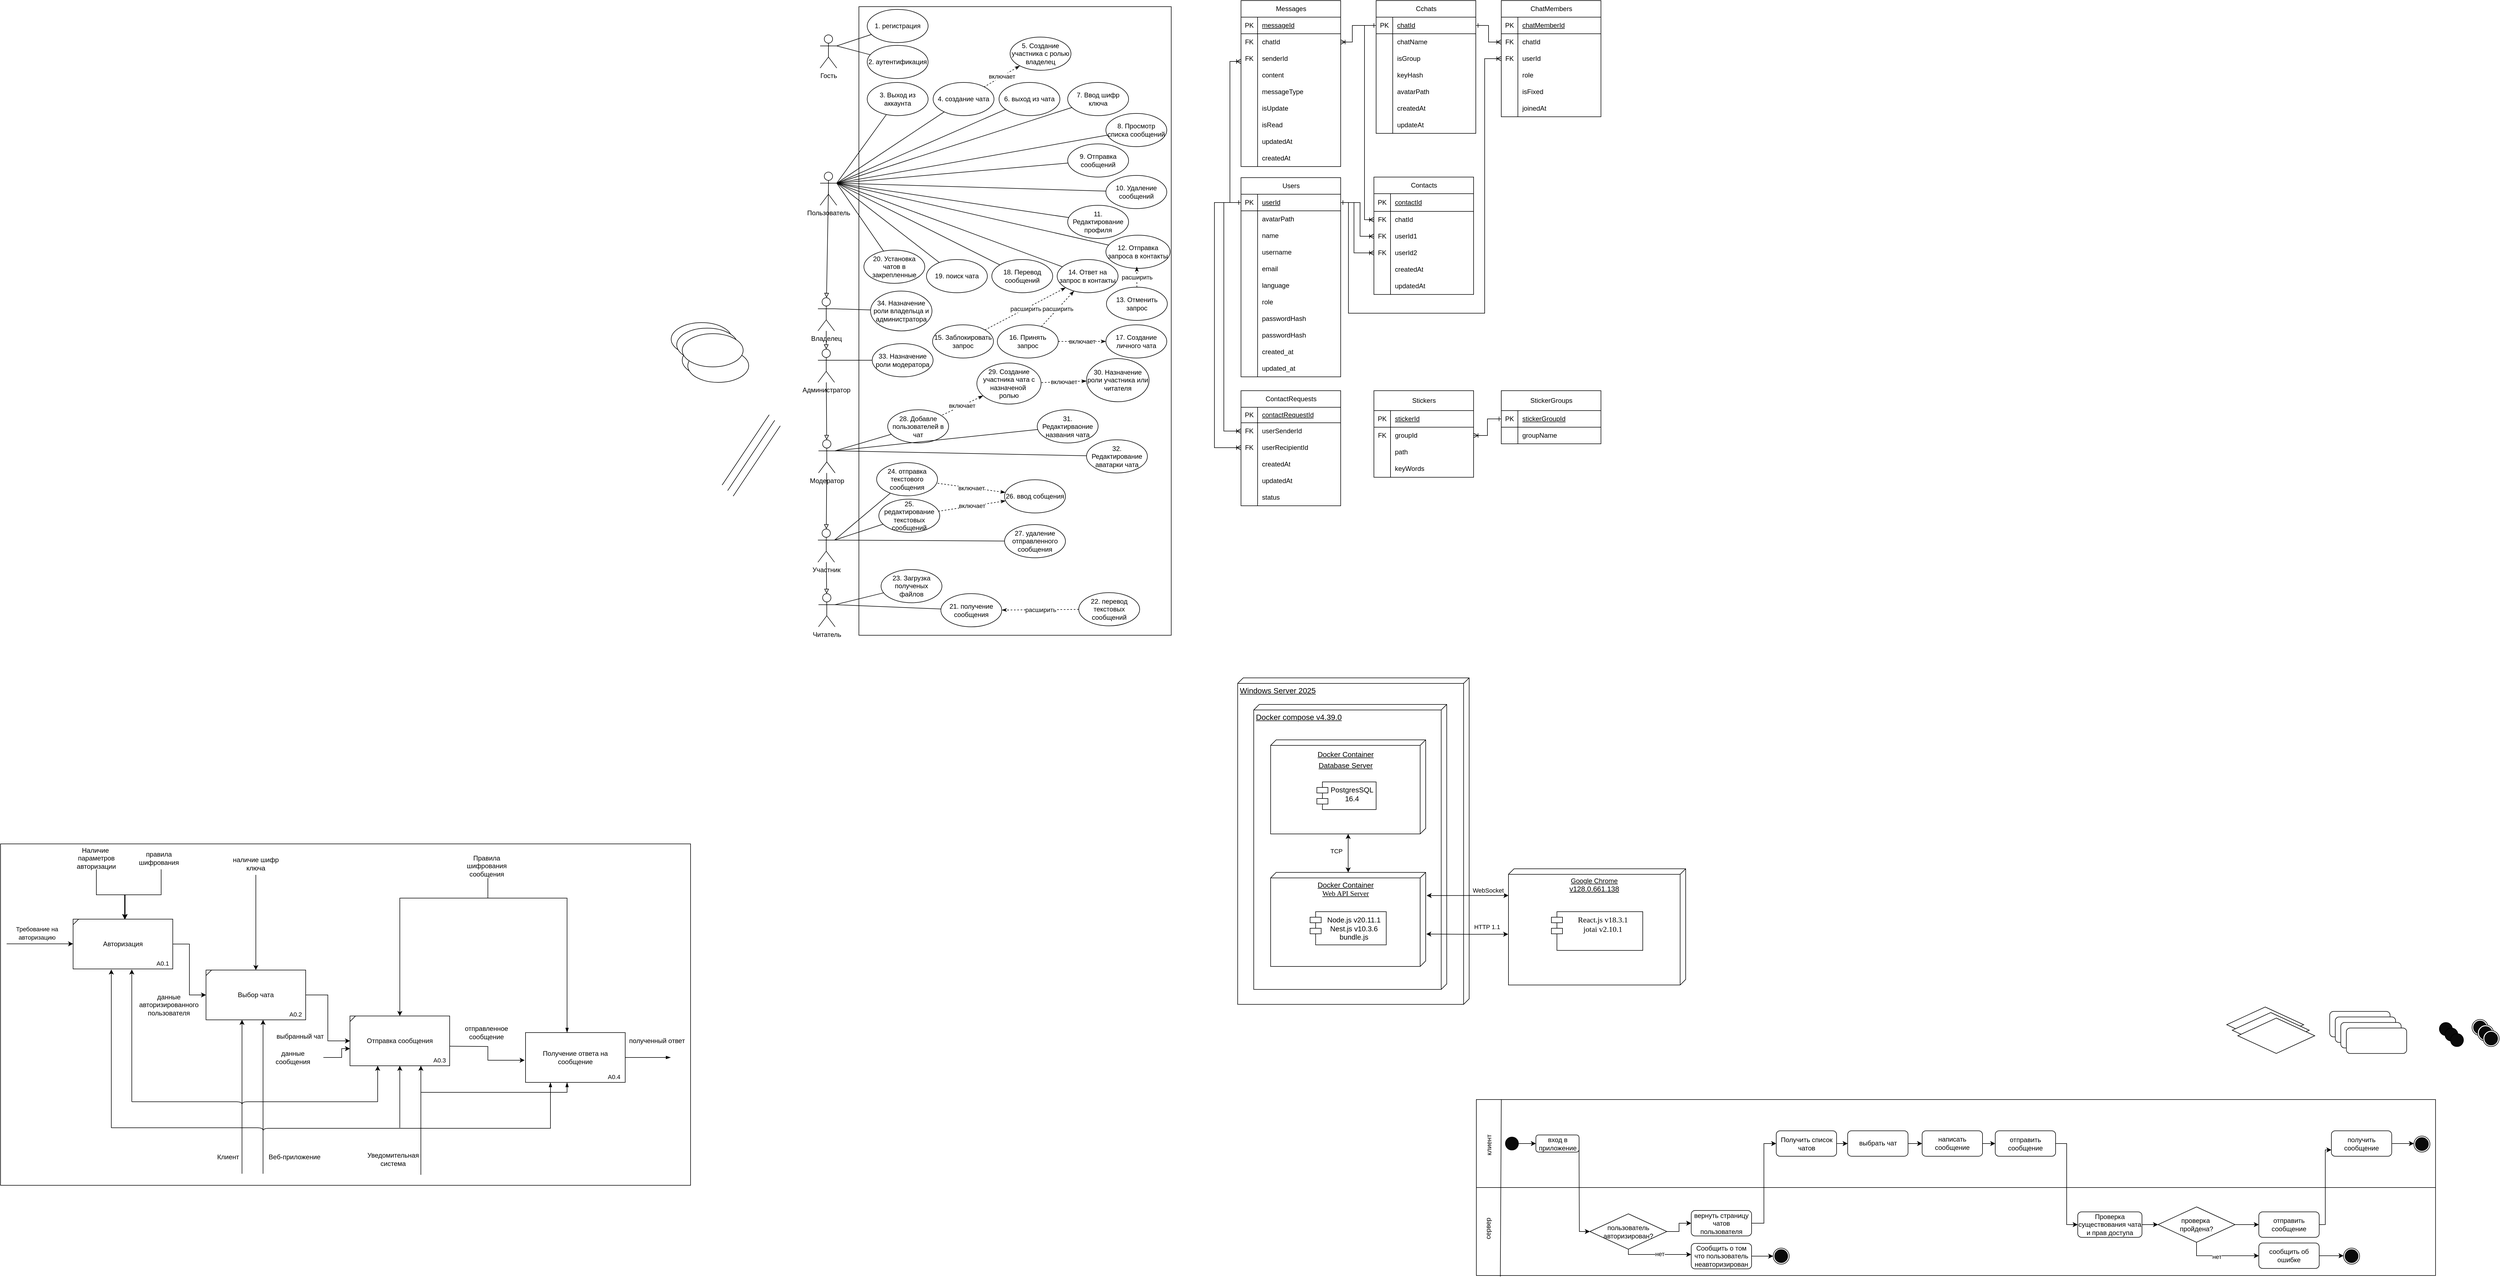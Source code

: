 <mxfile version="27.0.9" pages="7">
  <diagram name="Страница — 1" id="pjn58LCpempFbis9B0aw">
    <mxGraphModel dx="4039" dy="882" grid="0" gridSize="10" guides="1" tooltips="1" connect="1" arrows="1" fold="1" page="0" pageScale="1" pageWidth="827" pageHeight="1169" math="0" shadow="0">
      <root>
        <mxCell id="0" />
        <mxCell id="1" parent="0" />
        <mxCell id="FwlQcmSvj-FSxQdes3rc-30" value="" style="rounded=0;whiteSpace=wrap;html=1;" parent="1" vertex="1">
          <mxGeometry x="-630" y="51" width="564" height="1136" as="geometry" />
        </mxCell>
        <mxCell id="3tRBQKfFNbZLOn8AkjFJ-9" value="&lt;a style=&quot;text-decoration-line: none; background-image: none; background-position: initial; background-size: initial; background-repeat: initial; background-attachment: initial; background-origin: initial; background-clip: initial; overflow-wrap: break-word; font-family: sans-serif; font-size: 14px;&quot; title=&quot;&quot; href=&quot;https://ru.wikipedia.org/wiki/Windows_Server_2025&quot;&gt;&lt;font style=&quot;color: rgb(0, 0, 0);&quot;&gt;Windows Server 2025&lt;/font&gt;&lt;/a&gt;" style="verticalAlign=top;align=left;spacingTop=8;spacingLeft=2;spacingRight=12;shape=cube;size=10;direction=south;fontStyle=4;html=1;whiteSpace=wrap;" parent="1" vertex="1">
          <mxGeometry x="54" y="1264" width="418" height="590" as="geometry" />
        </mxCell>
        <mxCell id="umWqiYLmq9SB08E-z394-35" value="&lt;span style=&quot;font-weight: normal;&quot;&gt;Cchats&lt;/span&gt;" style="shape=table;startSize=30;container=1;collapsible=1;childLayout=tableLayout;fixedRows=1;rowLines=0;fontStyle=1;align=center;resizeLast=1;html=1;" parent="1" vertex="1">
          <mxGeometry x="304" y="40" width="180" height="240" as="geometry" />
        </mxCell>
        <mxCell id="umWqiYLmq9SB08E-z394-36" value="" style="shape=tableRow;horizontal=0;startSize=0;swimlaneHead=0;swimlaneBody=0;fillColor=none;collapsible=0;dropTarget=0;points=[[0,0.5],[1,0.5]];portConstraint=eastwest;top=0;left=0;right=0;bottom=1;" parent="umWqiYLmq9SB08E-z394-35" vertex="1">
          <mxGeometry y="30" width="180" height="30" as="geometry" />
        </mxCell>
        <mxCell id="umWqiYLmq9SB08E-z394-37" value="&lt;span style=&quot;font-weight: normal;&quot;&gt;PK&lt;/span&gt;" style="shape=partialRectangle;connectable=0;fillColor=none;top=0;left=0;bottom=0;right=0;fontStyle=1;overflow=hidden;whiteSpace=wrap;html=1;" parent="umWqiYLmq9SB08E-z394-36" vertex="1">
          <mxGeometry width="30" height="30" as="geometry">
            <mxRectangle width="30" height="30" as="alternateBounds" />
          </mxGeometry>
        </mxCell>
        <mxCell id="umWqiYLmq9SB08E-z394-38" value="&lt;span style=&quot;font-weight: normal;&quot;&gt;chatId&lt;/span&gt;" style="shape=partialRectangle;connectable=0;fillColor=none;top=0;left=0;bottom=0;right=0;align=left;spacingLeft=6;fontStyle=5;overflow=hidden;whiteSpace=wrap;html=1;" parent="umWqiYLmq9SB08E-z394-36" vertex="1">
          <mxGeometry x="30" width="150" height="30" as="geometry">
            <mxRectangle width="150" height="30" as="alternateBounds" />
          </mxGeometry>
        </mxCell>
        <mxCell id="umWqiYLmq9SB08E-z394-39" value="" style="shape=tableRow;horizontal=0;startSize=0;swimlaneHead=0;swimlaneBody=0;fillColor=none;collapsible=0;dropTarget=0;points=[[0,0.5],[1,0.5]];portConstraint=eastwest;top=0;left=0;right=0;bottom=0;" parent="umWqiYLmq9SB08E-z394-35" vertex="1">
          <mxGeometry y="60" width="180" height="30" as="geometry" />
        </mxCell>
        <mxCell id="umWqiYLmq9SB08E-z394-40" value="" style="shape=partialRectangle;connectable=0;fillColor=none;top=0;left=0;bottom=0;right=0;editable=1;overflow=hidden;whiteSpace=wrap;html=1;" parent="umWqiYLmq9SB08E-z394-39" vertex="1">
          <mxGeometry width="30" height="30" as="geometry">
            <mxRectangle width="30" height="30" as="alternateBounds" />
          </mxGeometry>
        </mxCell>
        <mxCell id="umWqiYLmq9SB08E-z394-41" value="chatName" style="shape=partialRectangle;connectable=0;fillColor=none;top=0;left=0;bottom=0;right=0;align=left;spacingLeft=6;overflow=hidden;whiteSpace=wrap;html=1;" parent="umWqiYLmq9SB08E-z394-39" vertex="1">
          <mxGeometry x="30" width="150" height="30" as="geometry">
            <mxRectangle width="150" height="30" as="alternateBounds" />
          </mxGeometry>
        </mxCell>
        <mxCell id="umWqiYLmq9SB08E-z394-42" value="" style="shape=tableRow;horizontal=0;startSize=0;swimlaneHead=0;swimlaneBody=0;fillColor=none;collapsible=0;dropTarget=0;points=[[0,0.5],[1,0.5]];portConstraint=eastwest;top=0;left=0;right=0;bottom=0;" parent="umWqiYLmq9SB08E-z394-35" vertex="1">
          <mxGeometry y="90" width="180" height="30" as="geometry" />
        </mxCell>
        <mxCell id="umWqiYLmq9SB08E-z394-43" value="" style="shape=partialRectangle;connectable=0;fillColor=none;top=0;left=0;bottom=0;right=0;editable=1;overflow=hidden;whiteSpace=wrap;html=1;" parent="umWqiYLmq9SB08E-z394-42" vertex="1">
          <mxGeometry width="30" height="30" as="geometry">
            <mxRectangle width="30" height="30" as="alternateBounds" />
          </mxGeometry>
        </mxCell>
        <mxCell id="umWqiYLmq9SB08E-z394-44" value="isGroup" style="shape=partialRectangle;connectable=0;fillColor=none;top=0;left=0;bottom=0;right=0;align=left;spacingLeft=6;overflow=hidden;whiteSpace=wrap;html=1;" parent="umWqiYLmq9SB08E-z394-42" vertex="1">
          <mxGeometry x="30" width="150" height="30" as="geometry">
            <mxRectangle width="150" height="30" as="alternateBounds" />
          </mxGeometry>
        </mxCell>
        <mxCell id="umWqiYLmq9SB08E-z394-45" value="" style="shape=tableRow;horizontal=0;startSize=0;swimlaneHead=0;swimlaneBody=0;fillColor=none;collapsible=0;dropTarget=0;points=[[0,0.5],[1,0.5]];portConstraint=eastwest;top=0;left=0;right=0;bottom=0;" parent="umWqiYLmq9SB08E-z394-35" vertex="1">
          <mxGeometry y="120" width="180" height="30" as="geometry" />
        </mxCell>
        <mxCell id="umWqiYLmq9SB08E-z394-46" value="" style="shape=partialRectangle;connectable=0;fillColor=none;top=0;left=0;bottom=0;right=0;editable=1;overflow=hidden;whiteSpace=wrap;html=1;" parent="umWqiYLmq9SB08E-z394-45" vertex="1">
          <mxGeometry width="30" height="30" as="geometry">
            <mxRectangle width="30" height="30" as="alternateBounds" />
          </mxGeometry>
        </mxCell>
        <mxCell id="umWqiYLmq9SB08E-z394-47" value="keyHash" style="shape=partialRectangle;connectable=0;fillColor=none;top=0;left=0;bottom=0;right=0;align=left;spacingLeft=6;overflow=hidden;whiteSpace=wrap;html=1;" parent="umWqiYLmq9SB08E-z394-45" vertex="1">
          <mxGeometry x="30" width="150" height="30" as="geometry">
            <mxRectangle width="150" height="30" as="alternateBounds" />
          </mxGeometry>
        </mxCell>
        <mxCell id="umWqiYLmq9SB08E-z394-48" value="" style="shape=tableRow;horizontal=0;startSize=0;swimlaneHead=0;swimlaneBody=0;fillColor=none;collapsible=0;dropTarget=0;points=[[0,0.5],[1,0.5]];portConstraint=eastwest;top=0;left=0;right=0;bottom=0;" parent="umWqiYLmq9SB08E-z394-35" vertex="1">
          <mxGeometry y="150" width="180" height="30" as="geometry" />
        </mxCell>
        <mxCell id="umWqiYLmq9SB08E-z394-49" value="" style="shape=partialRectangle;connectable=0;fillColor=none;top=0;left=0;bottom=0;right=0;editable=1;overflow=hidden;whiteSpace=wrap;html=1;" parent="umWqiYLmq9SB08E-z394-48" vertex="1">
          <mxGeometry width="30" height="30" as="geometry">
            <mxRectangle width="30" height="30" as="alternateBounds" />
          </mxGeometry>
        </mxCell>
        <mxCell id="umWqiYLmq9SB08E-z394-50" value="avatarPath" style="shape=partialRectangle;connectable=0;fillColor=none;top=0;left=0;bottom=0;right=0;align=left;spacingLeft=6;overflow=hidden;whiteSpace=wrap;html=1;" parent="umWqiYLmq9SB08E-z394-48" vertex="1">
          <mxGeometry x="30" width="150" height="30" as="geometry">
            <mxRectangle width="150" height="30" as="alternateBounds" />
          </mxGeometry>
        </mxCell>
        <mxCell id="umWqiYLmq9SB08E-z394-51" value="" style="shape=tableRow;horizontal=0;startSize=0;swimlaneHead=0;swimlaneBody=0;fillColor=none;collapsible=0;dropTarget=0;points=[[0,0.5],[1,0.5]];portConstraint=eastwest;top=0;left=0;right=0;bottom=0;" parent="umWqiYLmq9SB08E-z394-35" vertex="1">
          <mxGeometry y="180" width="180" height="30" as="geometry" />
        </mxCell>
        <mxCell id="umWqiYLmq9SB08E-z394-52" value="" style="shape=partialRectangle;connectable=0;fillColor=none;top=0;left=0;bottom=0;right=0;editable=1;overflow=hidden;whiteSpace=wrap;html=1;" parent="umWqiYLmq9SB08E-z394-51" vertex="1">
          <mxGeometry width="30" height="30" as="geometry">
            <mxRectangle width="30" height="30" as="alternateBounds" />
          </mxGeometry>
        </mxCell>
        <mxCell id="umWqiYLmq9SB08E-z394-53" value="createdAt" style="shape=partialRectangle;connectable=0;fillColor=none;top=0;left=0;bottom=0;right=0;align=left;spacingLeft=6;overflow=hidden;whiteSpace=wrap;html=1;" parent="umWqiYLmq9SB08E-z394-51" vertex="1">
          <mxGeometry x="30" width="150" height="30" as="geometry">
            <mxRectangle width="150" height="30" as="alternateBounds" />
          </mxGeometry>
        </mxCell>
        <mxCell id="umWqiYLmq9SB08E-z394-54" value="" style="shape=tableRow;horizontal=0;startSize=0;swimlaneHead=0;swimlaneBody=0;fillColor=none;collapsible=0;dropTarget=0;points=[[0,0.5],[1,0.5]];portConstraint=eastwest;top=0;left=0;right=0;bottom=0;" parent="umWqiYLmq9SB08E-z394-35" vertex="1">
          <mxGeometry y="210" width="180" height="30" as="geometry" />
        </mxCell>
        <mxCell id="umWqiYLmq9SB08E-z394-55" value="" style="shape=partialRectangle;connectable=0;fillColor=none;top=0;left=0;bottom=0;right=0;editable=1;overflow=hidden;whiteSpace=wrap;html=1;" parent="umWqiYLmq9SB08E-z394-54" vertex="1">
          <mxGeometry width="30" height="30" as="geometry">
            <mxRectangle width="30" height="30" as="alternateBounds" />
          </mxGeometry>
        </mxCell>
        <mxCell id="umWqiYLmq9SB08E-z394-56" value="updateAt" style="shape=partialRectangle;connectable=0;fillColor=none;top=0;left=0;bottom=0;right=0;align=left;spacingLeft=6;overflow=hidden;whiteSpace=wrap;html=1;" parent="umWqiYLmq9SB08E-z394-54" vertex="1">
          <mxGeometry x="30" width="150" height="30" as="geometry">
            <mxRectangle width="150" height="30" as="alternateBounds" />
          </mxGeometry>
        </mxCell>
        <mxCell id="umWqiYLmq9SB08E-z394-7" value="&lt;span style=&quot;font-weight: normal;&quot;&gt;Users&lt;/span&gt;" style="shape=table;startSize=30;container=1;collapsible=1;childLayout=tableLayout;fixedRows=1;rowLines=0;fontStyle=1;align=center;resizeLast=1;html=1;" parent="1" vertex="1">
          <mxGeometry x="60" y="360" width="180" height="360" as="geometry" />
        </mxCell>
        <mxCell id="umWqiYLmq9SB08E-z394-8" value="" style="shape=tableRow;horizontal=0;startSize=0;swimlaneHead=0;swimlaneBody=0;fillColor=none;collapsible=0;dropTarget=0;points=[[0,0.5],[1,0.5]];portConstraint=eastwest;top=0;left=0;right=0;bottom=1;" parent="umWqiYLmq9SB08E-z394-7" vertex="1">
          <mxGeometry y="30" width="180" height="30" as="geometry" />
        </mxCell>
        <mxCell id="umWqiYLmq9SB08E-z394-9" value="&lt;span style=&quot;font-weight: normal;&quot;&gt;PK&lt;/span&gt;" style="shape=partialRectangle;connectable=0;fillColor=none;top=0;left=0;bottom=0;right=0;fontStyle=1;overflow=hidden;whiteSpace=wrap;html=1;" parent="umWqiYLmq9SB08E-z394-8" vertex="1">
          <mxGeometry width="30" height="30" as="geometry">
            <mxRectangle width="30" height="30" as="alternateBounds" />
          </mxGeometry>
        </mxCell>
        <mxCell id="umWqiYLmq9SB08E-z394-10" value="&lt;span style=&quot;font-weight: normal;&quot;&gt;userId&lt;/span&gt;" style="shape=partialRectangle;connectable=0;fillColor=none;top=0;left=0;bottom=0;right=0;align=left;spacingLeft=6;fontStyle=5;overflow=hidden;whiteSpace=wrap;html=1;" parent="umWqiYLmq9SB08E-z394-8" vertex="1">
          <mxGeometry x="30" width="150" height="30" as="geometry">
            <mxRectangle width="150" height="30" as="alternateBounds" />
          </mxGeometry>
        </mxCell>
        <mxCell id="umWqiYLmq9SB08E-z394-11" value="" style="shape=tableRow;horizontal=0;startSize=0;swimlaneHead=0;swimlaneBody=0;fillColor=none;collapsible=0;dropTarget=0;points=[[0,0.5],[1,0.5]];portConstraint=eastwest;top=0;left=0;right=0;bottom=0;" parent="umWqiYLmq9SB08E-z394-7" vertex="1">
          <mxGeometry y="60" width="180" height="30" as="geometry" />
        </mxCell>
        <mxCell id="umWqiYLmq9SB08E-z394-12" value="" style="shape=partialRectangle;connectable=0;fillColor=none;top=0;left=0;bottom=0;right=0;editable=1;overflow=hidden;whiteSpace=wrap;html=1;" parent="umWqiYLmq9SB08E-z394-11" vertex="1">
          <mxGeometry width="30" height="30" as="geometry">
            <mxRectangle width="30" height="30" as="alternateBounds" />
          </mxGeometry>
        </mxCell>
        <mxCell id="umWqiYLmq9SB08E-z394-13" value="avatarPath" style="shape=partialRectangle;connectable=0;fillColor=none;top=0;left=0;bottom=0;right=0;align=left;spacingLeft=6;overflow=hidden;whiteSpace=wrap;html=1;" parent="umWqiYLmq9SB08E-z394-11" vertex="1">
          <mxGeometry x="30" width="150" height="30" as="geometry">
            <mxRectangle width="150" height="30" as="alternateBounds" />
          </mxGeometry>
        </mxCell>
        <mxCell id="umWqiYLmq9SB08E-z394-14" value="" style="shape=tableRow;horizontal=0;startSize=0;swimlaneHead=0;swimlaneBody=0;fillColor=none;collapsible=0;dropTarget=0;points=[[0,0.5],[1,0.5]];portConstraint=eastwest;top=0;left=0;right=0;bottom=0;" parent="umWqiYLmq9SB08E-z394-7" vertex="1">
          <mxGeometry y="90" width="180" height="30" as="geometry" />
        </mxCell>
        <mxCell id="umWqiYLmq9SB08E-z394-15" value="" style="shape=partialRectangle;connectable=0;fillColor=none;top=0;left=0;bottom=0;right=0;editable=1;overflow=hidden;whiteSpace=wrap;html=1;" parent="umWqiYLmq9SB08E-z394-14" vertex="1">
          <mxGeometry width="30" height="30" as="geometry">
            <mxRectangle width="30" height="30" as="alternateBounds" />
          </mxGeometry>
        </mxCell>
        <mxCell id="umWqiYLmq9SB08E-z394-16" value="name" style="shape=partialRectangle;connectable=0;fillColor=none;top=0;left=0;bottom=0;right=0;align=left;spacingLeft=6;overflow=hidden;whiteSpace=wrap;html=1;" parent="umWqiYLmq9SB08E-z394-14" vertex="1">
          <mxGeometry x="30" width="150" height="30" as="geometry">
            <mxRectangle width="150" height="30" as="alternateBounds" />
          </mxGeometry>
        </mxCell>
        <mxCell id="umWqiYLmq9SB08E-z394-17" value="" style="shape=tableRow;horizontal=0;startSize=0;swimlaneHead=0;swimlaneBody=0;fillColor=none;collapsible=0;dropTarget=0;points=[[0,0.5],[1,0.5]];portConstraint=eastwest;top=0;left=0;right=0;bottom=0;" parent="umWqiYLmq9SB08E-z394-7" vertex="1">
          <mxGeometry y="120" width="180" height="30" as="geometry" />
        </mxCell>
        <mxCell id="umWqiYLmq9SB08E-z394-18" value="" style="shape=partialRectangle;connectable=0;fillColor=none;top=0;left=0;bottom=0;right=0;editable=1;overflow=hidden;whiteSpace=wrap;html=1;" parent="umWqiYLmq9SB08E-z394-17" vertex="1">
          <mxGeometry width="30" height="30" as="geometry">
            <mxRectangle width="30" height="30" as="alternateBounds" />
          </mxGeometry>
        </mxCell>
        <mxCell id="umWqiYLmq9SB08E-z394-19" value="username" style="shape=partialRectangle;connectable=0;fillColor=none;top=0;left=0;bottom=0;right=0;align=left;spacingLeft=6;overflow=hidden;whiteSpace=wrap;html=1;" parent="umWqiYLmq9SB08E-z394-17" vertex="1">
          <mxGeometry x="30" width="150" height="30" as="geometry">
            <mxRectangle width="150" height="30" as="alternateBounds" />
          </mxGeometry>
        </mxCell>
        <mxCell id="umWqiYLmq9SB08E-z394-20" value="" style="shape=tableRow;horizontal=0;startSize=0;swimlaneHead=0;swimlaneBody=0;fillColor=none;collapsible=0;dropTarget=0;points=[[0,0.5],[1,0.5]];portConstraint=eastwest;top=0;left=0;right=0;bottom=0;" parent="umWqiYLmq9SB08E-z394-7" vertex="1">
          <mxGeometry y="150" width="180" height="30" as="geometry" />
        </mxCell>
        <mxCell id="umWqiYLmq9SB08E-z394-21" value="" style="shape=partialRectangle;connectable=0;fillColor=none;top=0;left=0;bottom=0;right=0;editable=1;overflow=hidden;whiteSpace=wrap;html=1;" parent="umWqiYLmq9SB08E-z394-20" vertex="1">
          <mxGeometry width="30" height="30" as="geometry">
            <mxRectangle width="30" height="30" as="alternateBounds" />
          </mxGeometry>
        </mxCell>
        <mxCell id="umWqiYLmq9SB08E-z394-22" value="email" style="shape=partialRectangle;connectable=0;fillColor=none;top=0;left=0;bottom=0;right=0;align=left;spacingLeft=6;overflow=hidden;whiteSpace=wrap;html=1;" parent="umWqiYLmq9SB08E-z394-20" vertex="1">
          <mxGeometry x="30" width="150" height="30" as="geometry">
            <mxRectangle width="150" height="30" as="alternateBounds" />
          </mxGeometry>
        </mxCell>
        <mxCell id="umWqiYLmq9SB08E-z394-23" value="" style="shape=tableRow;horizontal=0;startSize=0;swimlaneHead=0;swimlaneBody=0;fillColor=none;collapsible=0;dropTarget=0;points=[[0,0.5],[1,0.5]];portConstraint=eastwest;top=0;left=0;right=0;bottom=0;" parent="umWqiYLmq9SB08E-z394-7" vertex="1">
          <mxGeometry y="180" width="180" height="30" as="geometry" />
        </mxCell>
        <mxCell id="umWqiYLmq9SB08E-z394-24" value="" style="shape=partialRectangle;connectable=0;fillColor=none;top=0;left=0;bottom=0;right=0;editable=1;overflow=hidden;whiteSpace=wrap;html=1;" parent="umWqiYLmq9SB08E-z394-23" vertex="1">
          <mxGeometry width="30" height="30" as="geometry">
            <mxRectangle width="30" height="30" as="alternateBounds" />
          </mxGeometry>
        </mxCell>
        <mxCell id="umWqiYLmq9SB08E-z394-25" value="language" style="shape=partialRectangle;connectable=0;fillColor=none;top=0;left=0;bottom=0;right=0;align=left;spacingLeft=6;overflow=hidden;whiteSpace=wrap;html=1;" parent="umWqiYLmq9SB08E-z394-23" vertex="1">
          <mxGeometry x="30" width="150" height="30" as="geometry">
            <mxRectangle width="150" height="30" as="alternateBounds" />
          </mxGeometry>
        </mxCell>
        <mxCell id="umWqiYLmq9SB08E-z394-26" value="" style="shape=tableRow;horizontal=0;startSize=0;swimlaneHead=0;swimlaneBody=0;fillColor=none;collapsible=0;dropTarget=0;points=[[0,0.5],[1,0.5]];portConstraint=eastwest;top=0;left=0;right=0;bottom=0;" parent="umWqiYLmq9SB08E-z394-7" vertex="1">
          <mxGeometry y="210" width="180" height="30" as="geometry" />
        </mxCell>
        <mxCell id="umWqiYLmq9SB08E-z394-27" value="" style="shape=partialRectangle;connectable=0;fillColor=none;top=0;left=0;bottom=0;right=0;editable=1;overflow=hidden;whiteSpace=wrap;html=1;" parent="umWqiYLmq9SB08E-z394-26" vertex="1">
          <mxGeometry width="30" height="30" as="geometry">
            <mxRectangle width="30" height="30" as="alternateBounds" />
          </mxGeometry>
        </mxCell>
        <mxCell id="umWqiYLmq9SB08E-z394-28" value="role" style="shape=partialRectangle;connectable=0;fillColor=none;top=0;left=0;bottom=0;right=0;align=left;spacingLeft=6;overflow=hidden;whiteSpace=wrap;html=1;" parent="umWqiYLmq9SB08E-z394-26" vertex="1">
          <mxGeometry x="30" width="150" height="30" as="geometry">
            <mxRectangle width="150" height="30" as="alternateBounds" />
          </mxGeometry>
        </mxCell>
        <mxCell id="mFElTZIBzALE9OnkKsGd-131" value="" style="shape=tableRow;horizontal=0;startSize=0;swimlaneHead=0;swimlaneBody=0;fillColor=none;collapsible=0;dropTarget=0;points=[[0,0.5],[1,0.5]];portConstraint=eastwest;top=0;left=0;right=0;bottom=0;" parent="umWqiYLmq9SB08E-z394-7" vertex="1">
          <mxGeometry y="240" width="180" height="30" as="geometry" />
        </mxCell>
        <mxCell id="mFElTZIBzALE9OnkKsGd-132" value="" style="shape=partialRectangle;connectable=0;fillColor=none;top=0;left=0;bottom=0;right=0;editable=1;overflow=hidden;whiteSpace=wrap;html=1;" parent="mFElTZIBzALE9OnkKsGd-131" vertex="1">
          <mxGeometry width="30" height="30" as="geometry">
            <mxRectangle width="30" height="30" as="alternateBounds" />
          </mxGeometry>
        </mxCell>
        <mxCell id="mFElTZIBzALE9OnkKsGd-133" value="passwordHash" style="shape=partialRectangle;connectable=0;fillColor=none;top=0;left=0;bottom=0;right=0;align=left;spacingLeft=6;overflow=hidden;whiteSpace=wrap;html=1;" parent="mFElTZIBzALE9OnkKsGd-131" vertex="1">
          <mxGeometry x="30" width="150" height="30" as="geometry">
            <mxRectangle width="150" height="30" as="alternateBounds" />
          </mxGeometry>
        </mxCell>
        <mxCell id="umWqiYLmq9SB08E-z394-29" value="" style="shape=tableRow;horizontal=0;startSize=0;swimlaneHead=0;swimlaneBody=0;fillColor=none;collapsible=0;dropTarget=0;points=[[0,0.5],[1,0.5]];portConstraint=eastwest;top=0;left=0;right=0;bottom=0;" parent="umWqiYLmq9SB08E-z394-7" vertex="1">
          <mxGeometry y="270" width="180" height="30" as="geometry" />
        </mxCell>
        <mxCell id="umWqiYLmq9SB08E-z394-30" value="" style="shape=partialRectangle;connectable=0;fillColor=none;top=0;left=0;bottom=0;right=0;editable=1;overflow=hidden;whiteSpace=wrap;html=1;" parent="umWqiYLmq9SB08E-z394-29" vertex="1">
          <mxGeometry width="30" height="30" as="geometry">
            <mxRectangle width="30" height="30" as="alternateBounds" />
          </mxGeometry>
        </mxCell>
        <mxCell id="umWqiYLmq9SB08E-z394-31" value="passwordHash" style="shape=partialRectangle;connectable=0;fillColor=none;top=0;left=0;bottom=0;right=0;align=left;spacingLeft=6;overflow=hidden;whiteSpace=wrap;html=1;" parent="umWqiYLmq9SB08E-z394-29" vertex="1">
          <mxGeometry x="30" width="150" height="30" as="geometry">
            <mxRectangle width="150" height="30" as="alternateBounds" />
          </mxGeometry>
        </mxCell>
        <mxCell id="mGV3Z8Yl1SK3JBYi-enl-26" value="" style="shape=tableRow;horizontal=0;startSize=0;swimlaneHead=0;swimlaneBody=0;fillColor=none;collapsible=0;dropTarget=0;points=[[0,0.5],[1,0.5]];portConstraint=eastwest;top=0;left=0;right=0;bottom=0;" parent="umWqiYLmq9SB08E-z394-7" vertex="1">
          <mxGeometry y="300" width="180" height="30" as="geometry" />
        </mxCell>
        <mxCell id="mGV3Z8Yl1SK3JBYi-enl-27" value="" style="shape=partialRectangle;connectable=0;fillColor=none;top=0;left=0;bottom=0;right=0;editable=1;overflow=hidden;whiteSpace=wrap;html=1;" parent="mGV3Z8Yl1SK3JBYi-enl-26" vertex="1">
          <mxGeometry width="30" height="30" as="geometry">
            <mxRectangle width="30" height="30" as="alternateBounds" />
          </mxGeometry>
        </mxCell>
        <mxCell id="mGV3Z8Yl1SK3JBYi-enl-28" value="created_at" style="shape=partialRectangle;connectable=0;fillColor=none;top=0;left=0;bottom=0;right=0;align=left;spacingLeft=6;overflow=hidden;whiteSpace=wrap;html=1;" parent="mGV3Z8Yl1SK3JBYi-enl-26" vertex="1">
          <mxGeometry x="30" width="150" height="30" as="geometry">
            <mxRectangle width="150" height="30" as="alternateBounds" />
          </mxGeometry>
        </mxCell>
        <mxCell id="mGV3Z8Yl1SK3JBYi-enl-29" value="" style="shape=tableRow;horizontal=0;startSize=0;swimlaneHead=0;swimlaneBody=0;fillColor=none;collapsible=0;dropTarget=0;points=[[0,0.5],[1,0.5]];portConstraint=eastwest;top=0;left=0;right=0;bottom=0;" parent="umWqiYLmq9SB08E-z394-7" vertex="1">
          <mxGeometry y="330" width="180" height="30" as="geometry" />
        </mxCell>
        <mxCell id="mGV3Z8Yl1SK3JBYi-enl-30" value="" style="shape=partialRectangle;connectable=0;fillColor=none;top=0;left=0;bottom=0;right=0;editable=1;overflow=hidden;whiteSpace=wrap;html=1;" parent="mGV3Z8Yl1SK3JBYi-enl-29" vertex="1">
          <mxGeometry width="30" height="30" as="geometry">
            <mxRectangle width="30" height="30" as="alternateBounds" />
          </mxGeometry>
        </mxCell>
        <mxCell id="mGV3Z8Yl1SK3JBYi-enl-31" value="updated_at" style="shape=partialRectangle;connectable=0;fillColor=none;top=0;left=0;bottom=0;right=0;align=left;spacingLeft=6;overflow=hidden;whiteSpace=wrap;html=1;" parent="mGV3Z8Yl1SK3JBYi-enl-29" vertex="1">
          <mxGeometry x="30" width="150" height="30" as="geometry">
            <mxRectangle width="150" height="30" as="alternateBounds" />
          </mxGeometry>
        </mxCell>
        <mxCell id="umWqiYLmq9SB08E-z394-120" value="&lt;span style=&quot;font-weight: normal;&quot;&gt;ChatMembers&lt;/span&gt;" style="shape=table;startSize=30;container=1;collapsible=1;childLayout=tableLayout;fixedRows=1;rowLines=0;fontStyle=1;align=center;resizeLast=1;html=1;" parent="1" vertex="1">
          <mxGeometry x="530" y="40" width="180" height="210" as="geometry" />
        </mxCell>
        <mxCell id="umWqiYLmq9SB08E-z394-121" value="" style="shape=tableRow;horizontal=0;startSize=0;swimlaneHead=0;swimlaneBody=0;fillColor=none;collapsible=0;dropTarget=0;points=[[0,0.5],[1,0.5]];portConstraint=eastwest;top=0;left=0;right=0;bottom=1;" parent="umWqiYLmq9SB08E-z394-120" vertex="1">
          <mxGeometry y="30" width="180" height="30" as="geometry" />
        </mxCell>
        <mxCell id="umWqiYLmq9SB08E-z394-122" value="&lt;span style=&quot;font-weight: normal;&quot;&gt;PK&lt;/span&gt;" style="shape=partialRectangle;connectable=0;fillColor=none;top=0;left=0;bottom=0;right=0;fontStyle=1;overflow=hidden;whiteSpace=wrap;html=1;" parent="umWqiYLmq9SB08E-z394-121" vertex="1">
          <mxGeometry width="30" height="30" as="geometry">
            <mxRectangle width="30" height="30" as="alternateBounds" />
          </mxGeometry>
        </mxCell>
        <mxCell id="umWqiYLmq9SB08E-z394-123" value="&lt;span style=&quot;text-align: center; text-wrap: nowrap; font-weight: normal;&quot;&gt;chatMemberId&lt;/span&gt;" style="shape=partialRectangle;connectable=0;fillColor=none;top=0;left=0;bottom=0;right=0;align=left;spacingLeft=6;fontStyle=5;overflow=hidden;whiteSpace=wrap;html=1;" parent="umWqiYLmq9SB08E-z394-121" vertex="1">
          <mxGeometry x="30" width="150" height="30" as="geometry">
            <mxRectangle width="150" height="30" as="alternateBounds" />
          </mxGeometry>
        </mxCell>
        <mxCell id="umWqiYLmq9SB08E-z394-124" value="" style="shape=tableRow;horizontal=0;startSize=0;swimlaneHead=0;swimlaneBody=0;fillColor=none;collapsible=0;dropTarget=0;points=[[0,0.5],[1,0.5]];portConstraint=eastwest;top=0;left=0;right=0;bottom=0;" parent="umWqiYLmq9SB08E-z394-120" vertex="1">
          <mxGeometry y="60" width="180" height="30" as="geometry" />
        </mxCell>
        <mxCell id="umWqiYLmq9SB08E-z394-125" value="FK" style="shape=partialRectangle;connectable=0;fillColor=none;top=0;left=0;bottom=0;right=0;editable=1;overflow=hidden;whiteSpace=wrap;html=1;" parent="umWqiYLmq9SB08E-z394-124" vertex="1">
          <mxGeometry width="30" height="30" as="geometry">
            <mxRectangle width="30" height="30" as="alternateBounds" />
          </mxGeometry>
        </mxCell>
        <mxCell id="umWqiYLmq9SB08E-z394-126" value="chatId&amp;nbsp;" style="shape=partialRectangle;connectable=0;fillColor=none;top=0;left=0;bottom=0;right=0;align=left;spacingLeft=6;overflow=hidden;whiteSpace=wrap;html=1;" parent="umWqiYLmq9SB08E-z394-124" vertex="1">
          <mxGeometry x="30" width="150" height="30" as="geometry">
            <mxRectangle width="150" height="30" as="alternateBounds" />
          </mxGeometry>
        </mxCell>
        <mxCell id="umWqiYLmq9SB08E-z394-127" value="" style="shape=tableRow;horizontal=0;startSize=0;swimlaneHead=0;swimlaneBody=0;fillColor=none;collapsible=0;dropTarget=0;points=[[0,0.5],[1,0.5]];portConstraint=eastwest;top=0;left=0;right=0;bottom=0;" parent="umWqiYLmq9SB08E-z394-120" vertex="1">
          <mxGeometry y="90" width="180" height="30" as="geometry" />
        </mxCell>
        <mxCell id="umWqiYLmq9SB08E-z394-128" value="FK" style="shape=partialRectangle;connectable=0;fillColor=none;top=0;left=0;bottom=0;right=0;editable=1;overflow=hidden;whiteSpace=wrap;html=1;" parent="umWqiYLmq9SB08E-z394-127" vertex="1">
          <mxGeometry width="30" height="30" as="geometry">
            <mxRectangle width="30" height="30" as="alternateBounds" />
          </mxGeometry>
        </mxCell>
        <mxCell id="umWqiYLmq9SB08E-z394-129" value="userId&amp;nbsp;" style="shape=partialRectangle;connectable=0;fillColor=none;top=0;left=0;bottom=0;right=0;align=left;spacingLeft=6;overflow=hidden;whiteSpace=wrap;html=1;" parent="umWqiYLmq9SB08E-z394-127" vertex="1">
          <mxGeometry x="30" width="150" height="30" as="geometry">
            <mxRectangle width="150" height="30" as="alternateBounds" />
          </mxGeometry>
        </mxCell>
        <mxCell id="umWqiYLmq9SB08E-z394-130" value="" style="shape=tableRow;horizontal=0;startSize=0;swimlaneHead=0;swimlaneBody=0;fillColor=none;collapsible=0;dropTarget=0;points=[[0,0.5],[1,0.5]];portConstraint=eastwest;top=0;left=0;right=0;bottom=0;" parent="umWqiYLmq9SB08E-z394-120" vertex="1">
          <mxGeometry y="120" width="180" height="30" as="geometry" />
        </mxCell>
        <mxCell id="umWqiYLmq9SB08E-z394-131" value="" style="shape=partialRectangle;connectable=0;fillColor=none;top=0;left=0;bottom=0;right=0;editable=1;overflow=hidden;whiteSpace=wrap;html=1;" parent="umWqiYLmq9SB08E-z394-130" vertex="1">
          <mxGeometry width="30" height="30" as="geometry">
            <mxRectangle width="30" height="30" as="alternateBounds" />
          </mxGeometry>
        </mxCell>
        <mxCell id="umWqiYLmq9SB08E-z394-132" value="role" style="shape=partialRectangle;connectable=0;fillColor=none;top=0;left=0;bottom=0;right=0;align=left;spacingLeft=6;overflow=hidden;whiteSpace=wrap;html=1;" parent="umWqiYLmq9SB08E-z394-130" vertex="1">
          <mxGeometry x="30" width="150" height="30" as="geometry">
            <mxRectangle width="150" height="30" as="alternateBounds" />
          </mxGeometry>
        </mxCell>
        <mxCell id="umWqiYLmq9SB08E-z394-133" value="" style="shape=tableRow;horizontal=0;startSize=0;swimlaneHead=0;swimlaneBody=0;fillColor=none;collapsible=0;dropTarget=0;points=[[0,0.5],[1,0.5]];portConstraint=eastwest;top=0;left=0;right=0;bottom=0;" parent="umWqiYLmq9SB08E-z394-120" vertex="1">
          <mxGeometry y="150" width="180" height="30" as="geometry" />
        </mxCell>
        <mxCell id="umWqiYLmq9SB08E-z394-134" value="" style="shape=partialRectangle;connectable=0;fillColor=none;top=0;left=0;bottom=0;right=0;editable=1;overflow=hidden;whiteSpace=wrap;html=1;" parent="umWqiYLmq9SB08E-z394-133" vertex="1">
          <mxGeometry width="30" height="30" as="geometry">
            <mxRectangle width="30" height="30" as="alternateBounds" />
          </mxGeometry>
        </mxCell>
        <mxCell id="umWqiYLmq9SB08E-z394-135" value="isFixed" style="shape=partialRectangle;connectable=0;fillColor=none;top=0;left=0;bottom=0;right=0;align=left;spacingLeft=6;overflow=hidden;whiteSpace=wrap;html=1;" parent="umWqiYLmq9SB08E-z394-133" vertex="1">
          <mxGeometry x="30" width="150" height="30" as="geometry">
            <mxRectangle width="150" height="30" as="alternateBounds" />
          </mxGeometry>
        </mxCell>
        <mxCell id="mFElTZIBzALE9OnkKsGd-70" value="" style="shape=tableRow;horizontal=0;startSize=0;swimlaneHead=0;swimlaneBody=0;fillColor=none;collapsible=0;dropTarget=0;points=[[0,0.5],[1,0.5]];portConstraint=eastwest;top=0;left=0;right=0;bottom=0;" parent="umWqiYLmq9SB08E-z394-120" vertex="1">
          <mxGeometry y="180" width="180" height="30" as="geometry" />
        </mxCell>
        <mxCell id="mFElTZIBzALE9OnkKsGd-71" value="" style="shape=partialRectangle;connectable=0;fillColor=none;top=0;left=0;bottom=0;right=0;editable=1;overflow=hidden;whiteSpace=wrap;html=1;" parent="mFElTZIBzALE9OnkKsGd-70" vertex="1">
          <mxGeometry width="30" height="30" as="geometry">
            <mxRectangle width="30" height="30" as="alternateBounds" />
          </mxGeometry>
        </mxCell>
        <mxCell id="mFElTZIBzALE9OnkKsGd-72" value="joinedAt&amp;nbsp;" style="shape=partialRectangle;connectable=0;fillColor=none;top=0;left=0;bottom=0;right=0;align=left;spacingLeft=6;overflow=hidden;whiteSpace=wrap;html=1;" parent="mFElTZIBzALE9OnkKsGd-70" vertex="1">
          <mxGeometry x="30" width="150" height="30" as="geometry">
            <mxRectangle width="150" height="30" as="alternateBounds" />
          </mxGeometry>
        </mxCell>
        <mxCell id="umWqiYLmq9SB08E-z394-175" value="&lt;span style=&quot;font-weight: normal;&quot;&gt;StickerGroups&lt;/span&gt;" style="shape=table;startSize=36;container=1;collapsible=1;childLayout=tableLayout;fixedRows=1;rowLines=0;fontStyle=1;align=center;resizeLast=1;html=1;" parent="1" vertex="1">
          <mxGeometry x="530" y="745" width="180" height="96" as="geometry" />
        </mxCell>
        <mxCell id="umWqiYLmq9SB08E-z394-176" value="" style="shape=tableRow;horizontal=0;startSize=0;swimlaneHead=0;swimlaneBody=0;fillColor=none;collapsible=0;dropTarget=0;points=[[0,0.5],[1,0.5]];portConstraint=eastwest;top=0;left=0;right=0;bottom=1;" parent="umWqiYLmq9SB08E-z394-175" vertex="1">
          <mxGeometry y="36" width="180" height="30" as="geometry" />
        </mxCell>
        <mxCell id="umWqiYLmq9SB08E-z394-177" value="&lt;span style=&quot;font-weight: normal;&quot;&gt;PK&lt;/span&gt;" style="shape=partialRectangle;connectable=0;fillColor=none;top=0;left=0;bottom=0;right=0;fontStyle=1;overflow=hidden;whiteSpace=wrap;html=1;" parent="umWqiYLmq9SB08E-z394-176" vertex="1">
          <mxGeometry width="30" height="30" as="geometry">
            <mxRectangle width="30" height="30" as="alternateBounds" />
          </mxGeometry>
        </mxCell>
        <mxCell id="umWqiYLmq9SB08E-z394-178" value="&lt;span style=&quot;text-align: center; text-wrap: nowrap; font-weight: normal;&quot;&gt;stickerGroupId&lt;/span&gt;" style="shape=partialRectangle;connectable=0;fillColor=none;top=0;left=0;bottom=0;right=0;align=left;spacingLeft=6;fontStyle=5;overflow=hidden;whiteSpace=wrap;html=1;" parent="umWqiYLmq9SB08E-z394-176" vertex="1">
          <mxGeometry x="30" width="150" height="30" as="geometry">
            <mxRectangle width="150" height="30" as="alternateBounds" />
          </mxGeometry>
        </mxCell>
        <mxCell id="umWqiYLmq9SB08E-z394-179" value="" style="shape=tableRow;horizontal=0;startSize=0;swimlaneHead=0;swimlaneBody=0;fillColor=none;collapsible=0;dropTarget=0;points=[[0,0.5],[1,0.5]];portConstraint=eastwest;top=0;left=0;right=0;bottom=0;" parent="umWqiYLmq9SB08E-z394-175" vertex="1">
          <mxGeometry y="66" width="180" height="30" as="geometry" />
        </mxCell>
        <mxCell id="umWqiYLmq9SB08E-z394-180" value="" style="shape=partialRectangle;connectable=0;fillColor=none;top=0;left=0;bottom=0;right=0;editable=1;overflow=hidden;whiteSpace=wrap;html=1;" parent="umWqiYLmq9SB08E-z394-179" vertex="1">
          <mxGeometry width="30" height="30" as="geometry">
            <mxRectangle width="30" height="30" as="alternateBounds" />
          </mxGeometry>
        </mxCell>
        <mxCell id="umWqiYLmq9SB08E-z394-181" value="groupName" style="shape=partialRectangle;connectable=0;fillColor=none;top=0;left=0;bottom=0;right=0;align=left;spacingLeft=6;overflow=hidden;whiteSpace=wrap;html=1;" parent="umWqiYLmq9SB08E-z394-179" vertex="1">
          <mxGeometry x="30" width="150" height="30" as="geometry">
            <mxRectangle width="150" height="30" as="alternateBounds" />
          </mxGeometry>
        </mxCell>
        <mxCell id="umWqiYLmq9SB08E-z394-188" value="&lt;span style=&quot;white-space: pre-wrap; font-weight: normal;&quot; data-src-align=&quot;0:6&quot; class=&quot;EzKURWReUAB5oZgtQNkl&quot;&gt;Stickers&lt;/span&gt;" style="shape=table;startSize=36;container=1;collapsible=1;childLayout=tableLayout;fixedRows=1;rowLines=0;fontStyle=1;align=center;resizeLast=1;html=1;" parent="1" vertex="1">
          <mxGeometry x="300" y="745" width="180" height="156.46" as="geometry" />
        </mxCell>
        <mxCell id="umWqiYLmq9SB08E-z394-189" value="" style="shape=tableRow;horizontal=0;startSize=0;swimlaneHead=0;swimlaneBody=0;fillColor=none;collapsible=0;dropTarget=0;points=[[0,0.5],[1,0.5]];portConstraint=eastwest;top=0;left=0;right=0;bottom=1;" parent="umWqiYLmq9SB08E-z394-188" vertex="1">
          <mxGeometry y="36" width="180" height="30" as="geometry" />
        </mxCell>
        <mxCell id="umWqiYLmq9SB08E-z394-190" value="&lt;span style=&quot;font-weight: normal;&quot;&gt;PK&lt;/span&gt;" style="shape=partialRectangle;connectable=0;fillColor=none;top=0;left=0;bottom=0;right=0;fontStyle=1;overflow=hidden;whiteSpace=wrap;html=1;" parent="umWqiYLmq9SB08E-z394-189" vertex="1">
          <mxGeometry width="30" height="30" as="geometry">
            <mxRectangle width="30" height="30" as="alternateBounds" />
          </mxGeometry>
        </mxCell>
        <mxCell id="umWqiYLmq9SB08E-z394-191" value="&lt;span style=&quot;font-weight: normal;&quot;&gt;stickerId&lt;/span&gt;" style="shape=partialRectangle;connectable=0;fillColor=none;top=0;left=0;bottom=0;right=0;align=left;spacingLeft=6;fontStyle=5;overflow=hidden;whiteSpace=wrap;html=1;" parent="umWqiYLmq9SB08E-z394-189" vertex="1">
          <mxGeometry x="30" width="150" height="30" as="geometry">
            <mxRectangle width="150" height="30" as="alternateBounds" />
          </mxGeometry>
        </mxCell>
        <mxCell id="umWqiYLmq9SB08E-z394-192" value="" style="shape=tableRow;horizontal=0;startSize=0;swimlaneHead=0;swimlaneBody=0;fillColor=none;collapsible=0;dropTarget=0;points=[[0,0.5],[1,0.5]];portConstraint=eastwest;top=0;left=0;right=0;bottom=0;" parent="umWqiYLmq9SB08E-z394-188" vertex="1">
          <mxGeometry y="66" width="180" height="30" as="geometry" />
        </mxCell>
        <mxCell id="umWqiYLmq9SB08E-z394-193" value="FK" style="shape=partialRectangle;connectable=0;fillColor=none;top=0;left=0;bottom=0;right=0;editable=1;overflow=hidden;whiteSpace=wrap;html=1;" parent="umWqiYLmq9SB08E-z394-192" vertex="1">
          <mxGeometry width="30" height="30" as="geometry">
            <mxRectangle width="30" height="30" as="alternateBounds" />
          </mxGeometry>
        </mxCell>
        <mxCell id="umWqiYLmq9SB08E-z394-194" value="groupId" style="shape=partialRectangle;connectable=0;fillColor=none;top=0;left=0;bottom=0;right=0;align=left;spacingLeft=6;overflow=hidden;whiteSpace=wrap;html=1;" parent="umWqiYLmq9SB08E-z394-192" vertex="1">
          <mxGeometry x="30" width="150" height="30" as="geometry">
            <mxRectangle width="150" height="30" as="alternateBounds" />
          </mxGeometry>
        </mxCell>
        <mxCell id="umWqiYLmq9SB08E-z394-195" value="" style="shape=tableRow;horizontal=0;startSize=0;swimlaneHead=0;swimlaneBody=0;fillColor=none;collapsible=0;dropTarget=0;points=[[0,0.5],[1,0.5]];portConstraint=eastwest;top=0;left=0;right=0;bottom=0;" parent="umWqiYLmq9SB08E-z394-188" vertex="1">
          <mxGeometry y="96" width="180" height="30" as="geometry" />
        </mxCell>
        <mxCell id="umWqiYLmq9SB08E-z394-196" value="" style="shape=partialRectangle;connectable=0;fillColor=none;top=0;left=0;bottom=0;right=0;editable=1;overflow=hidden;whiteSpace=wrap;html=1;" parent="umWqiYLmq9SB08E-z394-195" vertex="1">
          <mxGeometry width="30" height="30" as="geometry">
            <mxRectangle width="30" height="30" as="alternateBounds" />
          </mxGeometry>
        </mxCell>
        <mxCell id="umWqiYLmq9SB08E-z394-197" value="path" style="shape=partialRectangle;connectable=0;fillColor=none;top=0;left=0;bottom=0;right=0;align=left;spacingLeft=6;overflow=hidden;whiteSpace=wrap;html=1;" parent="umWqiYLmq9SB08E-z394-195" vertex="1">
          <mxGeometry x="30" width="150" height="30" as="geometry">
            <mxRectangle width="150" height="30" as="alternateBounds" />
          </mxGeometry>
        </mxCell>
        <mxCell id="umWqiYLmq9SB08E-z394-198" value="" style="shape=tableRow;horizontal=0;startSize=0;swimlaneHead=0;swimlaneBody=0;fillColor=none;collapsible=0;dropTarget=0;points=[[0,0.5],[1,0.5]];portConstraint=eastwest;top=0;left=0;right=0;bottom=0;" parent="umWqiYLmq9SB08E-z394-188" vertex="1">
          <mxGeometry y="126" width="180" height="30" as="geometry" />
        </mxCell>
        <mxCell id="umWqiYLmq9SB08E-z394-199" value="" style="shape=partialRectangle;connectable=0;fillColor=none;top=0;left=0;bottom=0;right=0;editable=1;overflow=hidden;whiteSpace=wrap;html=1;" parent="umWqiYLmq9SB08E-z394-198" vertex="1">
          <mxGeometry width="30" height="30" as="geometry">
            <mxRectangle width="30" height="30" as="alternateBounds" />
          </mxGeometry>
        </mxCell>
        <mxCell id="umWqiYLmq9SB08E-z394-200" value="keyWords" style="shape=partialRectangle;connectable=0;fillColor=none;top=0;left=0;bottom=0;right=0;align=left;spacingLeft=6;overflow=hidden;whiteSpace=wrap;html=1;" parent="umWqiYLmq9SB08E-z394-198" vertex="1">
          <mxGeometry x="30" width="150" height="30" as="geometry">
            <mxRectangle width="150" height="30" as="alternateBounds" />
          </mxGeometry>
        </mxCell>
        <mxCell id="umWqiYLmq9SB08E-z394-214" value="&lt;span style=&quot;font-weight: normal;&quot;&gt;Messages &lt;/span&gt;" style="shape=table;startSize=30;container=1;collapsible=1;childLayout=tableLayout;fixedRows=1;rowLines=0;fontStyle=1;align=center;resizeLast=1;html=1;" parent="1" vertex="1">
          <mxGeometry x="60" y="40" width="180" height="300" as="geometry" />
        </mxCell>
        <mxCell id="umWqiYLmq9SB08E-z394-215" value="" style="shape=tableRow;horizontal=0;startSize=0;swimlaneHead=0;swimlaneBody=0;fillColor=none;collapsible=0;dropTarget=0;points=[[0,0.5],[1,0.5]];portConstraint=eastwest;top=0;left=0;right=0;bottom=1;" parent="umWqiYLmq9SB08E-z394-214" vertex="1">
          <mxGeometry y="30" width="180" height="30" as="geometry" />
        </mxCell>
        <mxCell id="umWqiYLmq9SB08E-z394-216" value="&lt;span style=&quot;font-weight: normal;&quot;&gt;PK&lt;/span&gt;" style="shape=partialRectangle;connectable=0;fillColor=none;top=0;left=0;bottom=0;right=0;fontStyle=1;overflow=hidden;whiteSpace=wrap;html=1;" parent="umWqiYLmq9SB08E-z394-215" vertex="1">
          <mxGeometry width="30" height="30" as="geometry">
            <mxRectangle width="30" height="30" as="alternateBounds" />
          </mxGeometry>
        </mxCell>
        <mxCell id="umWqiYLmq9SB08E-z394-217" value="&lt;span style=&quot;font-weight: normal;&quot;&gt;messageId&lt;/span&gt;" style="shape=partialRectangle;connectable=0;fillColor=none;top=0;left=0;bottom=0;right=0;align=left;spacingLeft=6;fontStyle=5;overflow=hidden;whiteSpace=wrap;html=1;" parent="umWqiYLmq9SB08E-z394-215" vertex="1">
          <mxGeometry x="30" width="150" height="30" as="geometry">
            <mxRectangle width="150" height="30" as="alternateBounds" />
          </mxGeometry>
        </mxCell>
        <mxCell id="umWqiYLmq9SB08E-z394-218" value="" style="shape=tableRow;horizontal=0;startSize=0;swimlaneHead=0;swimlaneBody=0;fillColor=none;collapsible=0;dropTarget=0;points=[[0,0.5],[1,0.5]];portConstraint=eastwest;top=0;left=0;right=0;bottom=0;" parent="umWqiYLmq9SB08E-z394-214" vertex="1">
          <mxGeometry y="60" width="180" height="30" as="geometry" />
        </mxCell>
        <mxCell id="umWqiYLmq9SB08E-z394-219" value="FK" style="shape=partialRectangle;connectable=0;fillColor=none;top=0;left=0;bottom=0;right=0;editable=1;overflow=hidden;whiteSpace=wrap;html=1;" parent="umWqiYLmq9SB08E-z394-218" vertex="1">
          <mxGeometry width="30" height="30" as="geometry">
            <mxRectangle width="30" height="30" as="alternateBounds" />
          </mxGeometry>
        </mxCell>
        <mxCell id="umWqiYLmq9SB08E-z394-220" value="chatId" style="shape=partialRectangle;connectable=0;fillColor=none;top=0;left=0;bottom=0;right=0;align=left;spacingLeft=6;overflow=hidden;whiteSpace=wrap;html=1;" parent="umWqiYLmq9SB08E-z394-218" vertex="1">
          <mxGeometry x="30" width="150" height="30" as="geometry">
            <mxRectangle width="150" height="30" as="alternateBounds" />
          </mxGeometry>
        </mxCell>
        <mxCell id="umWqiYLmq9SB08E-z394-221" value="" style="shape=tableRow;horizontal=0;startSize=0;swimlaneHead=0;swimlaneBody=0;fillColor=none;collapsible=0;dropTarget=0;points=[[0,0.5],[1,0.5]];portConstraint=eastwest;top=0;left=0;right=0;bottom=0;" parent="umWqiYLmq9SB08E-z394-214" vertex="1">
          <mxGeometry y="90" width="180" height="30" as="geometry" />
        </mxCell>
        <mxCell id="umWqiYLmq9SB08E-z394-222" value="FK" style="shape=partialRectangle;connectable=0;fillColor=none;top=0;left=0;bottom=0;right=0;editable=1;overflow=hidden;whiteSpace=wrap;html=1;" parent="umWqiYLmq9SB08E-z394-221" vertex="1">
          <mxGeometry width="30" height="30" as="geometry">
            <mxRectangle width="30" height="30" as="alternateBounds" />
          </mxGeometry>
        </mxCell>
        <mxCell id="umWqiYLmq9SB08E-z394-223" value="senderId" style="shape=partialRectangle;connectable=0;fillColor=none;top=0;left=0;bottom=0;right=0;align=left;spacingLeft=6;overflow=hidden;whiteSpace=wrap;html=1;" parent="umWqiYLmq9SB08E-z394-221" vertex="1">
          <mxGeometry x="30" width="150" height="30" as="geometry">
            <mxRectangle width="150" height="30" as="alternateBounds" />
          </mxGeometry>
        </mxCell>
        <mxCell id="umWqiYLmq9SB08E-z394-224" value="" style="shape=tableRow;horizontal=0;startSize=0;swimlaneHead=0;swimlaneBody=0;fillColor=none;collapsible=0;dropTarget=0;points=[[0,0.5],[1,0.5]];portConstraint=eastwest;top=0;left=0;right=0;bottom=0;" parent="umWqiYLmq9SB08E-z394-214" vertex="1">
          <mxGeometry y="120" width="180" height="30" as="geometry" />
        </mxCell>
        <mxCell id="umWqiYLmq9SB08E-z394-225" value="" style="shape=partialRectangle;connectable=0;fillColor=none;top=0;left=0;bottom=0;right=0;editable=1;overflow=hidden;whiteSpace=wrap;html=1;" parent="umWqiYLmq9SB08E-z394-224" vertex="1">
          <mxGeometry width="30" height="30" as="geometry">
            <mxRectangle width="30" height="30" as="alternateBounds" />
          </mxGeometry>
        </mxCell>
        <mxCell id="umWqiYLmq9SB08E-z394-226" value="content " style="shape=partialRectangle;connectable=0;fillColor=none;top=0;left=0;bottom=0;right=0;align=left;spacingLeft=6;overflow=hidden;whiteSpace=wrap;html=1;" parent="umWqiYLmq9SB08E-z394-224" vertex="1">
          <mxGeometry x="30" width="150" height="30" as="geometry">
            <mxRectangle width="150" height="30" as="alternateBounds" />
          </mxGeometry>
        </mxCell>
        <mxCell id="umWqiYLmq9SB08E-z394-227" value="" style="shape=tableRow;horizontal=0;startSize=0;swimlaneHead=0;swimlaneBody=0;fillColor=none;collapsible=0;dropTarget=0;points=[[0,0.5],[1,0.5]];portConstraint=eastwest;top=0;left=0;right=0;bottom=0;" parent="umWqiYLmq9SB08E-z394-214" vertex="1">
          <mxGeometry y="150" width="180" height="30" as="geometry" />
        </mxCell>
        <mxCell id="umWqiYLmq9SB08E-z394-228" value="" style="shape=partialRectangle;connectable=0;fillColor=none;top=0;left=0;bottom=0;right=0;editable=1;overflow=hidden;whiteSpace=wrap;html=1;" parent="umWqiYLmq9SB08E-z394-227" vertex="1">
          <mxGeometry width="30" height="30" as="geometry">
            <mxRectangle width="30" height="30" as="alternateBounds" />
          </mxGeometry>
        </mxCell>
        <mxCell id="umWqiYLmq9SB08E-z394-229" value="messageType " style="shape=partialRectangle;connectable=0;fillColor=none;top=0;left=0;bottom=0;right=0;align=left;spacingLeft=6;overflow=hidden;whiteSpace=wrap;html=1;" parent="umWqiYLmq9SB08E-z394-227" vertex="1">
          <mxGeometry x="30" width="150" height="30" as="geometry">
            <mxRectangle width="150" height="30" as="alternateBounds" />
          </mxGeometry>
        </mxCell>
        <mxCell id="umWqiYLmq9SB08E-z394-230" value="" style="shape=tableRow;horizontal=0;startSize=0;swimlaneHead=0;swimlaneBody=0;fillColor=none;collapsible=0;dropTarget=0;points=[[0,0.5],[1,0.5]];portConstraint=eastwest;top=0;left=0;right=0;bottom=0;" parent="umWqiYLmq9SB08E-z394-214" vertex="1">
          <mxGeometry y="180" width="180" height="30" as="geometry" />
        </mxCell>
        <mxCell id="umWqiYLmq9SB08E-z394-231" value="" style="shape=partialRectangle;connectable=0;fillColor=none;top=0;left=0;bottom=0;right=0;editable=1;overflow=hidden;whiteSpace=wrap;html=1;" parent="umWqiYLmq9SB08E-z394-230" vertex="1">
          <mxGeometry width="30" height="30" as="geometry">
            <mxRectangle width="30" height="30" as="alternateBounds" />
          </mxGeometry>
        </mxCell>
        <mxCell id="umWqiYLmq9SB08E-z394-232" value="isUpdate" style="shape=partialRectangle;connectable=0;fillColor=none;top=0;left=0;bottom=0;right=0;align=left;spacingLeft=6;overflow=hidden;whiteSpace=wrap;html=1;" parent="umWqiYLmq9SB08E-z394-230" vertex="1">
          <mxGeometry x="30" width="150" height="30" as="geometry">
            <mxRectangle width="150" height="30" as="alternateBounds" />
          </mxGeometry>
        </mxCell>
        <mxCell id="umWqiYLmq9SB08E-z394-233" value="" style="shape=tableRow;horizontal=0;startSize=0;swimlaneHead=0;swimlaneBody=0;fillColor=none;collapsible=0;dropTarget=0;points=[[0,0.5],[1,0.5]];portConstraint=eastwest;top=0;left=0;right=0;bottom=0;" parent="umWqiYLmq9SB08E-z394-214" vertex="1">
          <mxGeometry y="210" width="180" height="30" as="geometry" />
        </mxCell>
        <mxCell id="umWqiYLmq9SB08E-z394-234" value="" style="shape=partialRectangle;connectable=0;fillColor=none;top=0;left=0;bottom=0;right=0;editable=1;overflow=hidden;whiteSpace=wrap;html=1;" parent="umWqiYLmq9SB08E-z394-233" vertex="1">
          <mxGeometry width="30" height="30" as="geometry">
            <mxRectangle width="30" height="30" as="alternateBounds" />
          </mxGeometry>
        </mxCell>
        <mxCell id="umWqiYLmq9SB08E-z394-235" value="isRead" style="shape=partialRectangle;connectable=0;fillColor=none;top=0;left=0;bottom=0;right=0;align=left;spacingLeft=6;overflow=hidden;whiteSpace=wrap;html=1;" parent="umWqiYLmq9SB08E-z394-233" vertex="1">
          <mxGeometry x="30" width="150" height="30" as="geometry">
            <mxRectangle width="150" height="30" as="alternateBounds" />
          </mxGeometry>
        </mxCell>
        <mxCell id="umWqiYLmq9SB08E-z394-271" value="" style="shape=tableRow;horizontal=0;startSize=0;swimlaneHead=0;swimlaneBody=0;fillColor=none;collapsible=0;dropTarget=0;points=[[0,0.5],[1,0.5]];portConstraint=eastwest;top=0;left=0;right=0;bottom=0;" parent="umWqiYLmq9SB08E-z394-214" vertex="1">
          <mxGeometry y="240" width="180" height="30" as="geometry" />
        </mxCell>
        <mxCell id="umWqiYLmq9SB08E-z394-272" value="" style="shape=partialRectangle;connectable=0;fillColor=none;top=0;left=0;bottom=0;right=0;editable=1;overflow=hidden;whiteSpace=wrap;html=1;" parent="umWqiYLmq9SB08E-z394-271" vertex="1">
          <mxGeometry width="30" height="30" as="geometry">
            <mxRectangle width="30" height="30" as="alternateBounds" />
          </mxGeometry>
        </mxCell>
        <mxCell id="umWqiYLmq9SB08E-z394-273" value="updatedAt " style="shape=partialRectangle;connectable=0;fillColor=none;top=0;left=0;bottom=0;right=0;align=left;spacingLeft=6;overflow=hidden;whiteSpace=wrap;html=1;" parent="umWqiYLmq9SB08E-z394-271" vertex="1">
          <mxGeometry x="30" width="150" height="30" as="geometry">
            <mxRectangle width="150" height="30" as="alternateBounds" />
          </mxGeometry>
        </mxCell>
        <mxCell id="umWqiYLmq9SB08E-z394-274" value="" style="shape=tableRow;horizontal=0;startSize=0;swimlaneHead=0;swimlaneBody=0;fillColor=none;collapsible=0;dropTarget=0;points=[[0,0.5],[1,0.5]];portConstraint=eastwest;top=0;left=0;right=0;bottom=0;" parent="umWqiYLmq9SB08E-z394-214" vertex="1">
          <mxGeometry y="270" width="180" height="30" as="geometry" />
        </mxCell>
        <mxCell id="umWqiYLmq9SB08E-z394-275" value="" style="shape=partialRectangle;connectable=0;fillColor=none;top=0;left=0;bottom=0;right=0;editable=1;overflow=hidden;whiteSpace=wrap;html=1;" parent="umWqiYLmq9SB08E-z394-274" vertex="1">
          <mxGeometry width="30" height="30" as="geometry">
            <mxRectangle width="30" height="30" as="alternateBounds" />
          </mxGeometry>
        </mxCell>
        <mxCell id="umWqiYLmq9SB08E-z394-276" value="createdAt " style="shape=partialRectangle;connectable=0;fillColor=none;top=0;left=0;bottom=0;right=0;align=left;spacingLeft=6;overflow=hidden;whiteSpace=wrap;html=1;" parent="umWqiYLmq9SB08E-z394-274" vertex="1">
          <mxGeometry x="30" width="150" height="30" as="geometry">
            <mxRectangle width="150" height="30" as="alternateBounds" />
          </mxGeometry>
        </mxCell>
        <mxCell id="umWqiYLmq9SB08E-z394-239" style="edgeStyle=orthogonalEdgeStyle;rounded=0;orthogonalLoop=1;jettySize=auto;html=1;exitX=0;exitY=0.5;exitDx=0;exitDy=0;entryX=1;entryY=0.5;entryDx=0;entryDy=0;endArrow=ERone;endFill=0;startArrow=ERoneToMany;startFill=0;" parent="1" source="umWqiYLmq9SB08E-z394-124" target="umWqiYLmq9SB08E-z394-36" edge="1">
          <mxGeometry relative="1" as="geometry" />
        </mxCell>
        <mxCell id="umWqiYLmq9SB08E-z394-240" style="edgeStyle=orthogonalEdgeStyle;rounded=0;orthogonalLoop=1;jettySize=auto;html=1;endArrow=ERone;endFill=0;startArrow=ERoneToMany;startFill=0;entryX=0;entryY=0.5;entryDx=0;entryDy=0;" parent="1" source="umWqiYLmq9SB08E-z394-218" target="umWqiYLmq9SB08E-z394-36" edge="1">
          <mxGeometry relative="1" as="geometry">
            <mxPoint x="280" y="75" as="targetPoint" />
            <Array as="points">
              <mxPoint x="261" y="115" />
              <mxPoint x="261" y="85" />
            </Array>
          </mxGeometry>
        </mxCell>
        <mxCell id="umWqiYLmq9SB08E-z394-241" style="edgeStyle=orthogonalEdgeStyle;rounded=0;orthogonalLoop=1;jettySize=auto;html=1;exitX=1;exitY=0.5;exitDx=0;exitDy=0;entryX=0;entryY=0.5;entryDx=0;entryDy=0;startArrow=ERoneToMany;startFill=0;endArrow=ERone;endFill=0;" parent="1" source="umWqiYLmq9SB08E-z394-192" target="umWqiYLmq9SB08E-z394-176" edge="1">
          <mxGeometry relative="1" as="geometry" />
        </mxCell>
        <mxCell id="umWqiYLmq9SB08E-z394-242" style="edgeStyle=orthogonalEdgeStyle;rounded=0;orthogonalLoop=1;jettySize=auto;html=1;endArrow=ERoneToMany;endFill=0;startArrow=ERone;startFill=0;exitX=0;exitY=0.5;exitDx=0;exitDy=0;" parent="1" source="umWqiYLmq9SB08E-z394-8" edge="1">
          <mxGeometry relative="1" as="geometry">
            <mxPoint x="60" y="150" as="targetPoint" />
            <Array as="points">
              <mxPoint x="40" y="405" />
              <mxPoint x="40" y="150" />
            </Array>
            <mxPoint x="53" y="390" as="sourcePoint" />
          </mxGeometry>
        </mxCell>
        <mxCell id="umWqiYLmq9SB08E-z394-244" style="edgeStyle=orthogonalEdgeStyle;rounded=0;orthogonalLoop=1;jettySize=auto;html=1;exitX=0;exitY=0.5;exitDx=0;exitDy=0;endArrow=ERone;endFill=0;startArrow=ERoneToMany;startFill=0;entryX=1;entryY=0.5;entryDx=0;entryDy=0;" parent="1" source="umWqiYLmq9SB08E-z394-127" target="umWqiYLmq9SB08E-z394-8" edge="1">
          <mxGeometry relative="1" as="geometry">
            <Array as="points">
              <mxPoint x="500" y="145" />
              <mxPoint x="500" y="605" />
              <mxPoint x="254" y="605" />
              <mxPoint x="254" y="405" />
            </Array>
            <mxPoint x="235" y="416" as="targetPoint" />
          </mxGeometry>
        </mxCell>
        <mxCell id="ckwLnXlFMK-5WlZ5ur0z-20" value="&lt;font style=&quot;font-size: 14px;&quot;&gt;Docker compose v4.39.0&lt;/font&gt;" style="verticalAlign=top;align=left;spacingTop=8;spacingLeft=2;spacingRight=12;shape=cube;size=10;direction=south;fontStyle=4;html=1;whiteSpace=wrap;" parent="1" vertex="1">
          <mxGeometry x="83" y="1312" width="348.52" height="515" as="geometry" />
        </mxCell>
        <mxCell id="ckwLnXlFMK-5WlZ5ur0z-35" style="edgeStyle=orthogonalEdgeStyle;rounded=0;orthogonalLoop=1;jettySize=auto;html=1;exitX=0.486;exitY=-0.002;exitDx=0;exitDy=0;exitPerimeter=0;startArrow=classic;startFill=1;entryX=0.426;entryY=1.003;entryDx=0;entryDy=0;entryPerimeter=0;endArrow=classic;endFill=1;" parent="1" edge="1">
          <mxGeometry relative="1" as="geometry">
            <Array as="points" />
            <mxPoint x="394.58" y="1726.92" as="sourcePoint" />
            <mxPoint x="542.54" y="1727.26" as="targetPoint" />
          </mxGeometry>
        </mxCell>
        <mxCell id="ckwLnXlFMK-5WlZ5ur0z-36" value="HTTP 1.1" style="edgeLabel;html=1;align=center;verticalAlign=middle;resizable=0;points=[];" parent="ckwLnXlFMK-5WlZ5ur0z-35" vertex="1" connectable="0">
          <mxGeometry x="0.53" y="-1" relative="1" as="geometry">
            <mxPoint x="-4" y="-15" as="offset" />
          </mxGeometry>
        </mxCell>
        <mxCell id="ckwLnXlFMK-5WlZ5ur0z-22" value="&lt;font style=&quot;font-size: 13px;&quot;&gt;Docker Container&lt;/font&gt;&lt;div&gt;&lt;span style=&quot;line-height: 115%; font-family: &amp;quot;Times New Roman&amp;quot;, serif;&quot; lang=&quot;EN-US&quot;&gt;&lt;font style=&quot;font-size: 13px;&quot;&gt;Web API Server&lt;/font&gt;&lt;/span&gt;&lt;/div&gt;" style="verticalAlign=top;align=center;spacingTop=8;spacingLeft=2;spacingRight=12;shape=cube;size=10;direction=south;fontStyle=4;html=1;whiteSpace=wrap;" parent="1" vertex="1">
          <mxGeometry x="113.52" y="1615.5" width="280" height="170" as="geometry" />
        </mxCell>
        <mxCell id="ckwLnXlFMK-5WlZ5ur0z-24" value="&lt;font style=&quot;font-size: 13px; color: rgb(0, 0, 0);&quot;&gt;Node.js&amp;nbsp;v20.11.1&lt;/font&gt;&lt;div&gt;&lt;font style=&quot;font-size: 13px; color: rgb(0, 0, 0);&quot;&gt;Nest.js&amp;nbsp;&lt;span style=&quot;background-color: rgb(255, 255, 255); font-family: Arial, sans-serif; text-align: start;&quot;&gt;v10.3.6&lt;/span&gt;&lt;/font&gt;&lt;/div&gt;&lt;div&gt;&lt;span style=&quot;background-color: rgb(255, 255, 255); font-family: Arial, sans-serif; text-align: start;&quot;&gt;&lt;font style=&quot;font-size: 13px; color: rgb(0, 0, 0);&quot;&gt;bundle.js&lt;/font&gt;&lt;/span&gt;&lt;/div&gt;" style="shape=module;align=left;spacingLeft=20;align=center;verticalAlign=top;whiteSpace=wrap;html=1;" parent="1" vertex="1">
          <mxGeometry x="184.77" y="1686.5" width="137.5" height="60" as="geometry" />
        </mxCell>
        <mxCell id="ckwLnXlFMK-5WlZ5ur0z-27" value="&lt;span style=&quot;text-align: left;&quot;&gt;&lt;font style=&quot;color: rgb(0, 0, 0);&quot;&gt;Google Chrome&lt;/font&gt;&lt;/span&gt;&lt;div style=&quot;text-align: left;&quot;&gt;&lt;span style=&quot;font-size: 13px; background-color: rgb(255, 255, 255); color: rgb(68, 71, 70);&quot;&gt;&lt;font style=&quot;color: rgb(0, 0, 0);&quot;&gt;v128.0.661.138&lt;/font&gt;&lt;/span&gt;&lt;/div&gt;" style="verticalAlign=top;align=center;spacingTop=8;spacingLeft=2;spacingRight=12;shape=cube;size=10;direction=south;fontStyle=4;html=1;whiteSpace=wrap;" parent="1" vertex="1">
          <mxGeometry x="543" y="1609" width="320" height="210" as="geometry" />
        </mxCell>
        <mxCell id="ckwLnXlFMK-5WlZ5ur0z-28" value="&lt;font face=&quot;Times New Roman&quot; style=&quot;color: rgb(0, 0, 0); font-size: 14px;&quot;&gt;React.js v&lt;span style=&quot;text-align: start; background-color: rgb(255, 255, 255);&quot;&gt;18.3.1&lt;/span&gt;&lt;/font&gt;&lt;div style=&quot;&quot;&gt;&lt;font style=&quot;color: rgb(0, 0, 0); font-size: 14px;&quot; face=&quot;Times New Roman&quot;&gt;jotai v2.10.1&lt;/font&gt;&lt;/div&gt;" style="shape=module;align=left;spacingLeft=20;align=center;verticalAlign=top;whiteSpace=wrap;html=1;" parent="1" vertex="1">
          <mxGeometry x="620.5" y="1686.5" width="165" height="70" as="geometry" />
        </mxCell>
        <mxCell id="ckwLnXlFMK-5WlZ5ur0z-30" style="edgeStyle=orthogonalEdgeStyle;rounded=0;orthogonalLoop=1;jettySize=auto;html=1;startArrow=classic;startFill=1;" parent="1" source="ji2Gqi124NibHVW7grTk-23" target="ckwLnXlFMK-5WlZ5ur0z-22" edge="1">
          <mxGeometry relative="1" as="geometry">
            <Array as="points" />
            <mxPoint x="83.52" y="1591.5" as="sourcePoint" />
          </mxGeometry>
        </mxCell>
        <mxCell id="ckwLnXlFMK-5WlZ5ur0z-31" value="TCP" style="edgeLabel;html=1;align=center;verticalAlign=middle;resizable=0;points=[];" parent="ckwLnXlFMK-5WlZ5ur0z-30" vertex="1" connectable="0">
          <mxGeometry x="-0.004" y="4" relative="1" as="geometry">
            <mxPoint x="-26" y="-4" as="offset" />
          </mxGeometry>
        </mxCell>
        <mxCell id="ckwLnXlFMK-5WlZ5ur0z-33" style="edgeStyle=orthogonalEdgeStyle;rounded=0;orthogonalLoop=1;jettySize=auto;html=1;startArrow=classic;startFill=1;exitX=0.246;exitY=-0.006;exitDx=0;exitDy=0;exitPerimeter=0;" parent="1" source="ckwLnXlFMK-5WlZ5ur0z-22" target="ckwLnXlFMK-5WlZ5ur0z-27" edge="1">
          <mxGeometry relative="1" as="geometry">
            <Array as="points">
              <mxPoint x="509" y="1657" />
              <mxPoint x="509" y="1657" />
            </Array>
            <mxPoint x="383" y="1655" as="sourcePoint" />
            <mxPoint x="540" y="1647" as="targetPoint" />
          </mxGeometry>
        </mxCell>
        <mxCell id="ckwLnXlFMK-5WlZ5ur0z-34" value="WebSocket" style="edgeLabel;html=1;align=center;verticalAlign=middle;resizable=0;points=[];" parent="ckwLnXlFMK-5WlZ5ur0z-33" vertex="1" connectable="0">
          <mxGeometry x="0.309" relative="1" as="geometry">
            <mxPoint x="14" y="-10" as="offset" />
          </mxGeometry>
        </mxCell>
        <mxCell id="FwlQcmSvj-FSxQdes3rc-1" value="Пользователь" style="shape=umlActor;verticalLabelPosition=bottom;verticalAlign=top;html=1;outlineConnect=0;" parent="1" vertex="1">
          <mxGeometry x="-700" y="350" width="30" height="60" as="geometry" />
        </mxCell>
        <mxCell id="FwlQcmSvj-FSxQdes3rc-2" value="1. регистрация" style="ellipse;whiteSpace=wrap;html=1;" parent="1" vertex="1">
          <mxGeometry x="-615" y="56" width="110" height="60" as="geometry" />
        </mxCell>
        <mxCell id="FwlQcmSvj-FSxQdes3rc-3" value="22. перевод&lt;div&gt;текстовых сообщений&lt;/div&gt;" style="ellipse;whiteSpace=wrap;html=1;" parent="1" vertex="1">
          <mxGeometry x="-233" y="1110.0" width="110" height="60" as="geometry" />
        </mxCell>
        <mxCell id="FwlQcmSvj-FSxQdes3rc-4" value="25. редактирование&lt;br&gt;текстовых сообщений" style="ellipse;whiteSpace=wrap;html=1;" parent="1" vertex="1">
          <mxGeometry x="-594" y="941" width="110" height="60" as="geometry" />
        </mxCell>
        <mxCell id="FwlQcmSvj-FSxQdes3rc-5" value="21. получение сообщения" style="ellipse;whiteSpace=wrap;html=1;" parent="1" vertex="1">
          <mxGeometry x="-482" y="1111.76" width="110" height="60" as="geometry" />
        </mxCell>
        <mxCell id="FwlQcmSvj-FSxQdes3rc-6" value="24. отправка&lt;br&gt;текстового сообщения" style="ellipse;whiteSpace=wrap;html=1;" parent="1" vertex="1">
          <mxGeometry x="-598" y="875" width="110" height="60" as="geometry" />
        </mxCell>
        <mxCell id="FwlQcmSvj-FSxQdes3rc-7" value="26. ввод собщения" style="ellipse;whiteSpace=wrap;html=1;" parent="1" vertex="1">
          <mxGeometry x="-367" y="906.0" width="110" height="60" as="geometry" />
        </mxCell>
        <mxCell id="FwlQcmSvj-FSxQdes3rc-11" value="18. Перевод сообщений" style="ellipse;whiteSpace=wrap;html=1;" parent="1" vertex="1">
          <mxGeometry x="-390" y="508" width="110" height="60" as="geometry" />
        </mxCell>
        <mxCell id="FwlQcmSvj-FSxQdes3rc-12" value="2. аутентификация" style="ellipse;whiteSpace=wrap;html=1;" parent="1" vertex="1">
          <mxGeometry x="-615" y="121" width="110" height="60" as="geometry" />
        </mxCell>
        <mxCell id="FwlQcmSvj-FSxQdes3rc-16" value="включает" style="endArrow=none;html=1;rounded=0;endFill=0;startArrow=classicThin;startFill=1;dashed=1;" parent="1" source="FwlQcmSvj-FSxQdes3rc-7" target="FwlQcmSvj-FSxQdes3rc-6" edge="1">
          <mxGeometry relative="1" as="geometry">
            <mxPoint x="-705" y="928.69" as="sourcePoint" />
            <mxPoint x="-675" y="972.69" as="targetPoint" />
          </mxGeometry>
        </mxCell>
        <mxCell id="FwlQcmSvj-FSxQdes3rc-17" value="включает" style="endArrow=none;html=1;rounded=0;endFill=0;startArrow=classicThin;startFill=1;dashed=1;" parent="1" source="FwlQcmSvj-FSxQdes3rc-7" target="FwlQcmSvj-FSxQdes3rc-4" edge="1">
          <mxGeometry relative="1" as="geometry">
            <mxPoint x="-465" y="1197.69" as="sourcePoint" />
            <mxPoint x="-516" y="1183.69" as="targetPoint" />
          </mxGeometry>
        </mxCell>
        <mxCell id="FwlQcmSvj-FSxQdes3rc-18" value="расширить" style="endArrow=classicThin;html=1;rounded=0;endFill=1;startArrow=none;startFill=0;dashed=1;" parent="1" source="FwlQcmSvj-FSxQdes3rc-3" target="FwlQcmSvj-FSxQdes3rc-5" edge="1">
          <mxGeometry relative="1" as="geometry">
            <mxPoint x="-310" y="1141.76" as="sourcePoint" />
            <mxPoint x="-506" y="968.76" as="targetPoint" />
          </mxGeometry>
        </mxCell>
        <mxCell id="FwlQcmSvj-FSxQdes3rc-19" value="" style="endArrow=none;html=1;rounded=0;entryX=1;entryY=0.333;entryDx=0;entryDy=0;entryPerimeter=0;" parent="1" source="FwlQcmSvj-FSxQdes3rc-2" target="FwlQcmSvj-FSxQdes3rc-28" edge="1">
          <mxGeometry relative="1" as="geometry">
            <mxPoint x="-501" y="203" as="sourcePoint" />
            <mxPoint x="-670" y="127" as="targetPoint" />
          </mxGeometry>
        </mxCell>
        <mxCell id="FwlQcmSvj-FSxQdes3rc-20" value="" style="endArrow=none;html=1;rounded=0;entryX=1;entryY=0.333;entryDx=0;entryDy=0;entryPerimeter=0;" parent="1" source="FwlQcmSvj-FSxQdes3rc-12" target="FwlQcmSvj-FSxQdes3rc-28" edge="1">
          <mxGeometry relative="1" as="geometry">
            <mxPoint x="-611" y="149" as="sourcePoint" />
            <mxPoint x="-471" y="198" as="targetPoint" />
          </mxGeometry>
        </mxCell>
        <mxCell id="FwlQcmSvj-FSxQdes3rc-27" value="" style="endArrow=none;html=1;rounded=0;entryX=1;entryY=0.333;entryDx=0;entryDy=0;entryPerimeter=0;" parent="1" source="FwlQcmSvj-FSxQdes3rc-11" target="FwlQcmSvj-FSxQdes3rc-1" edge="1">
          <mxGeometry relative="1" as="geometry">
            <mxPoint x="-438" y="-218" as="sourcePoint" />
            <mxPoint x="-350" y="-189" as="targetPoint" />
          </mxGeometry>
        </mxCell>
        <mxCell id="FwlQcmSvj-FSxQdes3rc-28" value="Гость" style="shape=umlActor;verticalLabelPosition=bottom;verticalAlign=top;html=1;outlineConnect=0;" parent="1" vertex="1">
          <mxGeometry x="-700" y="102" width="30" height="60" as="geometry" />
        </mxCell>
        <mxCell id="FwlQcmSvj-FSxQdes3rc-31" value="7. Ввод шифр ключа" style="ellipse;whiteSpace=wrap;html=1;" parent="1" vertex="1">
          <mxGeometry x="-253" y="188" width="110" height="60" as="geometry" />
        </mxCell>
        <mxCell id="FwlQcmSvj-FSxQdes3rc-33" value="" style="endArrow=none;html=1;rounded=0;entryX=1;entryY=0.333;entryDx=0;entryDy=0;entryPerimeter=0;" parent="1" source="FwlQcmSvj-FSxQdes3rc-31" target="FwlQcmSvj-FSxQdes3rc-1" edge="1">
          <mxGeometry relative="1" as="geometry">
            <mxPoint x="-563" y="274" as="sourcePoint" />
            <mxPoint x="-660" y="399" as="targetPoint" />
          </mxGeometry>
        </mxCell>
        <mxCell id="FwlQcmSvj-FSxQdes3rc-35" value="27. удаление&lt;br&gt;отправленного сообщения" style="ellipse;whiteSpace=wrap;html=1;" parent="1" vertex="1">
          <mxGeometry x="-367" y="987.0" width="110" height="60" as="geometry" />
        </mxCell>
        <mxCell id="liY6FIUKxq8bMzH15L-c-2" value="" style="rounded=0;whiteSpace=wrap;html=1;" parent="1" vertex="1">
          <mxGeometry x="485" y="2185" width="1732.09" height="159" as="geometry" />
        </mxCell>
        <mxCell id="liY6FIUKxq8bMzH15L-c-3" value="" style="rounded=0;whiteSpace=wrap;html=1;" parent="1" vertex="1">
          <mxGeometry x="485" y="2026" width="1732.09" height="159" as="geometry" />
        </mxCell>
        <mxCell id="liY6FIUKxq8bMzH15L-c-4" value="" style="endArrow=none;html=1;rounded=0;exitX=0.025;exitY=1.012;exitDx=0;exitDy=0;exitPerimeter=0;entryX=0.026;entryY=0;entryDx=0;entryDy=0;entryPerimeter=0;" parent="1" source="liY6FIUKxq8bMzH15L-c-2" target="liY6FIUKxq8bMzH15L-c-3" edge="1">
          <mxGeometry width="50" height="50" relative="1" as="geometry">
            <mxPoint x="804" y="2223" as="sourcePoint" />
            <mxPoint x="512" y="2097" as="targetPoint" />
          </mxGeometry>
        </mxCell>
        <mxCell id="liY6FIUKxq8bMzH15L-c-6" value="&lt;span style=&quot;color: rgb(0, 0, 0); font-family: Helvetica; font-size: 12px; font-style: normal; font-variant-ligatures: normal; font-variant-caps: normal; font-weight: 400; letter-spacing: normal; orphans: 2; text-align: center; text-indent: 0px; text-transform: none; widows: 2; word-spacing: 0px; -webkit-text-stroke-width: 0px; white-space: normal; background-color: rgb(255, 255, 255); text-decoration-thickness: initial; text-decoration-style: initial; text-decoration-color: initial; display: inline !important; float: none;&quot;&gt;сервер&lt;/span&gt;" style="text;whiteSpace=wrap;html=1;rotation=-90;" parent="1" vertex="1">
          <mxGeometry x="485" y="2241.47" width="45.91" height="31.05" as="geometry" />
        </mxCell>
        <mxCell id="liY6FIUKxq8bMzH15L-c-7" value="&lt;span style=&quot;color: rgb(0, 0, 0); font-family: Helvetica; font-size: 12px; font-style: normal; font-variant-ligatures: normal; font-variant-caps: normal; font-weight: 400; letter-spacing: normal; orphans: 2; text-align: center; text-indent: 0px; text-transform: none; widows: 2; word-spacing: 0px; -webkit-text-stroke-width: 0px; white-space: normal; background-color: rgb(255, 255, 255); text-decoration-thickness: initial; text-decoration-style: initial; text-decoration-color: initial; display: inline !important; float: none;&quot;&gt;клиент&lt;/span&gt;" style="text;whiteSpace=wrap;html=1;rotation=-90;" parent="1" vertex="1">
          <mxGeometry x="487" y="2089.95" width="45.91" height="31.05" as="geometry" />
        </mxCell>
        <mxCell id="liY6FIUKxq8bMzH15L-c-58" style="edgeStyle=orthogonalEdgeStyle;rounded=0;orthogonalLoop=1;jettySize=auto;html=1;exitX=1;exitY=0.5;exitDx=0;exitDy=0;entryX=0;entryY=0.5;entryDx=0;entryDy=0;" parent="1" source="liY6FIUKxq8bMzH15L-c-20" target="liY6FIUKxq8bMzH15L-c-37" edge="1">
          <mxGeometry relative="1" as="geometry">
            <Array as="points">
              <mxPoint x="671" y="2138" />
              <mxPoint x="671" y="2257" />
            </Array>
          </mxGeometry>
        </mxCell>
        <mxCell id="liY6FIUKxq8bMzH15L-c-20" value="вход в приложение" style="rounded=1;whiteSpace=wrap;html=1;" parent="1" vertex="1">
          <mxGeometry x="592.5" y="2090" width="78" height="31" as="geometry" />
        </mxCell>
        <mxCell id="liY6FIUKxq8bMzH15L-c-21" value="" style="rounded=1;whiteSpace=wrap;html=1;" parent="1" vertex="1">
          <mxGeometry x="2026" y="1866.76" width="109" height="46" as="geometry" />
        </mxCell>
        <mxCell id="liY6FIUKxq8bMzH15L-c-47" style="edgeStyle=orthogonalEdgeStyle;rounded=0;orthogonalLoop=1;jettySize=auto;html=1;exitX=1;exitY=0.5;exitDx=0;exitDy=0;entryX=0;entryY=0.5;entryDx=0;entryDy=0;" parent="1" source="liY6FIUKxq8bMzH15L-c-28" target="liY6FIUKxq8bMzH15L-c-20" edge="1">
          <mxGeometry relative="1" as="geometry" />
        </mxCell>
        <mxCell id="liY6FIUKxq8bMzH15L-c-28" value="" style="ellipse;whiteSpace=wrap;html=1;aspect=fixed;fillColor=#0a0a0a;" parent="1" vertex="1">
          <mxGeometry x="537.5" y="2093.76" width="23.52" height="23.52" as="geometry" />
        </mxCell>
        <mxCell id="liY6FIUKxq8bMzH15L-c-74" style="edgeStyle=orthogonalEdgeStyle;rounded=0;orthogonalLoop=1;jettySize=auto;html=1;exitX=1;exitY=0.5;exitDx=0;exitDy=0;entryX=0;entryY=0.5;entryDx=0;entryDy=0;" parent="1" source="liY6FIUKxq8bMzH15L-c-37" target="liY6FIUKxq8bMzH15L-c-71" edge="1">
          <mxGeometry relative="1" as="geometry" />
        </mxCell>
        <mxCell id="liY6FIUKxq8bMzH15L-c-37" value="&lt;font style=&quot;font-size: 12px;&quot;&gt;пользователь авторизирован?&lt;/font&gt;" style="rhombus;whiteSpace=wrap;html=1;" parent="1" vertex="1">
          <mxGeometry x="690" y="2232.5" width="139" height="64" as="geometry" />
        </mxCell>
        <mxCell id="liY6FIUKxq8bMzH15L-c-38" value="" style="ellipse;whiteSpace=wrap;html=1;aspect=fixed;fillColor=#0a0a0a;" parent="1" vertex="1">
          <mxGeometry x="2224" y="1886.76" width="23.52" height="23.52" as="geometry" />
        </mxCell>
        <mxCell id="liY6FIUKxq8bMzH15L-c-39" value="" style="ellipse;whiteSpace=wrap;html=1;aspect=fixed;fillColor=#0a0a0a;" parent="1" vertex="1">
          <mxGeometry x="2234" y="1896.76" width="23.52" height="23.52" as="geometry" />
        </mxCell>
        <mxCell id="liY6FIUKxq8bMzH15L-c-40" value="" style="ellipse;whiteSpace=wrap;html=1;aspect=fixed;fillColor=#0a0a0a;" parent="1" vertex="1">
          <mxGeometry x="2244" y="1906.76" width="23.52" height="23.52" as="geometry" />
        </mxCell>
        <mxCell id="liY6FIUKxq8bMzH15L-c-49" value="" style="rhombus;whiteSpace=wrap;html=1;" parent="1" vertex="1">
          <mxGeometry x="1840" y="1858.76" width="139" height="64" as="geometry" />
        </mxCell>
        <mxCell id="liY6FIUKxq8bMzH15L-c-50" value="" style="rhombus;whiteSpace=wrap;html=1;" parent="1" vertex="1">
          <mxGeometry x="1850" y="1868.76" width="139" height="64" as="geometry" />
        </mxCell>
        <mxCell id="liY6FIUKxq8bMzH15L-c-51" value="" style="rhombus;whiteSpace=wrap;html=1;" parent="1" vertex="1">
          <mxGeometry x="1860" y="1878.76" width="139" height="64" as="geometry" />
        </mxCell>
        <mxCell id="liY6FIUKxq8bMzH15L-c-83" style="edgeStyle=orthogonalEdgeStyle;rounded=0;orthogonalLoop=1;jettySize=auto;html=1;exitX=0.5;exitY=1;exitDx=0;exitDy=0;entryX=0;entryY=0.5;entryDx=0;entryDy=0;" parent="1" source="liY6FIUKxq8bMzH15L-c-57" target="liY6FIUKxq8bMzH15L-c-65" edge="1">
          <mxGeometry relative="1" as="geometry" />
        </mxCell>
        <mxCell id="liY6FIUKxq8bMzH15L-c-84" value="нет" style="edgeLabel;html=1;align=center;verticalAlign=middle;resizable=0;points=[];" parent="liY6FIUKxq8bMzH15L-c-83" vertex="1" connectable="0">
          <mxGeometry x="-0.112" y="-1" relative="1" as="geometry">
            <mxPoint as="offset" />
          </mxGeometry>
        </mxCell>
        <mxCell id="liY6FIUKxq8bMzH15L-c-85" style="edgeStyle=orthogonalEdgeStyle;rounded=0;orthogonalLoop=1;jettySize=auto;html=1;exitX=1;exitY=0.5;exitDx=0;exitDy=0;entryX=0;entryY=0.5;entryDx=0;entryDy=0;" parent="1" source="liY6FIUKxq8bMzH15L-c-57" target="liY6FIUKxq8bMzH15L-c-64" edge="1">
          <mxGeometry relative="1" as="geometry" />
        </mxCell>
        <mxCell id="liY6FIUKxq8bMzH15L-c-57" value="проверка&amp;nbsp;&lt;div&gt;пройдена?&lt;/div&gt;" style="rhombus;whiteSpace=wrap;html=1;" parent="1" vertex="1">
          <mxGeometry x="1716" y="2220" width="139" height="64" as="geometry" />
        </mxCell>
        <mxCell id="liY6FIUKxq8bMzH15L-c-77" style="edgeStyle=orthogonalEdgeStyle;rounded=0;orthogonalLoop=1;jettySize=auto;html=1;exitX=1;exitY=0.5;exitDx=0;exitDy=0;entryX=0;entryY=0.5;entryDx=0;entryDy=0;" parent="1" source="liY6FIUKxq8bMzH15L-c-59" target="liY6FIUKxq8bMzH15L-c-90" edge="1">
          <mxGeometry relative="1" as="geometry" />
        </mxCell>
        <mxCell id="liY6FIUKxq8bMzH15L-c-59" value="Сообщить о том что пользователь неавторизирован" style="rounded=1;whiteSpace=wrap;html=1;" parent="1" vertex="1">
          <mxGeometry x="873" y="2286" width="109" height="46" as="geometry" />
        </mxCell>
        <mxCell id="liY6FIUKxq8bMzH15L-c-60" value="" style="rounded=1;whiteSpace=wrap;html=1;" parent="1" vertex="1">
          <mxGeometry x="2036" y="1876.76" width="109" height="46" as="geometry" />
        </mxCell>
        <mxCell id="liY6FIUKxq8bMzH15L-c-61" value="" style="rounded=1;whiteSpace=wrap;html=1;" parent="1" vertex="1">
          <mxGeometry x="2046" y="1886.76" width="109" height="46" as="geometry" />
        </mxCell>
        <mxCell id="liY6FIUKxq8bMzH15L-c-62" value="" style="rounded=1;whiteSpace=wrap;html=1;" parent="1" vertex="1">
          <mxGeometry x="2056" y="1896.76" width="109" height="46" as="geometry" />
        </mxCell>
        <mxCell id="liY6FIUKxq8bMzH15L-c-89" style="edgeStyle=orthogonalEdgeStyle;rounded=0;orthogonalLoop=1;jettySize=auto;html=1;exitX=1;exitY=0.5;exitDx=0;exitDy=0;entryX=0;entryY=0.5;entryDx=0;entryDy=0;" parent="1" source="liY6FIUKxq8bMzH15L-c-63" edge="1">
          <mxGeometry relative="1" as="geometry">
            <mxPoint x="2178.0" y="2105.52" as="targetPoint" />
          </mxGeometry>
        </mxCell>
        <mxCell id="liY6FIUKxq8bMzH15L-c-63" value="получить сообщение" style="rounded=1;whiteSpace=wrap;html=1;" parent="1" vertex="1">
          <mxGeometry x="2029" y="2082.52" width="109" height="46" as="geometry" />
        </mxCell>
        <mxCell id="liY6FIUKxq8bMzH15L-c-88" style="edgeStyle=orthogonalEdgeStyle;rounded=0;orthogonalLoop=1;jettySize=auto;html=1;exitX=1;exitY=0.5;exitDx=0;exitDy=0;entryX=0;entryY=0.75;entryDx=0;entryDy=0;" parent="1" source="liY6FIUKxq8bMzH15L-c-64" target="liY6FIUKxq8bMzH15L-c-63" edge="1">
          <mxGeometry relative="1" as="geometry">
            <Array as="points">
              <mxPoint x="2018" y="2252" />
              <mxPoint x="2018" y="2117" />
            </Array>
          </mxGeometry>
        </mxCell>
        <mxCell id="liY6FIUKxq8bMzH15L-c-64" value="отправить сообщение" style="rounded=1;whiteSpace=wrap;html=1;" parent="1" vertex="1">
          <mxGeometry x="1898" y="2229" width="109" height="46" as="geometry" />
        </mxCell>
        <mxCell id="liY6FIUKxq8bMzH15L-c-87" style="edgeStyle=orthogonalEdgeStyle;rounded=0;orthogonalLoop=1;jettySize=auto;html=1;exitX=1;exitY=0.5;exitDx=0;exitDy=0;entryX=0;entryY=0.5;entryDx=0;entryDy=0;" parent="1" source="liY6FIUKxq8bMzH15L-c-65" edge="1">
          <mxGeometry relative="1" as="geometry">
            <mxPoint x="2051.0" y="2308.26" as="targetPoint" />
          </mxGeometry>
        </mxCell>
        <mxCell id="liY6FIUKxq8bMzH15L-c-65" value="сообщить об ошибке" style="rounded=1;whiteSpace=wrap;html=1;" parent="1" vertex="1">
          <mxGeometry x="1898" y="2285.26" width="109" height="46" as="geometry" />
        </mxCell>
        <mxCell id="liY6FIUKxq8bMzH15L-c-82" style="edgeStyle=orthogonalEdgeStyle;rounded=0;orthogonalLoop=1;jettySize=auto;html=1;exitX=1;exitY=0.5;exitDx=0;exitDy=0;entryX=0;entryY=0.5;entryDx=0;entryDy=0;" parent="1" source="liY6FIUKxq8bMzH15L-c-66" target="liY6FIUKxq8bMzH15L-c-57" edge="1">
          <mxGeometry relative="1" as="geometry" />
        </mxCell>
        <mxCell id="liY6FIUKxq8bMzH15L-c-66" value="Проверка существования чата и прав доступа" style="rounded=1;whiteSpace=wrap;html=1;" parent="1" vertex="1">
          <mxGeometry x="1571" y="2229" width="116" height="46" as="geometry" />
        </mxCell>
        <mxCell id="liY6FIUKxq8bMzH15L-c-81" style="edgeStyle=orthogonalEdgeStyle;rounded=0;orthogonalLoop=1;jettySize=auto;html=1;exitX=1;exitY=0.5;exitDx=0;exitDy=0;entryX=0;entryY=0.5;entryDx=0;entryDy=0;" parent="1" source="liY6FIUKxq8bMzH15L-c-67" target="liY6FIUKxq8bMzH15L-c-66" edge="1">
          <mxGeometry relative="1" as="geometry" />
        </mxCell>
        <mxCell id="liY6FIUKxq8bMzH15L-c-67" value="отправить сообщение" style="rounded=1;whiteSpace=wrap;html=1;" parent="1" vertex="1">
          <mxGeometry x="1422" y="2082.52" width="109" height="46" as="geometry" />
        </mxCell>
        <mxCell id="liY6FIUKxq8bMzH15L-c-80" style="edgeStyle=orthogonalEdgeStyle;rounded=0;orthogonalLoop=1;jettySize=auto;html=1;exitX=1;exitY=0.5;exitDx=0;exitDy=0;entryX=0;entryY=0.5;entryDx=0;entryDy=0;" parent="1" source="liY6FIUKxq8bMzH15L-c-68" target="liY6FIUKxq8bMzH15L-c-67" edge="1">
          <mxGeometry relative="1" as="geometry" />
        </mxCell>
        <mxCell id="liY6FIUKxq8bMzH15L-c-68" value="написать сообщение" style="rounded=1;whiteSpace=wrap;html=1;" parent="1" vertex="1">
          <mxGeometry x="1290" y="2082.47" width="109" height="46" as="geometry" />
        </mxCell>
        <mxCell id="liY6FIUKxq8bMzH15L-c-79" style="edgeStyle=orthogonalEdgeStyle;rounded=0;orthogonalLoop=1;jettySize=auto;html=1;exitX=1;exitY=0.5;exitDx=0;exitDy=0;" parent="1" source="liY6FIUKxq8bMzH15L-c-69" target="liY6FIUKxq8bMzH15L-c-68" edge="1">
          <mxGeometry relative="1" as="geometry" />
        </mxCell>
        <mxCell id="liY6FIUKxq8bMzH15L-c-69" value="выбрать чат" style="rounded=1;whiteSpace=wrap;html=1;" parent="1" vertex="1">
          <mxGeometry x="1155.52" y="2082.47" width="109" height="46" as="geometry" />
        </mxCell>
        <mxCell id="liY6FIUKxq8bMzH15L-c-78" style="edgeStyle=orthogonalEdgeStyle;rounded=0;orthogonalLoop=1;jettySize=auto;html=1;exitX=1;exitY=0.5;exitDx=0;exitDy=0;" parent="1" source="liY6FIUKxq8bMzH15L-c-70" target="liY6FIUKxq8bMzH15L-c-69" edge="1">
          <mxGeometry relative="1" as="geometry" />
        </mxCell>
        <mxCell id="liY6FIUKxq8bMzH15L-c-70" value="Получить список чатов" style="rounded=1;whiteSpace=wrap;html=1;" parent="1" vertex="1">
          <mxGeometry x="1026.52" y="2082.52" width="109" height="46" as="geometry" />
        </mxCell>
        <mxCell id="liY6FIUKxq8bMzH15L-c-75" style="edgeStyle=orthogonalEdgeStyle;rounded=0;orthogonalLoop=1;jettySize=auto;html=1;exitX=1;exitY=0.5;exitDx=0;exitDy=0;entryX=0;entryY=0.5;entryDx=0;entryDy=0;" parent="1" source="liY6FIUKxq8bMzH15L-c-71" target="liY6FIUKxq8bMzH15L-c-70" edge="1">
          <mxGeometry relative="1" as="geometry" />
        </mxCell>
        <mxCell id="liY6FIUKxq8bMzH15L-c-71" value="вернуть страницу чатов пользователя" style="rounded=1;whiteSpace=wrap;html=1;" parent="1" vertex="1">
          <mxGeometry x="873" y="2226.52" width="109" height="46" as="geometry" />
        </mxCell>
        <mxCell id="liY6FIUKxq8bMzH15L-c-72" style="edgeStyle=orthogonalEdgeStyle;rounded=0;orthogonalLoop=1;jettySize=auto;html=1;" parent="1" source="liY6FIUKxq8bMzH15L-c-37" target="liY6FIUKxq8bMzH15L-c-59" edge="1">
          <mxGeometry relative="1" as="geometry">
            <Array as="points">
              <mxPoint x="760" y="2306" />
            </Array>
          </mxGeometry>
        </mxCell>
        <mxCell id="liY6FIUKxq8bMzH15L-c-73" value="нет" style="edgeLabel;html=1;align=center;verticalAlign=middle;resizable=0;points=[];" parent="liY6FIUKxq8bMzH15L-c-72" vertex="1" connectable="0">
          <mxGeometry x="0.065" y="1" relative="1" as="geometry">
            <mxPoint as="offset" />
          </mxGeometry>
        </mxCell>
        <mxCell id="liY6FIUKxq8bMzH15L-c-90" value="" style="ellipse;whiteSpace=wrap;html=1;aspect=fixed;" parent="1" vertex="1">
          <mxGeometry x="1021" y="2294.5" width="29" height="29" as="geometry" />
        </mxCell>
        <mxCell id="liY6FIUKxq8bMzH15L-c-42" value="" style="ellipse;whiteSpace=wrap;html=1;aspect=fixed;fillColor=#0a0a0a;" parent="1" vertex="1">
          <mxGeometry x="1023.74" y="2297.24" width="23.52" height="23.52" as="geometry" />
        </mxCell>
        <mxCell id="liY6FIUKxq8bMzH15L-c-91" value="" style="ellipse;whiteSpace=wrap;html=1;aspect=fixed;" parent="1" vertex="1">
          <mxGeometry x="2283" y="1881.28" width="29" height="29" as="geometry" />
        </mxCell>
        <mxCell id="liY6FIUKxq8bMzH15L-c-92" value="" style="ellipse;whiteSpace=wrap;html=1;aspect=fixed;fillColor=#0a0a0a;" parent="1" vertex="1">
          <mxGeometry x="2285.74" y="1884.02" width="23.52" height="23.52" as="geometry" />
        </mxCell>
        <mxCell id="liY6FIUKxq8bMzH15L-c-93" value="" style="ellipse;whiteSpace=wrap;html=1;aspect=fixed;" parent="1" vertex="1">
          <mxGeometry x="2293" y="1891.28" width="29" height="29" as="geometry" />
        </mxCell>
        <mxCell id="liY6FIUKxq8bMzH15L-c-94" value="" style="ellipse;whiteSpace=wrap;html=1;aspect=fixed;fillColor=#0a0a0a;" parent="1" vertex="1">
          <mxGeometry x="2295.74" y="1894.02" width="23.52" height="23.52" as="geometry" />
        </mxCell>
        <mxCell id="liY6FIUKxq8bMzH15L-c-95" value="" style="ellipse;whiteSpace=wrap;html=1;aspect=fixed;" parent="1" vertex="1">
          <mxGeometry x="2303" y="1901.28" width="29" height="29" as="geometry" />
        </mxCell>
        <mxCell id="liY6FIUKxq8bMzH15L-c-96" value="" style="ellipse;whiteSpace=wrap;html=1;aspect=fixed;fillColor=#0a0a0a;" parent="1" vertex="1">
          <mxGeometry x="2305.74" y="1904.02" width="23.52" height="23.52" as="geometry" />
        </mxCell>
        <mxCell id="liY6FIUKxq8bMzH15L-c-97" value="" style="ellipse;whiteSpace=wrap;html=1;aspect=fixed;" parent="1" vertex="1">
          <mxGeometry x="2178" y="2092" width="29" height="29" as="geometry" />
        </mxCell>
        <mxCell id="liY6FIUKxq8bMzH15L-c-98" value="" style="ellipse;whiteSpace=wrap;html=1;aspect=fixed;fillColor=#0a0a0a;" parent="1" vertex="1">
          <mxGeometry x="2180.74" y="2094.74" width="23.52" height="23.52" as="geometry" />
        </mxCell>
        <mxCell id="liY6FIUKxq8bMzH15L-c-99" value="" style="ellipse;whiteSpace=wrap;html=1;aspect=fixed;" parent="1" vertex="1">
          <mxGeometry x="2051" y="2294.5" width="29" height="29" as="geometry" />
        </mxCell>
        <mxCell id="liY6FIUKxq8bMzH15L-c-100" value="" style="ellipse;whiteSpace=wrap;html=1;aspect=fixed;fillColor=#0a0a0a;" parent="1" vertex="1">
          <mxGeometry x="2053.74" y="2297.24" width="23.52" height="23.52" as="geometry" />
        </mxCell>
        <mxCell id="XhutvUtlrVLI6vwdKLVA-1" value="Читатель" style="shape=umlActor;verticalLabelPosition=bottom;verticalAlign=top;html=1;outlineConnect=0;" parent="1" vertex="1">
          <mxGeometry x="-703" y="1111.76" width="30" height="60" as="geometry" />
        </mxCell>
        <mxCell id="XhutvUtlrVLI6vwdKLVA-2" value="Участник" style="shape=umlActor;verticalLabelPosition=bottom;verticalAlign=top;html=1;outlineConnect=0;" parent="1" vertex="1">
          <mxGeometry x="-704" y="995.0" width="30" height="60" as="geometry" />
        </mxCell>
        <mxCell id="XhutvUtlrVLI6vwdKLVA-3" value="Модератор" style="shape=umlActor;verticalLabelPosition=bottom;verticalAlign=top;html=1;outlineConnect=0;" parent="1" vertex="1">
          <mxGeometry x="-703" y="833.72" width="30" height="60" as="geometry" />
        </mxCell>
        <mxCell id="XhutvUtlrVLI6vwdKLVA-4" value="Администратор" style="shape=umlActor;verticalLabelPosition=bottom;verticalAlign=top;html=1;outlineConnect=0;" parent="1" vertex="1">
          <mxGeometry x="-704" y="670" width="30" height="60" as="geometry" />
        </mxCell>
        <mxCell id="XhutvUtlrVLI6vwdKLVA-5" value="Владелец" style="shape=umlActor;verticalLabelPosition=bottom;verticalAlign=top;html=1;outlineConnect=0;" parent="1" vertex="1">
          <mxGeometry x="-704" y="577" width="30" height="60" as="geometry" />
        </mxCell>
        <mxCell id="XhutvUtlrVLI6vwdKLVA-15" value="" style="endArrow=none;html=1;rounded=0;entryX=1;entryY=0.333;entryDx=0;entryDy=0;entryPerimeter=0;" parent="1" source="XhutvUtlrVLI6vwdKLVA-39" target="XhutvUtlrVLI6vwdKLVA-5" edge="1">
          <mxGeometry relative="1" as="geometry">
            <mxPoint x="-844" y="909.02" as="sourcePoint" />
            <mxPoint x="-662" y="712" as="targetPoint" />
          </mxGeometry>
        </mxCell>
        <mxCell id="XhutvUtlrVLI6vwdKLVA-16" value="" style="endArrow=none;html=1;rounded=0;entryX=1;entryY=0.333;entryDx=0;entryDy=0;entryPerimeter=0;" parent="1" source="XhutvUtlrVLI6vwdKLVA-29" target="XhutvUtlrVLI6vwdKLVA-3" edge="1">
          <mxGeometry relative="1" as="geometry">
            <mxPoint x="-834" y="902.74" as="sourcePoint" />
            <mxPoint x="-919" y="1029.74" as="targetPoint" />
          </mxGeometry>
        </mxCell>
        <mxCell id="XhutvUtlrVLI6vwdKLVA-17" value="" style="endArrow=block;html=1;rounded=0;endFill=0;" parent="1" source="XhutvUtlrVLI6vwdKLVA-3" target="XhutvUtlrVLI6vwdKLVA-2" edge="1">
          <mxGeometry relative="1" as="geometry">
            <mxPoint x="-688.0" y="951.0" as="sourcePoint" />
            <mxPoint x="-911" y="1156.28" as="targetPoint" />
          </mxGeometry>
        </mxCell>
        <mxCell id="XhutvUtlrVLI6vwdKLVA-18" value="" style="endArrow=none;html=1;rounded=0;entryX=1;entryY=0.333;entryDx=0;entryDy=0;entryPerimeter=0;" parent="1" source="XhutvUtlrVLI6vwdKLVA-31" target="XhutvUtlrVLI6vwdKLVA-3" edge="1">
          <mxGeometry relative="1" as="geometry">
            <mxPoint x="-765" y="822.46" as="sourcePoint" />
            <mxPoint x="-850" y="949.46" as="targetPoint" />
          </mxGeometry>
        </mxCell>
        <mxCell id="XhutvUtlrVLI6vwdKLVA-20" value="" style="endArrow=none;html=1;rounded=0;entryX=1;entryY=0.333;entryDx=0;entryDy=0;entryPerimeter=0;" parent="1" source="FwlQcmSvj-FSxQdes3rc-4" target="XhutvUtlrVLI6vwdKLVA-2" edge="1">
          <mxGeometry relative="1" as="geometry">
            <mxPoint x="-746" y="903" as="sourcePoint" />
            <mxPoint x="-673" y="1042" as="targetPoint" />
          </mxGeometry>
        </mxCell>
        <mxCell id="XhutvUtlrVLI6vwdKLVA-22" value="" style="endArrow=none;html=1;rounded=0;entryX=1;entryY=0.333;entryDx=0;entryDy=0;entryPerimeter=0;" parent="1" source="FwlQcmSvj-FSxQdes3rc-6" target="XhutvUtlrVLI6vwdKLVA-2" edge="1">
          <mxGeometry relative="1" as="geometry">
            <mxPoint x="-726" y="923" as="sourcePoint" />
            <mxPoint x="-811" y="1050" as="targetPoint" />
          </mxGeometry>
        </mxCell>
        <mxCell id="XhutvUtlrVLI6vwdKLVA-26" value="" style="ellipse;whiteSpace=wrap;html=1;" parent="1" vertex="1">
          <mxGeometry x="-949" y="660" width="110" height="60" as="geometry" />
        </mxCell>
        <mxCell id="XhutvUtlrVLI6vwdKLVA-27" value="" style="ellipse;whiteSpace=wrap;html=1;" parent="1" vertex="1">
          <mxGeometry x="-939" y="670" width="110" height="60" as="geometry" />
        </mxCell>
        <mxCell id="XhutvUtlrVLI6vwdKLVA-28" value="3. Выход из аккаунта" style="ellipse;whiteSpace=wrap;html=1;" parent="1" vertex="1">
          <mxGeometry x="-615" y="188" width="110" height="60" as="geometry" />
        </mxCell>
        <mxCell id="XhutvUtlrVLI6vwdKLVA-29" value="32. Редактирование аватарки чата" style="ellipse;whiteSpace=wrap;html=1;" parent="1" vertex="1">
          <mxGeometry x="-219" y="833.72" width="110" height="60" as="geometry" />
        </mxCell>
        <mxCell id="XhutvUtlrVLI6vwdKLVA-30" value="31. Редактирваоние названия чата" style="ellipse;whiteSpace=wrap;html=1;" parent="1" vertex="1">
          <mxGeometry x="-308" y="779.52" width="110" height="60" as="geometry" />
        </mxCell>
        <mxCell id="XhutvUtlrVLI6vwdKLVA-31" value="28. Добавле пользователей в чат" style="ellipse;whiteSpace=wrap;html=1;" parent="1" vertex="1">
          <mxGeometry x="-578" y="779.52" width="110" height="60" as="geometry" />
        </mxCell>
        <mxCell id="XhutvUtlrVLI6vwdKLVA-32" value="14. Ответ на запрос в контакты" style="ellipse;whiteSpace=wrap;html=1;" parent="1" vertex="1">
          <mxGeometry x="-272" y="508" width="110" height="60" as="geometry" />
        </mxCell>
        <mxCell id="XhutvUtlrVLI6vwdKLVA-35" value="12. Отправка запроса в контакты" style="ellipse;whiteSpace=wrap;html=1;" parent="1" vertex="1">
          <mxGeometry x="-184" y="464" width="116" height="60" as="geometry" />
        </mxCell>
        <mxCell id="XhutvUtlrVLI6vwdKLVA-36" value="" style="ellipse;whiteSpace=wrap;html=1;" parent="1" vertex="1">
          <mxGeometry x="-969" y="622" width="110" height="60" as="geometry" />
        </mxCell>
        <mxCell id="XhutvUtlrVLI6vwdKLVA-37" value="" style="ellipse;whiteSpace=wrap;html=1;" parent="1" vertex="1">
          <mxGeometry x="-959" y="632" width="110" height="60" as="geometry" />
        </mxCell>
        <mxCell id="XhutvUtlrVLI6vwdKLVA-38" value="" style="ellipse;whiteSpace=wrap;html=1;" parent="1" vertex="1">
          <mxGeometry x="-949" y="642" width="110" height="60" as="geometry" />
        </mxCell>
        <mxCell id="XhutvUtlrVLI6vwdKLVA-39" value="34. Назначение&lt;div&gt;&lt;span style=&quot;background-color: initial;&quot;&gt;роли владельца и администратора&lt;/span&gt;&lt;/div&gt;" style="ellipse;whiteSpace=wrap;html=1;" parent="1" vertex="1">
          <mxGeometry x="-609" y="565" width="111" height="72" as="geometry" />
        </mxCell>
        <mxCell id="XhutvUtlrVLI6vwdKLVA-42" value="6. выход из чата" style="ellipse;whiteSpace=wrap;html=1;" parent="1" vertex="1">
          <mxGeometry x="-377" y="188" width="110" height="60" as="geometry" />
        </mxCell>
        <mxCell id="XhutvUtlrVLI6vwdKLVA-43" value="4. создание чата" style="ellipse;whiteSpace=wrap;html=1;" parent="1" vertex="1">
          <mxGeometry x="-496" y="188" width="110" height="60" as="geometry" />
        </mxCell>
        <mxCell id="XhutvUtlrVLI6vwdKLVA-44" value="" style="endArrow=none;html=1;rounded=0;entryX=1;entryY=0.333;entryDx=0;entryDy=0;entryPerimeter=0;" parent="1" source="XhutvUtlrVLI6vwdKLVA-30" target="XhutvUtlrVLI6vwdKLVA-3" edge="1">
          <mxGeometry relative="1" as="geometry">
            <mxPoint x="-834" y="902.74" as="sourcePoint" />
            <mxPoint x="-919" y="1029.74" as="targetPoint" />
          </mxGeometry>
        </mxCell>
        <mxCell id="XhutvUtlrVLI6vwdKLVA-46" value="" style="endArrow=none;html=1;rounded=0;exitX=1;exitY=0.333;exitDx=0;exitDy=0;exitPerimeter=0;" parent="1" source="XhutvUtlrVLI6vwdKLVA-1" target="ji2Gqi124NibHVW7grTk-2" edge="1">
          <mxGeometry relative="1" as="geometry">
            <mxPoint x="-812" y="1100.56" as="sourcePoint" />
            <mxPoint x="-897" y="1227.56" as="targetPoint" />
          </mxGeometry>
        </mxCell>
        <mxCell id="XhutvUtlrVLI6vwdKLVA-47" value="" style="endArrow=none;html=1;rounded=0;exitX=1;exitY=0.333;exitDx=0;exitDy=0;exitPerimeter=0;" parent="1" source="FwlQcmSvj-FSxQdes3rc-1" target="XhutvUtlrVLI6vwdKLVA-63" edge="1">
          <mxGeometry relative="1" as="geometry">
            <mxPoint x="-761" y="205" as="sourcePoint" />
            <mxPoint x="-846" y="332" as="targetPoint" />
          </mxGeometry>
        </mxCell>
        <mxCell id="XhutvUtlrVLI6vwdKLVA-48" value="" style="endArrow=none;html=1;rounded=0;exitX=1;exitY=0.333;exitDx=0;exitDy=0;exitPerimeter=0;" parent="1" source="XhutvUtlrVLI6vwdKLVA-1" target="FwlQcmSvj-FSxQdes3rc-5" edge="1">
          <mxGeometry relative="1" as="geometry">
            <mxPoint x="-672" y="1141" as="sourcePoint" />
            <mxPoint x="-900" y="1131.28" as="targetPoint" />
          </mxGeometry>
        </mxCell>
        <mxCell id="XhutvUtlrVLI6vwdKLVA-49" value="" style="endArrow=none;html=1;rounded=0;entryX=1;entryY=0.333;entryDx=0;entryDy=0;entryPerimeter=0;" parent="1" source="XhutvUtlrVLI6vwdKLVA-42" target="FwlQcmSvj-FSxQdes3rc-1" edge="1">
          <mxGeometry relative="1" as="geometry">
            <mxPoint x="-741" y="225" as="sourcePoint" />
            <mxPoint x="-826" y="352" as="targetPoint" />
          </mxGeometry>
        </mxCell>
        <mxCell id="XhutvUtlrVLI6vwdKLVA-51" value="" style="endArrow=none;html=1;rounded=0;" parent="1" source="XhutvUtlrVLI6vwdKLVA-43" target="FwlQcmSvj-FSxQdes3rc-1" edge="1">
          <mxGeometry relative="1" as="geometry">
            <mxPoint x="-741" y="225" as="sourcePoint" />
            <mxPoint x="-826" y="352" as="targetPoint" />
          </mxGeometry>
        </mxCell>
        <mxCell id="XhutvUtlrVLI6vwdKLVA-52" value="" style="endArrow=none;html=1;rounded=0;entryX=1;entryY=0.333;entryDx=0;entryDy=0;entryPerimeter=0;" parent="1" source="XhutvUtlrVLI6vwdKLVA-28" target="FwlQcmSvj-FSxQdes3rc-1" edge="1">
          <mxGeometry relative="1" as="geometry">
            <mxPoint x="-731" y="235" as="sourcePoint" />
            <mxPoint x="-816" y="362" as="targetPoint" />
          </mxGeometry>
        </mxCell>
        <mxCell id="XhutvUtlrVLI6vwdKLVA-53" value="11. Редактирование профиля" style="ellipse;whiteSpace=wrap;html=1;" parent="1" vertex="1">
          <mxGeometry x="-253" y="410" width="110" height="60" as="geometry" />
        </mxCell>
        <mxCell id="XhutvUtlrVLI6vwdKLVA-54" value="" style="endArrow=none;html=1;rounded=0;entryX=1;entryY=0.333;entryDx=0;entryDy=0;entryPerimeter=0;" parent="1" source="XhutvUtlrVLI6vwdKLVA-53" target="FwlQcmSvj-FSxQdes3rc-1" edge="1">
          <mxGeometry relative="1" as="geometry">
            <mxPoint x="-428" y="-208" as="sourcePoint" />
            <mxPoint x="-660" y="333" as="targetPoint" />
          </mxGeometry>
        </mxCell>
        <mxCell id="XhutvUtlrVLI6vwdKLVA-55" value="10. Удаление сообщений" style="ellipse;whiteSpace=wrap;html=1;" parent="1" vertex="1">
          <mxGeometry x="-184" y="356" width="110" height="60" as="geometry" />
        </mxCell>
        <mxCell id="XhutvUtlrVLI6vwdKLVA-56" value="" style="endArrow=none;html=1;rounded=0;entryX=1;entryY=0.333;entryDx=0;entryDy=0;entryPerimeter=0;" parent="1" source="XhutvUtlrVLI6vwdKLVA-55" target="FwlQcmSvj-FSxQdes3rc-1" edge="1">
          <mxGeometry relative="1" as="geometry">
            <mxPoint x="-418" y="-198" as="sourcePoint" />
            <mxPoint x="-650" y="343" as="targetPoint" />
          </mxGeometry>
        </mxCell>
        <mxCell id="XhutvUtlrVLI6vwdKLVA-57" value="9. Отправка сообщений" style="ellipse;whiteSpace=wrap;html=1;" parent="1" vertex="1">
          <mxGeometry x="-253" y="299" width="110" height="60" as="geometry" />
        </mxCell>
        <mxCell id="XhutvUtlrVLI6vwdKLVA-58" value="" style="endArrow=none;html=1;rounded=0;entryX=1;entryY=0.333;entryDx=0;entryDy=0;entryPerimeter=0;" parent="1" source="XhutvUtlrVLI6vwdKLVA-57" target="FwlQcmSvj-FSxQdes3rc-1" edge="1">
          <mxGeometry relative="1" as="geometry">
            <mxPoint x="-408" y="-188" as="sourcePoint" />
            <mxPoint x="-640" y="353" as="targetPoint" />
          </mxGeometry>
        </mxCell>
        <mxCell id="XhutvUtlrVLI6vwdKLVA-59" value="8. Просмотр списка сообщений" style="ellipse;whiteSpace=wrap;html=1;" parent="1" vertex="1">
          <mxGeometry x="-184" y="244" width="110" height="60" as="geometry" />
        </mxCell>
        <mxCell id="XhutvUtlrVLI6vwdKLVA-60" value="" style="endArrow=none;html=1;rounded=0;entryX=1;entryY=0.333;entryDx=0;entryDy=0;entryPerimeter=0;" parent="1" source="XhutvUtlrVLI6vwdKLVA-59" target="FwlQcmSvj-FSxQdes3rc-1" edge="1">
          <mxGeometry relative="1" as="geometry">
            <mxPoint x="-398" y="-178" as="sourcePoint" />
            <mxPoint x="-630" y="363" as="targetPoint" />
          </mxGeometry>
        </mxCell>
        <mxCell id="XhutvUtlrVLI6vwdKLVA-61" value="19. поиск чата" style="ellipse;whiteSpace=wrap;html=1;" parent="1" vertex="1">
          <mxGeometry x="-508" y="508" width="110" height="60" as="geometry" />
        </mxCell>
        <mxCell id="XhutvUtlrVLI6vwdKLVA-62" value="" style="endArrow=none;html=1;rounded=0;entryX=1;entryY=0.333;entryDx=0;entryDy=0;entryPerimeter=0;" parent="1" source="XhutvUtlrVLI6vwdKLVA-61" target="FwlQcmSvj-FSxQdes3rc-1" edge="1">
          <mxGeometry relative="1" as="geometry">
            <mxPoint x="-563" y="-207" as="sourcePoint" />
            <mxPoint x="-795" y="341" as="targetPoint" />
          </mxGeometry>
        </mxCell>
        <mxCell id="XhutvUtlrVLI6vwdKLVA-63" value="20. Установка чатов в закрепленные" style="ellipse;whiteSpace=wrap;html=1;" parent="1" vertex="1">
          <mxGeometry x="-621" y="491" width="110" height="60" as="geometry" />
        </mxCell>
        <mxCell id="XhutvUtlrVLI6vwdKLVA-64" value="" style="endArrow=none;html=1;rounded=0;entryX=1;entryY=0.333;entryDx=0;entryDy=0;entryPerimeter=0;" parent="1" source="XhutvUtlrVLI6vwdKLVA-65" target="XhutvUtlrVLI6vwdKLVA-4" edge="1">
          <mxGeometry relative="1" as="geometry">
            <mxPoint x="-839.5" y="759.13" as="sourcePoint" />
            <mxPoint x="-668.5" y="729.11" as="targetPoint" />
          </mxGeometry>
        </mxCell>
        <mxCell id="XhutvUtlrVLI6vwdKLVA-65" value="33. Назначение&lt;div&gt;роли модератора&lt;/div&gt;" style="ellipse;whiteSpace=wrap;html=1;" parent="1" vertex="1">
          <mxGeometry x="-606" y="660.0" width="110" height="60" as="geometry" />
        </mxCell>
        <mxCell id="XhutvUtlrVLI6vwdKLVA-67" value="30. Назначение&lt;div&gt;роли участника или читателя&lt;/div&gt;" style="ellipse;whiteSpace=wrap;html=1;" parent="1" vertex="1">
          <mxGeometry x="-219" y="687" width="113" height="78" as="geometry" />
        </mxCell>
        <mxCell id="XhutvUtlrVLI6vwdKLVA-68" value="" style="endArrow=none;html=1;rounded=0;exitX=1;exitY=0.333;exitDx=0;exitDy=0;exitPerimeter=0;" parent="1" source="XhutvUtlrVLI6vwdKLVA-2" target="FwlQcmSvj-FSxQdes3rc-35" edge="1">
          <mxGeometry relative="1" as="geometry">
            <mxPoint x="-802" y="1053.28" as="sourcePoint" />
            <mxPoint x="-887" y="1180.28" as="targetPoint" />
          </mxGeometry>
        </mxCell>
        <mxCell id="XhutvUtlrVLI6vwdKLVA-69" value="" style="endArrow=none;html=1;rounded=0;exitX=1;exitY=0.333;exitDx=0;exitDy=0;exitPerimeter=0;" parent="1" source="FwlQcmSvj-FSxQdes3rc-1" target="XhutvUtlrVLI6vwdKLVA-32" edge="1">
          <mxGeometry relative="1" as="geometry">
            <mxPoint x="-812" y="768.54" as="sourcePoint" />
            <mxPoint x="-897" y="895.54" as="targetPoint" />
          </mxGeometry>
        </mxCell>
        <mxCell id="XhutvUtlrVLI6vwdKLVA-70" value="" style="endArrow=block;html=1;rounded=0;endFill=0;" parent="1" source="XhutvUtlrVLI6vwdKLVA-4" target="XhutvUtlrVLI6vwdKLVA-3" edge="1">
          <mxGeometry relative="1" as="geometry">
            <mxPoint x="-786" y="1012.0" as="sourcePoint" />
            <mxPoint x="-871" y="1139.0" as="targetPoint" />
          </mxGeometry>
        </mxCell>
        <mxCell id="XhutvUtlrVLI6vwdKLVA-71" value="" style="endArrow=block;html=1;rounded=0;endFill=0;" parent="1" source="XhutvUtlrVLI6vwdKLVA-2" target="XhutvUtlrVLI6vwdKLVA-1" edge="1">
          <mxGeometry relative="1" as="geometry">
            <mxPoint x="-775" y="1038.28" as="sourcePoint" />
            <mxPoint x="-860" y="1165.28" as="targetPoint" />
          </mxGeometry>
        </mxCell>
        <mxCell id="XhutvUtlrVLI6vwdKLVA-72" value="" style="endArrow=block;html=1;rounded=0;endFill=0;" parent="1" source="XhutvUtlrVLI6vwdKLVA-5" target="XhutvUtlrVLI6vwdKLVA-4" edge="1">
          <mxGeometry relative="1" as="geometry">
            <mxPoint x="-679" y="756" as="sourcePoint" />
            <mxPoint x="-678" y="860" as="targetPoint" />
          </mxGeometry>
        </mxCell>
        <mxCell id="3tRBQKfFNbZLOn8AkjFJ-1" value="5. Создание участника с ролью владелец" style="ellipse;whiteSpace=wrap;html=1;fillColor=default;gradientColor=none;" parent="1" vertex="1">
          <mxGeometry x="-357" y="106" width="110" height="60" as="geometry" />
        </mxCell>
        <mxCell id="3tRBQKfFNbZLOn8AkjFJ-2" value="включает" style="endArrow=none;html=1;rounded=0;endFill=0;startArrow=classicThin;startFill=1;dashed=1;" parent="1" source="3tRBQKfFNbZLOn8AkjFJ-1" target="XhutvUtlrVLI6vwdKLVA-43" edge="1">
          <mxGeometry relative="1" as="geometry">
            <mxPoint x="-431" y="133" as="sourcePoint" />
            <mxPoint x="-499.287" y="148.389" as="targetPoint" />
          </mxGeometry>
        </mxCell>
        <mxCell id="3tRBQKfFNbZLOn8AkjFJ-3" value="29. Создание участника чата с назначеной&amp;nbsp;&lt;div&gt;ролью&lt;/div&gt;" style="ellipse;whiteSpace=wrap;html=1;fillColor=default;gradientColor=none;" parent="1" vertex="1">
          <mxGeometry x="-417" y="695" width="116" height="74.24" as="geometry" />
        </mxCell>
        <mxCell id="3tRBQKfFNbZLOn8AkjFJ-4" value="включает" style="endArrow=none;html=1;rounded=0;endFill=0;startArrow=classicThin;startFill=1;dashed=1;" parent="1" source="3tRBQKfFNbZLOn8AkjFJ-3" target="XhutvUtlrVLI6vwdKLVA-31" edge="1">
          <mxGeometry relative="1" as="geometry">
            <mxPoint x="-436" y="668.24" as="sourcePoint" />
            <mxPoint x="-394" y="724.24" as="targetPoint" />
          </mxGeometry>
        </mxCell>
        <mxCell id="3tRBQKfFNbZLOn8AkjFJ-5" value="включает" style="endArrow=none;html=1;rounded=0;endFill=0;startArrow=classicThin;startFill=1;dashed=1;" parent="1" source="XhutvUtlrVLI6vwdKLVA-67" target="3tRBQKfFNbZLOn8AkjFJ-3" edge="1">
          <mxGeometry relative="1" as="geometry">
            <mxPoint x="-437" y="766.24" as="sourcePoint" />
            <mxPoint x="-488" y="794.24" as="targetPoint" />
          </mxGeometry>
        </mxCell>
        <mxCell id="ji2Gqi124NibHVW7grTk-2" value="23. Загрузка полученых&lt;div&gt;файлов&lt;/div&gt;" style="ellipse;whiteSpace=wrap;html=1;" parent="1" vertex="1">
          <mxGeometry x="-590" y="1068.28" width="110" height="60" as="geometry" />
        </mxCell>
        <mxCell id="ji2Gqi124NibHVW7grTk-4" value="" style="endArrow=block;html=1;rounded=0;endFill=0;exitX=0.5;exitY=0.5;exitDx=0;exitDy=0;exitPerimeter=0;" parent="1" source="FwlQcmSvj-FSxQdes3rc-1" target="XhutvUtlrVLI6vwdKLVA-5" edge="1">
          <mxGeometry relative="1" as="geometry">
            <mxPoint x="-679" y="647" as="sourcePoint" />
            <mxPoint x="-679" y="680" as="targetPoint" />
          </mxGeometry>
        </mxCell>
        <mxCell id="ji2Gqi124NibHVW7grTk-7" value="" style="endArrow=none;html=1;rounded=0;exitX=1;exitY=0.333;exitDx=0;exitDy=0;exitPerimeter=0;" parent="1" source="FwlQcmSvj-FSxQdes3rc-1" target="XhutvUtlrVLI6vwdKLVA-35" edge="1">
          <mxGeometry relative="1" as="geometry">
            <mxPoint x="-802" y="778.54" as="sourcePoint" />
            <mxPoint x="-887" y="905.54" as="targetPoint" />
          </mxGeometry>
        </mxCell>
        <mxCell id="ji2Gqi124NibHVW7grTk-8" value="" style="endArrow=none;html=1;rounded=0;" parent="1" edge="1">
          <mxGeometry relative="1" as="geometry">
            <mxPoint x="-792" y="788.54" as="sourcePoint" />
            <mxPoint x="-877" y="915.54" as="targetPoint" />
          </mxGeometry>
        </mxCell>
        <mxCell id="ji2Gqi124NibHVW7grTk-9" value="" style="endArrow=none;html=1;rounded=0;" parent="1" edge="1">
          <mxGeometry relative="1" as="geometry">
            <mxPoint x="-782" y="798.54" as="sourcePoint" />
            <mxPoint x="-867" y="925.54" as="targetPoint" />
          </mxGeometry>
        </mxCell>
        <mxCell id="ji2Gqi124NibHVW7grTk-10" value="" style="endArrow=none;html=1;rounded=0;" parent="1" edge="1">
          <mxGeometry relative="1" as="geometry">
            <mxPoint x="-772" y="808.54" as="sourcePoint" />
            <mxPoint x="-857" y="935.54" as="targetPoint" />
          </mxGeometry>
        </mxCell>
        <mxCell id="ji2Gqi124NibHVW7grTk-12" value="17. Создание&lt;div&gt;личного чата&lt;/div&gt;" style="ellipse;whiteSpace=wrap;html=1;" parent="1" vertex="1">
          <mxGeometry x="-184" y="626.0" width="110" height="60" as="geometry" />
        </mxCell>
        <mxCell id="ji2Gqi124NibHVW7grTk-13" value="расширить" style="endArrow=classicThin;html=1;rounded=0;endFill=1;startArrow=none;startFill=0;dashed=1;" parent="1" source="ji2Gqi124NibHVW7grTk-14" target="XhutvUtlrVLI6vwdKLVA-32" edge="1">
          <mxGeometry relative="1" as="geometry">
            <mxPoint x="8" y="641.76" as="sourcePoint" />
            <mxPoint x="-54" y="641" as="targetPoint" />
          </mxGeometry>
        </mxCell>
        <mxCell id="ji2Gqi124NibHVW7grTk-14" value="16. Принять запрос" style="ellipse;whiteSpace=wrap;html=1;" parent="1" vertex="1">
          <mxGeometry x="-380" y="626.0" width="110" height="60" as="geometry" />
        </mxCell>
        <mxCell id="ji2Gqi124NibHVW7grTk-15" value="включает" style="endArrow=classicThin;html=1;rounded=0;endFill=1;startArrow=none;startFill=0;dashed=1;" parent="1" source="ji2Gqi124NibHVW7grTk-14" target="ji2Gqi124NibHVW7grTk-12" edge="1">
          <mxGeometry relative="1" as="geometry">
            <mxPoint x="15" y="637.76" as="sourcePoint" />
            <mxPoint x="-47" y="637" as="targetPoint" />
          </mxGeometry>
        </mxCell>
        <mxCell id="ji2Gqi124NibHVW7grTk-16" value="15. Заблокировать запрос" style="ellipse;whiteSpace=wrap;html=1;" parent="1" vertex="1">
          <mxGeometry x="-497" y="626.0" width="110" height="60" as="geometry" />
        </mxCell>
        <mxCell id="ji2Gqi124NibHVW7grTk-17" value="расширить" style="endArrow=classicThin;html=1;rounded=0;endFill=1;startArrow=none;startFill=0;dashed=1;" parent="1" source="ji2Gqi124NibHVW7grTk-16" target="XhutvUtlrVLI6vwdKLVA-32" edge="1">
          <mxGeometry relative="1" as="geometry">
            <mxPoint x="-329.005" y="651.955" as="sourcePoint" />
            <mxPoint x="-206.567" y="596.998" as="targetPoint" />
          </mxGeometry>
        </mxCell>
        <mxCell id="ji2Gqi124NibHVW7grTk-18" value="расширить" style="endArrow=classicThin;html=1;rounded=0;endFill=1;startArrow=none;startFill=0;dashed=1;" parent="1" source="ji2Gqi124NibHVW7grTk-19" edge="1">
          <mxGeometry relative="1" as="geometry">
            <mxPoint x="197" y="581.76" as="sourcePoint" />
            <mxPoint x="-128.211" y="520.997" as="targetPoint" />
          </mxGeometry>
        </mxCell>
        <mxCell id="ji2Gqi124NibHVW7grTk-19" value="13. Отменить запрос" style="ellipse;whiteSpace=wrap;html=1;" parent="1" vertex="1">
          <mxGeometry x="-183" y="558.0" width="110" height="60" as="geometry" />
        </mxCell>
        <mxCell id="ji2Gqi124NibHVW7grTk-23" value="&lt;p style=&quot;line-height: 0px;&quot;&gt;&lt;font style=&quot;font-size: 13px;&quot;&gt;Docker Container&lt;/font&gt;&lt;/p&gt;&lt;div&gt;&lt;font style=&quot;font-size: 13px;&quot;&gt;&lt;div&gt;Database Server&lt;/div&gt;&lt;br&gt;&lt;/font&gt;&lt;/div&gt;" style="verticalAlign=top;align=center;spacingTop=8;spacingLeft=2;spacingRight=12;shape=cube;size=10;direction=south;fontStyle=4;html=1;whiteSpace=wrap;" parent="1" vertex="1">
          <mxGeometry x="113.52" y="1376" width="280" height="170" as="geometry" />
        </mxCell>
        <mxCell id="ji2Gqi124NibHVW7grTk-24" value="&lt;font style=&quot;font-size: 13px;&quot;&gt;PostgresSQL&lt;/font&gt;&lt;div&gt;&lt;font style=&quot;font-size: 13px;&quot;&gt;16.4&lt;/font&gt;&lt;/div&gt;" style="shape=module;align=left;spacingLeft=20;align=center;verticalAlign=top;whiteSpace=wrap;html=1;" parent="1" vertex="1">
          <mxGeometry x="197" y="1452" width="107" height="50" as="geometry" />
        </mxCell>
        <mxCell id="mFElTZIBzALE9OnkKsGd-1" value="" style="rounded=0;whiteSpace=wrap;html=1;" parent="1" vertex="1">
          <mxGeometry x="-2180" y="1564" width="1246" height="617" as="geometry" />
        </mxCell>
        <mxCell id="mFElTZIBzALE9OnkKsGd-2" style="edgeStyle=orthogonalEdgeStyle;rounded=0;orthogonalLoop=1;jettySize=auto;html=1;entryX=0;entryY=0.5;entryDx=0;entryDy=0;" parent="1" source="mFElTZIBzALE9OnkKsGd-3" target="mFElTZIBzALE9OnkKsGd-15" edge="1">
          <mxGeometry relative="1" as="geometry" />
        </mxCell>
        <mxCell id="mFElTZIBzALE9OnkKsGd-3" value="Авторизация" style="html=1;whiteSpace=wrap;" parent="1" vertex="1">
          <mxGeometry x="-2049" y="1700" width="180" height="90" as="geometry" />
        </mxCell>
        <mxCell id="mFElTZIBzALE9OnkKsGd-4" value="" style="endArrow=none;html=1;rounded=0;" parent="1" edge="1">
          <mxGeometry width="50" height="50" relative="1" as="geometry">
            <mxPoint x="-2049" y="1710" as="sourcePoint" />
            <mxPoint x="-2039" y="1700" as="targetPoint" />
          </mxGeometry>
        </mxCell>
        <mxCell id="mFElTZIBzALE9OnkKsGd-5" value="&lt;font style=&quot;font-size: 11px;&quot;&gt;А0.1&lt;/font&gt;" style="text;html=1;align=center;verticalAlign=middle;whiteSpace=wrap;rounded=0;" parent="1" vertex="1">
          <mxGeometry x="-1907" y="1770" width="40" height="20" as="geometry" />
        </mxCell>
        <mxCell id="mFElTZIBzALE9OnkKsGd-6" value="" style="endArrow=classic;html=1;rounded=0;" parent="1" edge="1">
          <mxGeometry width="50" height="50" relative="1" as="geometry">
            <mxPoint x="-2169" y="1744.57" as="sourcePoint" />
            <mxPoint x="-2049" y="1744.57" as="targetPoint" />
          </mxGeometry>
        </mxCell>
        <mxCell id="mFElTZIBzALE9OnkKsGd-7" value="&lt;font style=&quot;font-size: 11px;&quot;&gt;Требование на авторизацию&lt;/font&gt;" style="text;html=1;align=center;verticalAlign=middle;whiteSpace=wrap;rounded=0;" parent="1" vertex="1">
          <mxGeometry x="-2169" y="1710" width="110" height="30" as="geometry" />
        </mxCell>
        <mxCell id="mFElTZIBzALE9OnkKsGd-8" value="Наличие&amp;nbsp;&lt;div&gt;параметров авторизации&lt;/div&gt;" style="text;html=1;align=center;verticalAlign=middle;whiteSpace=wrap;rounded=0;" parent="1" vertex="1">
          <mxGeometry x="-2062" y="1570" width="110" height="40" as="geometry" />
        </mxCell>
        <mxCell id="mFElTZIBzALE9OnkKsGd-9" style="edgeStyle=orthogonalEdgeStyle;shape=connector;curved=0;rounded=0;orthogonalLoop=1;jettySize=auto;html=1;strokeColor=default;align=center;verticalAlign=middle;fontFamily=Helvetica;fontSize=11;fontColor=default;labelBackgroundColor=default;startArrow=none;startFill=0;endArrow=blockThin;endFill=1;" parent="1" source="mFElTZIBzALE9OnkKsGd-10" target="mFElTZIBzALE9OnkKsGd-45" edge="1">
          <mxGeometry relative="1" as="geometry">
            <Array as="points">
              <mxPoint x="-1300" y="1662" />
              <mxPoint x="-1157" y="1662" />
            </Array>
            <mxPoint x="-1588" y="1621" as="sourcePoint" />
          </mxGeometry>
        </mxCell>
        <mxCell id="mFElTZIBzALE9OnkKsGd-10" value="Правила шифрования сообщения&lt;div&gt;&lt;br&gt;&lt;/div&gt;" style="text;html=1;align=center;verticalAlign=middle;whiteSpace=wrap;rounded=0;" parent="1" vertex="1">
          <mxGeometry x="-1347.5" y="1596" width="90" height="30" as="geometry" />
        </mxCell>
        <mxCell id="mFElTZIBzALE9OnkKsGd-11" value="данные авторизированного пользователя" style="text;html=1;align=center;verticalAlign=middle;whiteSpace=wrap;rounded=0;" parent="1" vertex="1">
          <mxGeometry x="-1911" y="1835" width="70" height="40" as="geometry" />
        </mxCell>
        <mxCell id="mFElTZIBzALE9OnkKsGd-12" value="" style="group" parent="1" connectable="0" vertex="1">
          <mxGeometry x="-1421" y="1965" width="3" height="195" as="geometry" />
        </mxCell>
        <mxCell id="mFElTZIBzALE9OnkKsGd-13" value="" style="endArrow=classic;html=1;rounded=0;entryX=0.25;entryY=0;entryDx=0;entryDy=0;" parent="mFElTZIBzALE9OnkKsGd-12" edge="1">
          <mxGeometry width="50" height="50" relative="1" as="geometry">
            <mxPoint y="195" as="sourcePoint" />
            <mxPoint as="targetPoint" />
          </mxGeometry>
        </mxCell>
        <mxCell id="mFElTZIBzALE9OnkKsGd-14" value="" style="group" parent="1" connectable="0" vertex="1">
          <mxGeometry x="-1809" y="1792" width="182" height="90" as="geometry" />
        </mxCell>
        <mxCell id="mFElTZIBzALE9OnkKsGd-15" value="Выбор чата" style="html=1;whiteSpace=wrap;" parent="mFElTZIBzALE9OnkKsGd-14" vertex="1">
          <mxGeometry width="180" height="90" as="geometry" />
        </mxCell>
        <mxCell id="mFElTZIBzALE9OnkKsGd-16" value="" style="endArrow=none;html=1;rounded=0;" parent="mFElTZIBzALE9OnkKsGd-14" edge="1">
          <mxGeometry width="50" height="50" relative="1" as="geometry">
            <mxPoint y="10" as="sourcePoint" />
            <mxPoint x="10" as="targetPoint" />
          </mxGeometry>
        </mxCell>
        <mxCell id="mFElTZIBzALE9OnkKsGd-17" value="&lt;font style=&quot;font-size: 11px;&quot;&gt;А0.2&lt;/font&gt;" style="text;html=1;align=center;verticalAlign=middle;whiteSpace=wrap;rounded=0;" parent="mFElTZIBzALE9OnkKsGd-14" vertex="1">
          <mxGeometry x="142" y="70" width="40" height="20" as="geometry" />
        </mxCell>
        <mxCell id="mFElTZIBzALE9OnkKsGd-18" value="" style="group" parent="1" connectable="0" vertex="1">
          <mxGeometry x="-1549" y="1875" width="182" height="90" as="geometry" />
        </mxCell>
        <mxCell id="mFElTZIBzALE9OnkKsGd-19" value="Отправка сообщения" style="html=1;whiteSpace=wrap;" parent="mFElTZIBzALE9OnkKsGd-18" vertex="1">
          <mxGeometry width="180" height="90" as="geometry" />
        </mxCell>
        <mxCell id="mFElTZIBzALE9OnkKsGd-20" value="" style="endArrow=none;html=1;rounded=0;" parent="mFElTZIBzALE9OnkKsGd-18" edge="1">
          <mxGeometry width="50" height="50" relative="1" as="geometry">
            <mxPoint y="10" as="sourcePoint" />
            <mxPoint x="10" as="targetPoint" />
          </mxGeometry>
        </mxCell>
        <mxCell id="mFElTZIBzALE9OnkKsGd-21" value="&lt;font style=&quot;font-size: 11px;&quot;&gt;А0.3&lt;/font&gt;" style="text;html=1;align=center;verticalAlign=middle;whiteSpace=wrap;rounded=0;" parent="mFElTZIBzALE9OnkKsGd-18" vertex="1">
          <mxGeometry x="142" y="70" width="40" height="20" as="geometry" />
        </mxCell>
        <mxCell id="mFElTZIBzALE9OnkKsGd-22" style="edgeStyle=orthogonalEdgeStyle;rounded=0;orthogonalLoop=1;jettySize=auto;html=1;entryX=0;entryY=0.5;entryDx=0;entryDy=0;" parent="1" source="mFElTZIBzALE9OnkKsGd-15" target="mFElTZIBzALE9OnkKsGd-19" edge="1">
          <mxGeometry relative="1" as="geometry" />
        </mxCell>
        <mxCell id="mFElTZIBzALE9OnkKsGd-23" value="выбранный чат" style="text;html=1;align=center;verticalAlign=middle;whiteSpace=wrap;rounded=0;" parent="1" vertex="1">
          <mxGeometry x="-1694" y="1892" width="110" height="40" as="geometry" />
        </mxCell>
        <mxCell id="mFElTZIBzALE9OnkKsGd-24" value="" style="endArrow=classic;html=1;rounded=0;entryX=-0.009;entryY=0.556;entryDx=0;entryDy=0;entryPerimeter=0;edgeStyle=orthogonalEdgeStyle;" parent="1" target="mFElTZIBzALE9OnkKsGd-45" edge="1">
          <mxGeometry width="50" height="50" relative="1" as="geometry">
            <mxPoint x="-1369" y="1929.57" as="sourcePoint" />
            <mxPoint x="-1249" y="1930" as="targetPoint" />
          </mxGeometry>
        </mxCell>
        <mxCell id="mFElTZIBzALE9OnkKsGd-25" value="отправленное сообщение" style="text;html=1;align=center;verticalAlign=middle;whiteSpace=wrap;rounded=0;" parent="1" vertex="1">
          <mxGeometry x="-1340" y="1886" width="75" height="38" as="geometry" />
        </mxCell>
        <mxCell id="mFElTZIBzALE9OnkKsGd-26" value="" style="endArrow=classic;html=1;rounded=0;edgeStyle=orthogonalEdgeStyle;" parent="1" edge="1">
          <mxGeometry width="50" height="50" relative="1" as="geometry">
            <mxPoint x="-1980" y="2077" as="sourcePoint" />
            <mxPoint x="-1980" y="1791" as="targetPoint" />
          </mxGeometry>
        </mxCell>
        <mxCell id="mFElTZIBzALE9OnkKsGd-27" value="Клиент" style="text;html=1;align=center;verticalAlign=middle;whiteSpace=wrap;rounded=0;" parent="1" vertex="1">
          <mxGeometry x="-1799" y="2110" width="60" height="40" as="geometry" />
        </mxCell>
        <mxCell id="mFElTZIBzALE9OnkKsGd-28" value="Веб-приложение" style="text;html=1;align=center;verticalAlign=middle;whiteSpace=wrap;rounded=0;" parent="1" vertex="1">
          <mxGeometry x="-1699" y="2110" width="100" height="40" as="geometry" />
        </mxCell>
        <mxCell id="mFElTZIBzALE9OnkKsGd-29" value="" style="endArrow=classic;html=1;rounded=0;edgeStyle=orthogonalEdgeStyle;" parent="1" edge="1">
          <mxGeometry width="50" height="50" relative="1" as="geometry">
            <mxPoint x="-1943" y="2030" as="sourcePoint" />
            <mxPoint x="-1943" y="1791" as="targetPoint" />
          </mxGeometry>
        </mxCell>
        <mxCell id="mFElTZIBzALE9OnkKsGd-30" value="" style="endArrow=classic;html=1;rounded=0;entryX=0.594;entryY=1.043;entryDx=0;entryDy=0;entryPerimeter=0;" parent="1" edge="1">
          <mxGeometry width="50" height="50" relative="1" as="geometry">
            <mxPoint x="-1706" y="2160" as="sourcePoint" />
            <mxPoint x="-1706" y="1882.0" as="targetPoint" />
          </mxGeometry>
        </mxCell>
        <mxCell id="mFElTZIBzALE9OnkKsGd-31" value="" style="endArrow=classic;html=1;rounded=0;entryX=0.594;entryY=1.043;entryDx=0;entryDy=0;entryPerimeter=0;" parent="1" edge="1">
          <mxGeometry width="50" height="50" relative="1" as="geometry">
            <mxPoint x="-1744" y="2050" as="sourcePoint" />
            <mxPoint x="-1744" y="1882.0" as="targetPoint" />
          </mxGeometry>
        </mxCell>
        <mxCell id="mFElTZIBzALE9OnkKsGd-32" value="" style="endArrow=classic;html=1;rounded=0;entryX=0.594;entryY=1.043;entryDx=0;entryDy=0;entryPerimeter=0;" parent="1" edge="1">
          <mxGeometry width="50" height="50" relative="1" as="geometry">
            <mxPoint x="-1499" y="2030" as="sourcePoint" />
            <mxPoint x="-1499" y="1965.0" as="targetPoint" />
          </mxGeometry>
        </mxCell>
        <mxCell id="mFElTZIBzALE9OnkKsGd-33" value="" style="endArrow=classic;html=1;rounded=0;" parent="1" edge="1">
          <mxGeometry width="50" height="50" relative="1" as="geometry">
            <mxPoint x="-1459.04" y="2077" as="sourcePoint" />
            <mxPoint x="-1459.04" y="1965" as="targetPoint" />
          </mxGeometry>
        </mxCell>
        <mxCell id="mFElTZIBzALE9OnkKsGd-34" value="" style="endArrow=none;html=1;rounded=0;edgeStyle=orthogonalEdgeStyle;" parent="1" edge="1">
          <mxGeometry width="50" height="50" relative="1" as="geometry">
            <mxPoint x="-1744" y="2160" as="sourcePoint" />
            <mxPoint x="-1744" y="2050" as="targetPoint" />
          </mxGeometry>
        </mxCell>
        <mxCell id="mFElTZIBzALE9OnkKsGd-35" value="" style="endArrow=none;html=1;rounded=1;edgeStyle=orthogonalEdgeStyle;curved=0;" parent="1" edge="1">
          <mxGeometry width="50" height="50" relative="1" as="geometry">
            <mxPoint x="-1706.002" y="2108" as="sourcePoint" />
            <mxPoint x="-1459" y="2078" as="targetPoint" />
            <Array as="points">
              <mxPoint x="-1706.002" y="2098" />
              <mxPoint x="-1706.002" y="2078" />
            </Array>
          </mxGeometry>
        </mxCell>
        <mxCell id="mFElTZIBzALE9OnkKsGd-36" value="" style="endArrow=none;html=1;rounded=1;edgeStyle=orthogonalEdgeStyle;curved=0;" parent="1" edge="1">
          <mxGeometry width="50" height="50" relative="1" as="geometry">
            <mxPoint x="-1744" y="2060" as="sourcePoint" />
            <mxPoint x="-1943" y="2030" as="targetPoint" />
            <Array as="points">
              <mxPoint x="-1744" y="2050" />
              <mxPoint x="-1744" y="2030" />
            </Array>
          </mxGeometry>
        </mxCell>
        <mxCell id="mFElTZIBzALE9OnkKsGd-37" value="" style="endArrow=none;html=1;rounded=1;edgeStyle=orthogonalEdgeStyle;curved=0;" parent="1" edge="1">
          <mxGeometry width="50" height="50" relative="1" as="geometry">
            <mxPoint x="-1744" y="2060" as="sourcePoint" />
            <mxPoint x="-1499" y="2030" as="targetPoint" />
            <Array as="points">
              <mxPoint x="-1744" y="2050" />
              <mxPoint x="-1744" y="2030" />
            </Array>
          </mxGeometry>
        </mxCell>
        <mxCell id="mFElTZIBzALE9OnkKsGd-38" value="Уведомительная система" style="text;html=1;align=center;verticalAlign=middle;whiteSpace=wrap;rounded=0;" parent="1" vertex="1">
          <mxGeometry x="-1521" y="2118.18" width="100" height="31.82" as="geometry" />
        </mxCell>
        <mxCell id="mFElTZIBzALE9OnkKsGd-39" style="edgeStyle=orthogonalEdgeStyle;rounded=0;orthogonalLoop=1;jettySize=auto;html=1;" parent="1" source="mFElTZIBzALE9OnkKsGd-8" target="mFElTZIBzALE9OnkKsGd-3" edge="1">
          <mxGeometry relative="1" as="geometry">
            <Array as="points">
              <mxPoint x="-2007" y="1656" />
              <mxPoint x="-1955" y="1656" />
            </Array>
          </mxGeometry>
        </mxCell>
        <mxCell id="mFElTZIBzALE9OnkKsGd-40" style="edgeStyle=orthogonalEdgeStyle;rounded=0;orthogonalLoop=1;jettySize=auto;html=1;" parent="1" source="mFElTZIBzALE9OnkKsGd-10" target="mFElTZIBzALE9OnkKsGd-19" edge="1">
          <mxGeometry relative="1" as="geometry">
            <mxPoint x="-1706" y="1790" as="targetPoint" />
            <Array as="points">
              <mxPoint x="-1300" y="1662" />
              <mxPoint x="-1459" y="1662" />
            </Array>
            <mxPoint x="-1588" y="1621" as="sourcePoint" />
          </mxGeometry>
        </mxCell>
        <mxCell id="mFElTZIBzALE9OnkKsGd-41" value="" style="endArrow=none;html=1;rounded=1;edgeStyle=orthogonalEdgeStyle;curved=0;" parent="1" edge="1">
          <mxGeometry width="50" height="50" relative="1" as="geometry">
            <mxPoint x="-1706" y="2107" as="sourcePoint" />
            <mxPoint x="-1980" y="2077" as="targetPoint" />
            <Array as="points">
              <mxPoint x="-1706" y="2097" />
              <mxPoint x="-1706" y="2077" />
            </Array>
          </mxGeometry>
        </mxCell>
        <mxCell id="mFElTZIBzALE9OnkKsGd-42" style="edgeStyle=orthogonalEdgeStyle;shape=connector;rounded=0;orthogonalLoop=1;jettySize=auto;html=1;exitX=0.25;exitY=1;exitDx=0;exitDy=0;strokeColor=default;align=center;verticalAlign=middle;fontFamily=Helvetica;fontSize=11;fontColor=default;labelBackgroundColor=default;endArrow=none;endFill=0;startArrow=blockThin;startFill=1;curved=0;" parent="1" source="mFElTZIBzALE9OnkKsGd-45" edge="1">
          <mxGeometry relative="1" as="geometry">
            <mxPoint x="-1680" y="2078" as="targetPoint" />
            <Array as="points">
              <mxPoint x="-1187" y="2078" />
            </Array>
          </mxGeometry>
        </mxCell>
        <mxCell id="mFElTZIBzALE9OnkKsGd-43" style="edgeStyle=orthogonalEdgeStyle;shape=connector;curved=0;rounded=0;orthogonalLoop=1;jettySize=auto;html=1;strokeColor=default;align=center;verticalAlign=middle;fontFamily=Helvetica;fontSize=11;fontColor=default;labelBackgroundColor=default;startArrow=blockThin;startFill=1;endArrow=none;endFill=0;" parent="1" source="mFElTZIBzALE9OnkKsGd-45" edge="1">
          <mxGeometry relative="1" as="geometry">
            <mxPoint x="-1421.762" y="2161.952" as="targetPoint" />
            <Array as="points">
              <mxPoint x="-1157" y="2013" />
              <mxPoint x="-1421" y="2013" />
              <mxPoint x="-1421" y="2162" />
            </Array>
          </mxGeometry>
        </mxCell>
        <mxCell id="mFElTZIBzALE9OnkKsGd-44" style="edgeStyle=orthogonalEdgeStyle;shape=connector;curved=0;rounded=0;orthogonalLoop=1;jettySize=auto;html=1;strokeColor=default;align=center;verticalAlign=middle;fontFamily=Helvetica;fontSize=11;fontColor=default;labelBackgroundColor=default;startArrow=none;startFill=0;endArrow=blockThin;endFill=1;" parent="1" source="mFElTZIBzALE9OnkKsGd-45" edge="1">
          <mxGeometry relative="1" as="geometry">
            <mxPoint x="-970" y="1950" as="targetPoint" />
          </mxGeometry>
        </mxCell>
        <mxCell id="mFElTZIBzALE9OnkKsGd-45" value="Получение ответа на сообщение" style="html=1;whiteSpace=wrap;" parent="1" vertex="1">
          <mxGeometry x="-1232" y="1905" width="180" height="90" as="geometry" />
        </mxCell>
        <mxCell id="mFElTZIBzALE9OnkKsGd-46" value="полученный ответ" style="text;html=1;align=center;verticalAlign=middle;whiteSpace=wrap;rounded=0;" parent="1" vertex="1">
          <mxGeometry x="-1053" y="1901" width="117" height="38" as="geometry" />
        </mxCell>
        <mxCell id="mFElTZIBzALE9OnkKsGd-47" value="&lt;font style=&quot;font-size: 11px;&quot;&gt;А0.4&lt;/font&gt;" style="text;html=1;align=center;verticalAlign=middle;whiteSpace=wrap;rounded=0;" parent="1" vertex="1">
          <mxGeometry x="-1092" y="1975" width="40" height="20" as="geometry" />
        </mxCell>
        <mxCell id="mFElTZIBzALE9OnkKsGd-48" style="edgeStyle=orthogonalEdgeStyle;rounded=0;orthogonalLoop=1;jettySize=auto;html=1;exitX=0.5;exitY=1;exitDx=0;exitDy=0;" parent="1" source="mFElTZIBzALE9OnkKsGd-49" target="mFElTZIBzALE9OnkKsGd-15" edge="1">
          <mxGeometry relative="1" as="geometry">
            <Array as="points">
              <mxPoint x="-1719" y="1640" />
              <mxPoint x="-1719" y="1640" />
            </Array>
          </mxGeometry>
        </mxCell>
        <mxCell id="mFElTZIBzALE9OnkKsGd-49" value="наличие шифр ключа" style="text;html=1;align=center;verticalAlign=middle;whiteSpace=wrap;rounded=0;" parent="1" vertex="1">
          <mxGeometry x="-1774" y="1580" width="110" height="40" as="geometry" />
        </mxCell>
        <mxCell id="mFElTZIBzALE9OnkKsGd-50" value="правила шифрования" style="text;html=1;align=center;verticalAlign=middle;whiteSpace=wrap;rounded=0;" parent="1" vertex="1">
          <mxGeometry x="-1949" y="1570" width="110" height="40" as="geometry" />
        </mxCell>
        <mxCell id="mFElTZIBzALE9OnkKsGd-51" style="edgeStyle=orthogonalEdgeStyle;rounded=0;orthogonalLoop=1;jettySize=auto;html=1;" parent="1" source="mFElTZIBzALE9OnkKsGd-50" target="mFElTZIBzALE9OnkKsGd-3" edge="1">
          <mxGeometry relative="1" as="geometry">
            <Array as="points">
              <mxPoint x="-1890" y="1656" />
              <mxPoint x="-1956" y="1656" />
            </Array>
          </mxGeometry>
        </mxCell>
        <mxCell id="mFElTZIBzALE9OnkKsGd-52" style="edgeStyle=orthogonalEdgeStyle;rounded=0;orthogonalLoop=1;jettySize=auto;html=1;" parent="1" source="mFElTZIBzALE9OnkKsGd-53" target="mFElTZIBzALE9OnkKsGd-19" edge="1">
          <mxGeometry relative="1" as="geometry">
            <Array as="points">
              <mxPoint x="-1564" y="1950" />
              <mxPoint x="-1564" y="1934" />
            </Array>
          </mxGeometry>
        </mxCell>
        <mxCell id="mFElTZIBzALE9OnkKsGd-53" value="данные сообщения" style="text;html=1;align=center;verticalAlign=middle;whiteSpace=wrap;rounded=0;" parent="1" vertex="1">
          <mxGeometry x="-1707" y="1930" width="110" height="40" as="geometry" />
        </mxCell>
        <mxCell id="mFElTZIBzALE9OnkKsGd-73" value="&lt;span style=&quot;white-space: pre-wrap; font-weight: normal;&quot; data-src-align=&quot;0:6&quot; class=&quot;EzKURWReUAB5oZgtQNkl&quot;&gt;ContactRequests&lt;/span&gt;" style="shape=table;startSize=30;container=1;collapsible=1;childLayout=tableLayout;fixedRows=1;rowLines=0;fontStyle=1;align=center;resizeLast=1;html=1;" parent="1" vertex="1">
          <mxGeometry x="60.0" y="745" width="180" height="208.016" as="geometry" />
        </mxCell>
        <mxCell id="mFElTZIBzALE9OnkKsGd-74" value="" style="shape=tableRow;horizontal=0;startSize=0;swimlaneHead=0;swimlaneBody=0;fillColor=none;collapsible=0;dropTarget=0;points=[[0,0.5],[1,0.5]];portConstraint=eastwest;top=0;left=0;right=0;bottom=1;" parent="mFElTZIBzALE9OnkKsGd-73" vertex="1">
          <mxGeometry y="30" width="180" height="28" as="geometry" />
        </mxCell>
        <mxCell id="mFElTZIBzALE9OnkKsGd-75" value="&lt;span style=&quot;font-weight: normal;&quot;&gt;PK&lt;/span&gt;" style="shape=partialRectangle;connectable=0;fillColor=none;top=0;left=0;bottom=0;right=0;fontStyle=1;overflow=hidden;whiteSpace=wrap;html=1;" parent="mFElTZIBzALE9OnkKsGd-74" vertex="1">
          <mxGeometry width="30" height="28" as="geometry">
            <mxRectangle width="30" height="28" as="alternateBounds" />
          </mxGeometry>
        </mxCell>
        <mxCell id="mFElTZIBzALE9OnkKsGd-76" value="&lt;span style=&quot;font-weight: normal;&quot;&gt;contactRequestId&lt;/span&gt;" style="shape=partialRectangle;connectable=0;fillColor=none;top=0;left=0;bottom=0;right=0;align=left;spacingLeft=6;fontStyle=5;overflow=hidden;whiteSpace=wrap;html=1;" parent="mFElTZIBzALE9OnkKsGd-74" vertex="1">
          <mxGeometry x="30" width="150" height="28" as="geometry">
            <mxRectangle width="150" height="28" as="alternateBounds" />
          </mxGeometry>
        </mxCell>
        <mxCell id="mFElTZIBzALE9OnkKsGd-77" value="" style="shape=tableRow;horizontal=0;startSize=0;swimlaneHead=0;swimlaneBody=0;fillColor=none;collapsible=0;dropTarget=0;points=[[0,0.5],[1,0.5]];portConstraint=eastwest;top=0;left=0;right=0;bottom=0;" parent="mFElTZIBzALE9OnkKsGd-73" vertex="1">
          <mxGeometry y="58" width="180" height="30" as="geometry" />
        </mxCell>
        <mxCell id="mFElTZIBzALE9OnkKsGd-78" value="FK" style="shape=partialRectangle;connectable=0;fillColor=none;top=0;left=0;bottom=0;right=0;editable=1;overflow=hidden;whiteSpace=wrap;html=1;" parent="mFElTZIBzALE9OnkKsGd-77" vertex="1">
          <mxGeometry width="30" height="30" as="geometry">
            <mxRectangle width="30" height="30" as="alternateBounds" />
          </mxGeometry>
        </mxCell>
        <mxCell id="mFElTZIBzALE9OnkKsGd-79" value="userSenderId" style="shape=partialRectangle;connectable=0;fillColor=none;top=0;left=0;bottom=0;right=0;align=left;spacingLeft=6;overflow=hidden;whiteSpace=wrap;html=1;" parent="mFElTZIBzALE9OnkKsGd-77" vertex="1">
          <mxGeometry x="30" width="150" height="30" as="geometry">
            <mxRectangle width="150" height="30" as="alternateBounds" />
          </mxGeometry>
        </mxCell>
        <mxCell id="mFElTZIBzALE9OnkKsGd-80" value="" style="shape=tableRow;horizontal=0;startSize=0;swimlaneHead=0;swimlaneBody=0;fillColor=none;collapsible=0;dropTarget=0;points=[[0,0.5],[1,0.5]];portConstraint=eastwest;top=0;left=0;right=0;bottom=0;" parent="mFElTZIBzALE9OnkKsGd-73" vertex="1">
          <mxGeometry y="88" width="180" height="30" as="geometry" />
        </mxCell>
        <mxCell id="mFElTZIBzALE9OnkKsGd-81" value="FK" style="shape=partialRectangle;connectable=0;fillColor=none;top=0;left=0;bottom=0;right=0;editable=1;overflow=hidden;whiteSpace=wrap;html=1;" parent="mFElTZIBzALE9OnkKsGd-80" vertex="1">
          <mxGeometry width="30" height="30" as="geometry">
            <mxRectangle width="30" height="30" as="alternateBounds" />
          </mxGeometry>
        </mxCell>
        <mxCell id="mFElTZIBzALE9OnkKsGd-82" value="userRecipientId" style="shape=partialRectangle;connectable=0;fillColor=none;top=0;left=0;bottom=0;right=0;align=left;spacingLeft=6;overflow=hidden;whiteSpace=wrap;html=1;" parent="mFElTZIBzALE9OnkKsGd-80" vertex="1">
          <mxGeometry x="30" width="150" height="30" as="geometry">
            <mxRectangle width="150" height="30" as="alternateBounds" />
          </mxGeometry>
        </mxCell>
        <mxCell id="mFElTZIBzALE9OnkKsGd-83" value="" style="shape=tableRow;horizontal=0;startSize=0;swimlaneHead=0;swimlaneBody=0;fillColor=none;collapsible=0;dropTarget=0;points=[[0,0.5],[1,0.5]];portConstraint=eastwest;top=0;left=0;right=0;bottom=0;" parent="mFElTZIBzALE9OnkKsGd-73" vertex="1">
          <mxGeometry y="118" width="180" height="30" as="geometry" />
        </mxCell>
        <mxCell id="mFElTZIBzALE9OnkKsGd-84" value="" style="shape=partialRectangle;connectable=0;fillColor=none;top=0;left=0;bottom=0;right=0;editable=1;overflow=hidden;whiteSpace=wrap;html=1;" parent="mFElTZIBzALE9OnkKsGd-83" vertex="1">
          <mxGeometry width="30" height="30" as="geometry">
            <mxRectangle width="30" height="30" as="alternateBounds" />
          </mxGeometry>
        </mxCell>
        <mxCell id="mFElTZIBzALE9OnkKsGd-85" value="createdAt" style="shape=partialRectangle;connectable=0;fillColor=none;top=0;left=0;bottom=0;right=0;align=left;spacingLeft=6;overflow=hidden;whiteSpace=wrap;html=1;" parent="mFElTZIBzALE9OnkKsGd-83" vertex="1">
          <mxGeometry x="30" width="150" height="30" as="geometry">
            <mxRectangle width="150" height="30" as="alternateBounds" />
          </mxGeometry>
        </mxCell>
        <mxCell id="mFElTZIBzALE9OnkKsGd-100" value="" style="shape=tableRow;horizontal=0;startSize=0;swimlaneHead=0;swimlaneBody=0;fillColor=none;collapsible=0;dropTarget=0;points=[[0,0.5],[1,0.5]];portConstraint=eastwest;top=0;left=0;right=0;bottom=0;" parent="mFElTZIBzALE9OnkKsGd-73" vertex="1">
          <mxGeometry y="148" width="180" height="30" as="geometry" />
        </mxCell>
        <mxCell id="mFElTZIBzALE9OnkKsGd-101" value="" style="shape=partialRectangle;connectable=0;fillColor=none;top=0;left=0;bottom=0;right=0;editable=1;overflow=hidden;whiteSpace=wrap;html=1;" parent="mFElTZIBzALE9OnkKsGd-100" vertex="1">
          <mxGeometry width="30" height="30" as="geometry">
            <mxRectangle width="30" height="30" as="alternateBounds" />
          </mxGeometry>
        </mxCell>
        <mxCell id="mFElTZIBzALE9OnkKsGd-102" value="updatedAt" style="shape=partialRectangle;connectable=0;fillColor=none;top=0;left=0;bottom=0;right=0;align=left;spacingLeft=6;overflow=hidden;whiteSpace=wrap;html=1;" parent="mFElTZIBzALE9OnkKsGd-100" vertex="1">
          <mxGeometry x="30" width="150" height="30" as="geometry">
            <mxRectangle width="150" height="30" as="alternateBounds" />
          </mxGeometry>
        </mxCell>
        <mxCell id="mFElTZIBzALE9OnkKsGd-103" value="" style="shape=tableRow;horizontal=0;startSize=0;swimlaneHead=0;swimlaneBody=0;fillColor=none;collapsible=0;dropTarget=0;points=[[0,0.5],[1,0.5]];portConstraint=eastwest;top=0;left=0;right=0;bottom=0;" parent="mFElTZIBzALE9OnkKsGd-73" vertex="1">
          <mxGeometry y="178" width="180" height="30" as="geometry" />
        </mxCell>
        <mxCell id="mFElTZIBzALE9OnkKsGd-104" value="" style="shape=partialRectangle;connectable=0;fillColor=none;top=0;left=0;bottom=0;right=0;editable=1;overflow=hidden;whiteSpace=wrap;html=1;" parent="mFElTZIBzALE9OnkKsGd-103" vertex="1">
          <mxGeometry width="30" height="30" as="geometry">
            <mxRectangle width="30" height="30" as="alternateBounds" />
          </mxGeometry>
        </mxCell>
        <mxCell id="mFElTZIBzALE9OnkKsGd-105" value="status" style="shape=partialRectangle;connectable=0;fillColor=none;top=0;left=0;bottom=0;right=0;align=left;spacingLeft=6;overflow=hidden;whiteSpace=wrap;html=1;" parent="mFElTZIBzALE9OnkKsGd-103" vertex="1">
          <mxGeometry x="30" width="150" height="30" as="geometry">
            <mxRectangle width="150" height="30" as="alternateBounds" />
          </mxGeometry>
        </mxCell>
        <mxCell id="mFElTZIBzALE9OnkKsGd-87" value="&lt;span style=&quot;white-space: pre-wrap; font-weight: normal;&quot; data-src-align=&quot;0:6&quot; class=&quot;EzKURWReUAB5oZgtQNkl&quot;&gt;Contacts&lt;/span&gt;" style="shape=table;startSize=30;container=1;collapsible=1;childLayout=tableLayout;fixedRows=1;rowLines=0;fontStyle=1;align=center;resizeLast=1;html=1;" parent="1" vertex="1">
          <mxGeometry x="300" y="359" width="180" height="212.141" as="geometry" />
        </mxCell>
        <mxCell id="mFElTZIBzALE9OnkKsGd-88" value="" style="shape=tableRow;horizontal=0;startSize=0;swimlaneHead=0;swimlaneBody=0;fillColor=none;collapsible=0;dropTarget=0;points=[[0,0.5],[1,0.5]];portConstraint=eastwest;top=0;left=0;right=0;bottom=1;" parent="mFElTZIBzALE9OnkKsGd-87" vertex="1">
          <mxGeometry y="30" width="180" height="32" as="geometry" />
        </mxCell>
        <mxCell id="mFElTZIBzALE9OnkKsGd-89" value="&lt;span style=&quot;font-weight: normal;&quot;&gt;PK&lt;/span&gt;" style="shape=partialRectangle;connectable=0;fillColor=none;top=0;left=0;bottom=0;right=0;fontStyle=1;overflow=hidden;whiteSpace=wrap;html=1;" parent="mFElTZIBzALE9OnkKsGd-88" vertex="1">
          <mxGeometry width="30" height="32" as="geometry">
            <mxRectangle width="30" height="32" as="alternateBounds" />
          </mxGeometry>
        </mxCell>
        <mxCell id="mFElTZIBzALE9OnkKsGd-90" value="&lt;span style=&quot;font-weight: normal;&quot;&gt;contactId&lt;/span&gt;" style="shape=partialRectangle;connectable=0;fillColor=none;top=0;left=0;bottom=0;right=0;align=left;spacingLeft=6;fontStyle=5;overflow=hidden;whiteSpace=wrap;html=1;" parent="mFElTZIBzALE9OnkKsGd-88" vertex="1">
          <mxGeometry x="30" width="150" height="32" as="geometry">
            <mxRectangle width="150" height="32" as="alternateBounds" />
          </mxGeometry>
        </mxCell>
        <mxCell id="mFElTZIBzALE9OnkKsGd-91" value="" style="shape=tableRow;horizontal=0;startSize=0;swimlaneHead=0;swimlaneBody=0;fillColor=none;collapsible=0;dropTarget=0;points=[[0,0.5],[1,0.5]];portConstraint=eastwest;top=0;left=0;right=0;bottom=0;" parent="mFElTZIBzALE9OnkKsGd-87" vertex="1">
          <mxGeometry y="62" width="180" height="30" as="geometry" />
        </mxCell>
        <mxCell id="mFElTZIBzALE9OnkKsGd-92" value="FK" style="shape=partialRectangle;connectable=0;fillColor=none;top=0;left=0;bottom=0;right=0;editable=1;overflow=hidden;whiteSpace=wrap;html=1;" parent="mFElTZIBzALE9OnkKsGd-91" vertex="1">
          <mxGeometry width="30" height="30" as="geometry">
            <mxRectangle width="30" height="30" as="alternateBounds" />
          </mxGeometry>
        </mxCell>
        <mxCell id="mFElTZIBzALE9OnkKsGd-93" value="chatId" style="shape=partialRectangle;connectable=0;fillColor=none;top=0;left=0;bottom=0;right=0;align=left;spacingLeft=6;overflow=hidden;whiteSpace=wrap;html=1;" parent="mFElTZIBzALE9OnkKsGd-91" vertex="1">
          <mxGeometry x="30" width="150" height="30" as="geometry">
            <mxRectangle width="150" height="30" as="alternateBounds" />
          </mxGeometry>
        </mxCell>
        <mxCell id="mFElTZIBzALE9OnkKsGd-94" value="" style="shape=tableRow;horizontal=0;startSize=0;swimlaneHead=0;swimlaneBody=0;fillColor=none;collapsible=0;dropTarget=0;points=[[0,0.5],[1,0.5]];portConstraint=eastwest;top=0;left=0;right=0;bottom=0;" parent="mFElTZIBzALE9OnkKsGd-87" vertex="1">
          <mxGeometry y="92" width="180" height="30" as="geometry" />
        </mxCell>
        <mxCell id="mFElTZIBzALE9OnkKsGd-95" value="FK" style="shape=partialRectangle;connectable=0;fillColor=none;top=0;left=0;bottom=0;right=0;editable=1;overflow=hidden;whiteSpace=wrap;html=1;" parent="mFElTZIBzALE9OnkKsGd-94" vertex="1">
          <mxGeometry width="30" height="30" as="geometry">
            <mxRectangle width="30" height="30" as="alternateBounds" />
          </mxGeometry>
        </mxCell>
        <mxCell id="mFElTZIBzALE9OnkKsGd-96" value="userId1" style="shape=partialRectangle;connectable=0;fillColor=none;top=0;left=0;bottom=0;right=0;align=left;spacingLeft=6;overflow=hidden;whiteSpace=wrap;html=1;" parent="mFElTZIBzALE9OnkKsGd-94" vertex="1">
          <mxGeometry x="30" width="150" height="30" as="geometry">
            <mxRectangle width="150" height="30" as="alternateBounds" />
          </mxGeometry>
        </mxCell>
        <mxCell id="mFElTZIBzALE9OnkKsGd-97" value="" style="shape=tableRow;horizontal=0;startSize=0;swimlaneHead=0;swimlaneBody=0;fillColor=none;collapsible=0;dropTarget=0;points=[[0,0.5],[1,0.5]];portConstraint=eastwest;top=0;left=0;right=0;bottom=0;" parent="mFElTZIBzALE9OnkKsGd-87" vertex="1">
          <mxGeometry y="122" width="180" height="30" as="geometry" />
        </mxCell>
        <mxCell id="mFElTZIBzALE9OnkKsGd-98" value="FK" style="shape=partialRectangle;connectable=0;fillColor=none;top=0;left=0;bottom=0;right=0;editable=1;overflow=hidden;whiteSpace=wrap;html=1;" parent="mFElTZIBzALE9OnkKsGd-97" vertex="1">
          <mxGeometry width="30" height="30" as="geometry">
            <mxRectangle width="30" height="30" as="alternateBounds" />
          </mxGeometry>
        </mxCell>
        <mxCell id="mFElTZIBzALE9OnkKsGd-99" value="userId2" style="shape=partialRectangle;connectable=0;fillColor=none;top=0;left=0;bottom=0;right=0;align=left;spacingLeft=6;overflow=hidden;whiteSpace=wrap;html=1;" parent="mFElTZIBzALE9OnkKsGd-97" vertex="1">
          <mxGeometry x="30" width="150" height="30" as="geometry">
            <mxRectangle width="150" height="30" as="alternateBounds" />
          </mxGeometry>
        </mxCell>
        <mxCell id="mFElTZIBzALE9OnkKsGd-106" value="" style="shape=tableRow;horizontal=0;startSize=0;swimlaneHead=0;swimlaneBody=0;fillColor=none;collapsible=0;dropTarget=0;points=[[0,0.5],[1,0.5]];portConstraint=eastwest;top=0;left=0;right=0;bottom=0;" parent="mFElTZIBzALE9OnkKsGd-87" vertex="1">
          <mxGeometry y="152" width="180" height="30" as="geometry" />
        </mxCell>
        <mxCell id="mFElTZIBzALE9OnkKsGd-107" value="" style="shape=partialRectangle;connectable=0;fillColor=none;top=0;left=0;bottom=0;right=0;editable=1;overflow=hidden;whiteSpace=wrap;html=1;" parent="mFElTZIBzALE9OnkKsGd-106" vertex="1">
          <mxGeometry width="30" height="30" as="geometry">
            <mxRectangle width="30" height="30" as="alternateBounds" />
          </mxGeometry>
        </mxCell>
        <mxCell id="mFElTZIBzALE9OnkKsGd-108" value="createdAt" style="shape=partialRectangle;connectable=0;fillColor=none;top=0;left=0;bottom=0;right=0;align=left;spacingLeft=6;overflow=hidden;whiteSpace=wrap;html=1;" parent="mFElTZIBzALE9OnkKsGd-106" vertex="1">
          <mxGeometry x="30" width="150" height="30" as="geometry">
            <mxRectangle width="150" height="30" as="alternateBounds" />
          </mxGeometry>
        </mxCell>
        <mxCell id="mFElTZIBzALE9OnkKsGd-125" value="" style="shape=tableRow;horizontal=0;startSize=0;swimlaneHead=0;swimlaneBody=0;fillColor=none;collapsible=0;dropTarget=0;points=[[0,0.5],[1,0.5]];portConstraint=eastwest;top=0;left=0;right=0;bottom=0;" parent="mFElTZIBzALE9OnkKsGd-87" vertex="1">
          <mxGeometry y="182" width="180" height="30" as="geometry" />
        </mxCell>
        <mxCell id="mFElTZIBzALE9OnkKsGd-126" value="" style="shape=partialRectangle;connectable=0;fillColor=none;top=0;left=0;bottom=0;right=0;editable=1;overflow=hidden;whiteSpace=wrap;html=1;" parent="mFElTZIBzALE9OnkKsGd-125" vertex="1">
          <mxGeometry width="30" height="30" as="geometry">
            <mxRectangle width="30" height="30" as="alternateBounds" />
          </mxGeometry>
        </mxCell>
        <mxCell id="mFElTZIBzALE9OnkKsGd-127" value="updatedAt" style="shape=partialRectangle;connectable=0;fillColor=none;top=0;left=0;bottom=0;right=0;align=left;spacingLeft=6;overflow=hidden;whiteSpace=wrap;html=1;" parent="mFElTZIBzALE9OnkKsGd-125" vertex="1">
          <mxGeometry x="30" width="150" height="30" as="geometry">
            <mxRectangle width="150" height="30" as="alternateBounds" />
          </mxGeometry>
        </mxCell>
        <mxCell id="mFElTZIBzALE9OnkKsGd-128" style="edgeStyle=orthogonalEdgeStyle;rounded=0;orthogonalLoop=1;jettySize=auto;html=1;endArrow=ERone;endFill=0;startArrow=ERoneToMany;startFill=0;exitX=0;exitY=0.5;exitDx=0;exitDy=0;entryX=1;entryY=0.5;entryDx=0;entryDy=0;" parent="1" source="mFElTZIBzALE9OnkKsGd-97" target="umWqiYLmq9SB08E-z394-8" edge="1">
          <mxGeometry relative="1" as="geometry">
            <Array as="points">
              <mxPoint x="264" y="496" />
              <mxPoint x="264" y="405" />
            </Array>
            <mxPoint x="286" y="460" as="sourcePoint" />
            <mxPoint x="270" y="364" as="targetPoint" />
          </mxGeometry>
        </mxCell>
        <mxCell id="mFElTZIBzALE9OnkKsGd-129" style="edgeStyle=orthogonalEdgeStyle;rounded=0;orthogonalLoop=1;jettySize=auto;html=1;endArrow=ERone;endFill=0;startArrow=ERoneToMany;startFill=0;entryX=1;entryY=0.5;entryDx=0;entryDy=0;exitX=0;exitY=0.5;exitDx=0;exitDy=0;" parent="1" source="mFElTZIBzALE9OnkKsGd-94" target="umWqiYLmq9SB08E-z394-8" edge="1">
          <mxGeometry relative="1" as="geometry">
            <Array as="points">
              <mxPoint x="275" y="466" />
              <mxPoint x="275" y="405" />
            </Array>
            <mxPoint x="287" y="337" as="sourcePoint" />
            <mxPoint x="241" y="397" as="targetPoint" />
          </mxGeometry>
        </mxCell>
        <mxCell id="mFElTZIBzALE9OnkKsGd-130" style="edgeStyle=orthogonalEdgeStyle;rounded=0;orthogonalLoop=1;jettySize=auto;html=1;exitX=0;exitY=0.5;exitDx=0;exitDy=0;endArrow=ERone;endFill=0;startArrow=ERoneToMany;startFill=0;entryX=0;entryY=0.5;entryDx=0;entryDy=0;" parent="1" source="mFElTZIBzALE9OnkKsGd-91" target="umWqiYLmq9SB08E-z394-36" edge="1">
          <mxGeometry relative="1" as="geometry">
            <Array as="points">
              <mxPoint x="283" y="436" />
              <mxPoint x="283" y="85" />
            </Array>
            <mxPoint x="540" y="155" as="sourcePoint" />
            <mxPoint x="291" y="101" as="targetPoint" />
          </mxGeometry>
        </mxCell>
        <mxCell id="7WleZnNz8hDLql96nOIy-1" style="edgeStyle=orthogonalEdgeStyle;rounded=0;orthogonalLoop=1;jettySize=auto;html=1;endArrow=ERoneToMany;endFill=0;startArrow=ERone;startFill=0;entryX=0;entryY=0.5;entryDx=0;entryDy=0;exitX=0;exitY=0.5;exitDx=0;exitDy=0;" parent="1" source="umWqiYLmq9SB08E-z394-8" target="mFElTZIBzALE9OnkKsGd-80" edge="1">
          <mxGeometry relative="1" as="geometry">
            <mxPoint x="29" y="149" as="targetPoint" />
            <Array as="points">
              <mxPoint x="12" y="405" />
              <mxPoint x="12" y="848" />
            </Array>
            <mxPoint x="25" y="394" as="sourcePoint" />
          </mxGeometry>
        </mxCell>
        <mxCell id="7WleZnNz8hDLql96nOIy-2" style="edgeStyle=orthogonalEdgeStyle;rounded=0;orthogonalLoop=1;jettySize=auto;html=1;endArrow=ERoneToMany;endFill=0;startArrow=ERone;startFill=0;entryX=0;entryY=0.5;entryDx=0;entryDy=0;exitX=0;exitY=0.5;exitDx=0;exitDy=0;" parent="1" source="umWqiYLmq9SB08E-z394-8" target="mFElTZIBzALE9OnkKsGd-77" edge="1">
          <mxGeometry relative="1" as="geometry">
            <mxPoint x="-6" y="181" as="targetPoint" />
            <Array as="points">
              <mxPoint x="29" y="405" />
              <mxPoint x="29" y="818" />
            </Array>
            <mxPoint x="25" y="411" as="sourcePoint" />
          </mxGeometry>
        </mxCell>
      </root>
    </mxGraphModel>
  </diagram>
  <diagram id="t6cuY_PEBhPfAq_3N-7F" name="Страница — 2">
    <mxGraphModel dx="1042" dy="-238" grid="0" gridSize="10" guides="1" tooltips="1" connect="1" arrows="1" fold="1" page="0" pageScale="1" pageWidth="827" pageHeight="1169" math="0" shadow="0">
      <root>
        <mxCell id="0" />
        <mxCell id="1" parent="0" />
        <mxCell id="8tbYUdhftfI8jhujASIi-1" value="&lt;a href=&quot;https://ru.wikipedia.org/wiki/Windows_Server_2025&quot; title=&quot;&quot; style=&quot;text-decoration-line: none; background-image: none; background-position: initial; background-size: initial; background-repeat: initial; background-attachment: initial; background-origin: initial; background-clip: initial; overflow-wrap: break-word; font-family: sans-serif; font-size: 14px;&quot;&gt;&lt;font style=&quot;color: rgb(0, 0, 0);&quot;&gt;Windows Server 2025&lt;/font&gt;&lt;/a&gt;" style="verticalAlign=top;align=left;spacingTop=8;spacingLeft=2;spacingRight=12;shape=cube;size=10;direction=south;fontStyle=4;html=1;whiteSpace=wrap;" parent="1" vertex="1">
          <mxGeometry x="64" y="1176" width="418" height="590" as="geometry" />
        </mxCell>
        <mxCell id="8tbYUdhftfI8jhujASIi-2" value="&lt;font style=&quot;font-size: 14px;&quot;&gt;Docker compose v4.39.0&lt;/font&gt;" style="verticalAlign=top;align=left;spacingTop=8;spacingLeft=2;spacingRight=12;shape=cube;size=10;direction=south;fontStyle=4;html=1;whiteSpace=wrap;" parent="1" vertex="1">
          <mxGeometry x="93" y="1224" width="348.52" height="515" as="geometry" />
        </mxCell>
        <mxCell id="8tbYUdhftfI8jhujASIi-3" style="edgeStyle=orthogonalEdgeStyle;rounded=0;orthogonalLoop=1;jettySize=auto;html=1;startArrow=classic;startFill=1;endArrow=classic;endFill=1;" parent="1" source="8tbYUdhftfI8jhujASIi-5" target="8tbYUdhftfI8jhujASIi-7" edge="1">
          <mxGeometry relative="1" as="geometry">
            <Array as="points">
              <mxPoint x="515" y="1597" />
              <mxPoint x="515" y="1441" />
            </Array>
            <mxPoint x="404.58" y="1638.92" as="sourcePoint" />
            <mxPoint x="552.54" y="1639.26" as="targetPoint" />
          </mxGeometry>
        </mxCell>
        <mxCell id="8tbYUdhftfI8jhujASIi-4" value="HTTP 1.1" style="edgeLabel;html=1;align=center;verticalAlign=middle;resizable=0;points=[];" parent="8tbYUdhftfI8jhujASIi-3" vertex="1" connectable="0">
          <mxGeometry x="0.53" y="-1" relative="1" as="geometry">
            <mxPoint x="31" y="-11" as="offset" />
          </mxGeometry>
        </mxCell>
        <mxCell id="8tbYUdhftfI8jhujASIi-5" value="&lt;font style=&quot;font-size: 13px;&quot;&gt;Docker Container&lt;/font&gt;&lt;div&gt;&lt;span style=&quot;line-height: 115%; font-family: &amp;quot;Times New Roman&amp;quot;, serif;&quot; lang=&quot;EN-US&quot;&gt;&lt;font style=&quot;font-size: 13px;&quot;&gt;Web API Server&lt;/font&gt;&lt;/span&gt;&lt;/div&gt;" style="verticalAlign=top;align=center;spacingTop=8;spacingLeft=2;spacingRight=12;shape=cube;size=10;direction=south;fontStyle=4;html=1;whiteSpace=wrap;" parent="1" vertex="1">
          <mxGeometry x="123.52" y="1527.5" width="280" height="170" as="geometry" />
        </mxCell>
        <mxCell id="8tbYUdhftfI8jhujASIi-6" value="&lt;font style=&quot;font-size: 13px; color: rgb(0, 0, 0);&quot;&gt;Node.js&amp;nbsp;v20.11.1&lt;/font&gt;&lt;div&gt;&lt;font style=&quot;font-size: 13px; color: rgb(0, 0, 0);&quot;&gt;Nest.js&amp;nbsp;&lt;span style=&quot;background-color: rgb(255, 255, 255); font-family: Arial, sans-serif; text-align: start;&quot;&gt;v10.3.6&lt;/span&gt;&lt;/font&gt;&lt;/div&gt;&lt;div&gt;&lt;span style=&quot;background-color: rgb(255, 255, 255); font-family: Arial, sans-serif; text-align: start;&quot;&gt;&lt;font style=&quot;font-size: 13px; color: rgb(0, 0, 0);&quot;&gt;bundle.js&lt;/font&gt;&lt;/span&gt;&lt;/div&gt;" style="shape=module;align=left;spacingLeft=20;align=center;verticalAlign=top;whiteSpace=wrap;html=1;" parent="1" vertex="1">
          <mxGeometry x="194.77" y="1598.5" width="137.5" height="60" as="geometry" />
        </mxCell>
        <mxCell id="8tbYUdhftfI8jhujASIi-7" value="&lt;span style=&quot;text-align: left;&quot;&gt;&lt;font style=&quot;color: rgb(0, 0, 0);&quot;&gt;Google Chrome&lt;/font&gt;&lt;/span&gt;&lt;div style=&quot;text-align: left;&quot;&gt;&lt;span style=&quot;font-size: 13px; background-color: rgb(255, 255, 255); color: rgb(68, 71, 70);&quot;&gt;&lt;font style=&quot;color: rgb(0, 0, 0);&quot;&gt;v128.0.661.138&lt;/font&gt;&lt;/span&gt;&lt;/div&gt;" style="verticalAlign=top;align=center;spacingTop=8;spacingLeft=2;spacingRight=12;shape=cube;size=10;direction=south;fontStyle=4;html=1;whiteSpace=wrap;" parent="1" vertex="1">
          <mxGeometry x="615.42" y="1302" width="320" height="210" as="geometry" />
        </mxCell>
        <mxCell id="8tbYUdhftfI8jhujASIi-8" value="&lt;font face=&quot;Times New Roman&quot; style=&quot;color: rgb(0, 0, 0); font-size: 14px;&quot;&gt;React.js v&lt;span style=&quot;text-align: start; background-color: rgb(255, 255, 255);&quot;&gt;18.3.1&lt;/span&gt;&lt;/font&gt;&lt;div style=&quot;&quot;&gt;&lt;font style=&quot;color: rgb(0, 0, 0); font-size: 14px;&quot; face=&quot;Times New Roman&quot;&gt;jotai v2.10.1&lt;/font&gt;&lt;/div&gt;" style="shape=module;align=left;spacingLeft=20;align=center;verticalAlign=top;whiteSpace=wrap;html=1;" parent="1" vertex="1">
          <mxGeometry x="692.92" y="1388" width="165" height="70" as="geometry" />
        </mxCell>
        <mxCell id="8tbYUdhftfI8jhujASIi-9" style="edgeStyle=orthogonalEdgeStyle;rounded=0;orthogonalLoop=1;jettySize=auto;html=1;startArrow=classic;startFill=1;" parent="1" source="8tbYUdhftfI8jhujASIi-13" target="8tbYUdhftfI8jhujASIi-5" edge="1">
          <mxGeometry relative="1" as="geometry">
            <Array as="points" />
            <mxPoint x="93.52" y="1503.5" as="sourcePoint" />
          </mxGeometry>
        </mxCell>
        <mxCell id="8tbYUdhftfI8jhujASIi-10" value="TCP" style="edgeLabel;html=1;align=center;verticalAlign=middle;resizable=0;points=[];" parent="8tbYUdhftfI8jhujASIi-9" vertex="1" connectable="0">
          <mxGeometry x="-0.004" y="4" relative="1" as="geometry">
            <mxPoint x="-26" y="-4" as="offset" />
          </mxGeometry>
        </mxCell>
        <mxCell id="8tbYUdhftfI8jhujASIi-11" style="edgeStyle=orthogonalEdgeStyle;rounded=0;orthogonalLoop=1;jettySize=auto;html=1;startArrow=classic;startFill=1;exitX=0.246;exitY=-0.002;exitDx=0;exitDy=0;exitPerimeter=0;" parent="1" source="8tbYUdhftfI8jhujASIi-5" target="8tbYUdhftfI8jhujASIi-7" edge="1">
          <mxGeometry relative="1" as="geometry">
            <Array as="points">
              <mxPoint x="502" y="1569" />
              <mxPoint x="502" y="1407" />
            </Array>
            <mxPoint x="393" y="1567" as="sourcePoint" />
            <mxPoint x="550" y="1559" as="targetPoint" />
          </mxGeometry>
        </mxCell>
        <mxCell id="8tbYUdhftfI8jhujASIi-12" value="WebSocket 13" style="edgeLabel;html=1;align=center;verticalAlign=middle;resizable=0;points=[];" parent="8tbYUdhftfI8jhujASIi-11" vertex="1" connectable="0">
          <mxGeometry x="0.309" relative="1" as="geometry">
            <mxPoint x="58" y="-25" as="offset" />
          </mxGeometry>
        </mxCell>
        <mxCell id="8tbYUdhftfI8jhujASIi-13" value="&lt;p style=&quot;line-height: 0px;&quot;&gt;&lt;font style=&quot;font-size: 13px;&quot;&gt;Docker Container&lt;/font&gt;&lt;/p&gt;&lt;div&gt;&lt;font style=&quot;font-size: 13px;&quot;&gt;&lt;div&gt;Database Server&lt;/div&gt;&lt;br&gt;&lt;/font&gt;&lt;/div&gt;" style="verticalAlign=top;align=center;spacingTop=8;spacingLeft=2;spacingRight=12;shape=cube;size=10;direction=south;fontStyle=4;html=1;whiteSpace=wrap;" parent="1" vertex="1">
          <mxGeometry x="123.52" y="1288" width="280" height="170" as="geometry" />
        </mxCell>
        <mxCell id="8tbYUdhftfI8jhujASIi-14" value="&lt;font style=&quot;font-size: 13px;&quot;&gt;PostgresSQL&lt;/font&gt;&lt;div&gt;&lt;font style=&quot;font-size: 13px;&quot;&gt;16.4&lt;/font&gt;&lt;/div&gt;" style="shape=module;align=left;spacingLeft=20;align=center;verticalAlign=top;whiteSpace=wrap;html=1;" parent="1" vertex="1">
          <mxGeometry x="207" y="1364" width="107" height="50" as="geometry" />
        </mxCell>
        <mxCell id="Ff68VFuCXTpGBePaqA0p-1" value="&lt;div style=&quot;text-align: left;&quot;&gt;&lt;br&gt;&lt;/div&gt;" style="verticalAlign=top;align=center;spacingTop=8;spacingLeft=2;spacingRight=12;shape=cube;size=10;direction=south;fontStyle=4;html=1;whiteSpace=wrap;" parent="1" vertex="1">
          <mxGeometry x="615.42" y="1555" width="207.58" height="132" as="geometry" />
        </mxCell>
        <mxCell id="Ff68VFuCXTpGBePaqA0p-2" value="MyMemory v2025" style="text;html=1;align=center;verticalAlign=middle;resizable=0;points=[];autosize=1;strokeColor=none;fillColor=none;" parent="1" vertex="1">
          <mxGeometry x="662.71" y="1608" width="113" height="26" as="geometry" />
        </mxCell>
        <mxCell id="Ff68VFuCXTpGBePaqA0p-3" style="edgeStyle=orthogonalEdgeStyle;rounded=0;orthogonalLoop=1;jettySize=auto;html=1;startArrow=classic;startFill=1;endArrow=classic;endFill=1;" parent="1" source="8tbYUdhftfI8jhujASIi-5" target="Ff68VFuCXTpGBePaqA0p-1" edge="1">
          <mxGeometry relative="1" as="geometry">
            <Array as="points">
              <mxPoint x="565" y="1626" />
              <mxPoint x="565" y="1626" />
            </Array>
            <mxPoint x="414" y="1607" as="sourcePoint" />
            <mxPoint x="625" y="1451" as="targetPoint" />
          </mxGeometry>
        </mxCell>
        <mxCell id="Ff68VFuCXTpGBePaqA0p-4" value="HTTP 1.1" style="edgeLabel;html=1;align=center;verticalAlign=middle;resizable=0;points=[];" parent="Ff68VFuCXTpGBePaqA0p-3" vertex="1" connectable="0">
          <mxGeometry x="0.53" y="-1" relative="1" as="geometry">
            <mxPoint x="-5" y="-14" as="offset" />
          </mxGeometry>
        </mxCell>
      </root>
    </mxGraphModel>
  </diagram>
  <diagram id="2f2nIyJ432ASgFbRFSxw" name="Страница — 3">
    <mxGraphModel dx="2166" dy="735" grid="1" gridSize="10" guides="1" tooltips="1" connect="1" arrows="1" fold="1" page="0" pageScale="1" pageWidth="827" pageHeight="1169" math="0" shadow="0">
      <root>
        <mxCell id="0" />
        <mxCell id="1" parent="0" />
        <mxCell id="_dYfdMeGeKfqNmGsuuTm-1" value="" style="rounded=0;whiteSpace=wrap;html=1;" parent="1" vertex="1">
          <mxGeometry x="-630" y="50" width="650" height="1170" as="geometry" />
        </mxCell>
        <mxCell id="_dYfdMeGeKfqNmGsuuTm-2" value="Пользователь" style="shape=umlActor;verticalLabelPosition=bottom;verticalAlign=top;html=1;outlineConnect=0;" parent="1" vertex="1">
          <mxGeometry x="-703" y="350" width="30" height="60" as="geometry" />
        </mxCell>
        <mxCell id="_dYfdMeGeKfqNmGsuuTm-3" value="1. Регистрация" style="ellipse;whiteSpace=wrap;html=1;" parent="1" vertex="1">
          <mxGeometry x="-618" y="61" width="110" height="60" as="geometry" />
        </mxCell>
        <mxCell id="_dYfdMeGeKfqNmGsuuTm-4" value="20. Перевод&lt;div&gt;текстовых сообщений&lt;/div&gt;" style="ellipse;whiteSpace=wrap;html=1;" parent="1" vertex="1">
          <mxGeometry x="-200" y="1041.72" width="110" height="58.28" as="geometry" />
        </mxCell>
        <mxCell id="_dYfdMeGeKfqNmGsuuTm-5" value="26. Редактирование&lt;br&gt;текстовых&amp;nbsp;&lt;span style=&quot;background-color: transparent; color: light-dark(rgb(0, 0, 0), rgb(255, 255, 255));&quot;&gt;сообщений&lt;/span&gt;" style="ellipse;whiteSpace=wrap;html=1;" parent="1" vertex="1">
          <mxGeometry x="-320" y="1000" width="130" height="70" as="geometry" />
        </mxCell>
        <mxCell id="_dYfdMeGeKfqNmGsuuTm-6" value="19. Получение сообщения" style="ellipse;whiteSpace=wrap;html=1;" parent="1" vertex="1">
          <mxGeometry x="-468" y="1110.0" width="110" height="60" as="geometry" />
        </mxCell>
        <mxCell id="_dYfdMeGeKfqNmGsuuTm-7" value="25. Отправка&lt;br&gt;текстового сообщения" style="ellipse;whiteSpace=wrap;html=1;" parent="1" vertex="1">
          <mxGeometry x="-300" y="920" width="110" height="60" as="geometry" />
        </mxCell>
        <mxCell id="_dYfdMeGeKfqNmGsuuTm-8" value="27. Написание собщения" style="ellipse;whiteSpace=wrap;html=1;" parent="1" vertex="1">
          <mxGeometry x="-100" y="960.0" width="110" height="60" as="geometry" />
        </mxCell>
        <mxCell id="_dYfdMeGeKfqNmGsuuTm-10" value="2. Авторизация" style="ellipse;whiteSpace=wrap;html=1;" parent="1" vertex="1">
          <mxGeometry x="-500" y="61" width="110" height="60" as="geometry" />
        </mxCell>
        <mxCell id="_dYfdMeGeKfqNmGsuuTm-11" value="&amp;lt;&amp;lt;включить&amp;gt;&amp;gt;&amp;gt;" style="endArrow=none;html=1;rounded=0;endFill=0;startArrow=classicThin;startFill=1;dashed=1;" parent="1" source="_dYfdMeGeKfqNmGsuuTm-8" target="_dYfdMeGeKfqNmGsuuTm-7" edge="1">
          <mxGeometry relative="1" as="geometry">
            <mxPoint x="-705" y="928.69" as="sourcePoint" />
            <mxPoint x="131.882" y="880" as="targetPoint" />
          </mxGeometry>
        </mxCell>
        <mxCell id="_dYfdMeGeKfqNmGsuuTm-12" value="&amp;lt;&amp;lt;включить&amp;gt;&amp;gt;" style="endArrow=none;html=1;rounded=0;endFill=0;startArrow=classicThin;startFill=1;dashed=1;" parent="1" source="_dYfdMeGeKfqNmGsuuTm-8" target="_dYfdMeGeKfqNmGsuuTm-5" edge="1">
          <mxGeometry relative="1" as="geometry">
            <mxPoint x="-465" y="1197.69" as="sourcePoint" />
            <mxPoint x="-516" y="1183.69" as="targetPoint" />
          </mxGeometry>
        </mxCell>
        <mxCell id="_dYfdMeGeKfqNmGsuuTm-13" value="&amp;lt;&amp;lt;расширить&amp;gt;&amp;gt;" style="endArrow=classicThin;html=1;rounded=0;endFill=1;startArrow=none;startFill=0;dashed=1;" parent="1" source="_dYfdMeGeKfqNmGsuuTm-4" target="_dYfdMeGeKfqNmGsuuTm-6" edge="1">
          <mxGeometry relative="1" as="geometry">
            <mxPoint x="-310" y="1141.76" as="sourcePoint" />
            <mxPoint x="-506" y="968.76" as="targetPoint" />
          </mxGeometry>
        </mxCell>
        <mxCell id="_dYfdMeGeKfqNmGsuuTm-14" value="" style="endArrow=none;html=1;rounded=0;entryX=1;entryY=0.333;entryDx=0;entryDy=0;entryPerimeter=0;" parent="1" source="_dYfdMeGeKfqNmGsuuTm-3" target="_dYfdMeGeKfqNmGsuuTm-2" edge="1">
          <mxGeometry relative="1" as="geometry">
            <mxPoint x="-501" y="203" as="sourcePoint" />
            <mxPoint x="-672" y="370" as="targetPoint" />
          </mxGeometry>
        </mxCell>
        <mxCell id="_dYfdMeGeKfqNmGsuuTm-15" value="" style="endArrow=none;html=1;rounded=0;entryX=1;entryY=0.333;entryDx=0;entryDy=0;entryPerimeter=0;" parent="1" source="_dYfdMeGeKfqNmGsuuTm-10" target="_dYfdMeGeKfqNmGsuuTm-2" edge="1">
          <mxGeometry relative="1" as="geometry">
            <mxPoint x="-611" y="149" as="sourcePoint" />
            <mxPoint x="-675" y="328" as="targetPoint" />
          </mxGeometry>
        </mxCell>
        <mxCell id="_dYfdMeGeKfqNmGsuuTm-18" value="5. Установка собственного шифр ключа" style="ellipse;whiteSpace=wrap;html=1;" parent="1" vertex="1">
          <mxGeometry x="-260" y="61" width="110" height="60" as="geometry" />
        </mxCell>
        <mxCell id="_dYfdMeGeKfqNmGsuuTm-20" value="28. Удаление&lt;br&gt;отправленного сообщения" style="ellipse;whiteSpace=wrap;html=1;" parent="1" vertex="1">
          <mxGeometry x="-578" y="1030.0" width="110" height="60" as="geometry" />
        </mxCell>
        <mxCell id="_dYfdMeGeKfqNmGsuuTm-21" value="Читатель" style="shape=umlActor;verticalLabelPosition=bottom;verticalAlign=top;html=1;outlineConnect=0;" parent="1" vertex="1">
          <mxGeometry x="-704" y="1120.0" width="30" height="60" as="geometry" />
        </mxCell>
        <mxCell id="_dYfdMeGeKfqNmGsuuTm-22" value="Участник" style="shape=umlActor;verticalLabelPosition=bottom;verticalAlign=top;html=1;outlineConnect=0;" parent="1" vertex="1">
          <mxGeometry x="-704" y="990.0" width="30" height="60" as="geometry" />
        </mxCell>
        <mxCell id="_dYfdMeGeKfqNmGsuuTm-23" value="Модератор" style="shape=umlActor;verticalLabelPosition=bottom;verticalAlign=top;html=1;outlineConnect=0;" parent="1" vertex="1">
          <mxGeometry x="-703" y="839.52" width="30" height="60" as="geometry" />
        </mxCell>
        <mxCell id="_dYfdMeGeKfqNmGsuuTm-24" value="Администратор" style="shape=umlActor;verticalLabelPosition=bottom;verticalAlign=top;html=1;outlineConnect=0;" parent="1" vertex="1">
          <mxGeometry x="-704" y="670" width="30" height="60" as="geometry" />
        </mxCell>
        <mxCell id="_dYfdMeGeKfqNmGsuuTm-25" value="Владелец" style="shape=umlActor;verticalLabelPosition=bottom;verticalAlign=top;html=1;outlineConnect=0;" parent="1" vertex="1">
          <mxGeometry x="-704" y="540" width="30" height="60" as="geometry" />
        </mxCell>
        <mxCell id="_dYfdMeGeKfqNmGsuuTm-26" value="" style="endArrow=none;html=1;rounded=0;entryX=1;entryY=0.333;entryDx=0;entryDy=0;entryPerimeter=0;" parent="1" source="_dYfdMeGeKfqNmGsuuTm-38" target="_dYfdMeGeKfqNmGsuuTm-25" edge="1">
          <mxGeometry relative="1" as="geometry">
            <mxPoint x="-844" y="909.02" as="sourcePoint" />
            <mxPoint x="-662" y="712" as="targetPoint" />
          </mxGeometry>
        </mxCell>
        <mxCell id="_dYfdMeGeKfqNmGsuuTm-28" value="" style="endArrow=block;html=1;rounded=0;endFill=0;exitX=0;exitY=0.333;exitDx=0;exitDy=0;exitPerimeter=0;" parent="1" source="_dYfdMeGeKfqNmGsuuTm-23" target="_dYfdMeGeKfqNmGsuuTm-22" edge="1">
          <mxGeometry relative="1" as="geometry">
            <mxPoint x="-688.0" y="951.0" as="sourcePoint" />
            <mxPoint x="-911" y="1156.28" as="targetPoint" />
            <Array as="points">
              <mxPoint x="-740" y="860" />
              <mxPoint x="-740" y="960" />
              <mxPoint x="-688" y="960" />
            </Array>
          </mxGeometry>
        </mxCell>
        <mxCell id="_dYfdMeGeKfqNmGsuuTm-29" value="" style="endArrow=none;html=1;rounded=0;entryX=1;entryY=0.333;entryDx=0;entryDy=0;entryPerimeter=0;" parent="1" source="_dYfdMeGeKfqNmGsuuTm-35" target="_dYfdMeGeKfqNmGsuuTm-23" edge="1">
          <mxGeometry relative="1" as="geometry">
            <mxPoint x="-765" y="822.46" as="sourcePoint" />
            <mxPoint x="-850" y="949.46" as="targetPoint" />
          </mxGeometry>
        </mxCell>
        <mxCell id="_dYfdMeGeKfqNmGsuuTm-30" value="" style="endArrow=none;html=1;rounded=0;entryX=1;entryY=0.333;entryDx=0;entryDy=0;entryPerimeter=0;" parent="1" source="_dYfdMeGeKfqNmGsuuTm-5" target="_dYfdMeGeKfqNmGsuuTm-22" edge="1">
          <mxGeometry relative="1" as="geometry">
            <mxPoint x="-746" y="903" as="sourcePoint" />
            <mxPoint x="-831" y="1030" as="targetPoint" />
          </mxGeometry>
        </mxCell>
        <mxCell id="_dYfdMeGeKfqNmGsuuTm-31" value="" style="endArrow=none;html=1;rounded=0;entryX=1;entryY=0.333;entryDx=0;entryDy=0;entryPerimeter=0;" parent="1" source="_dYfdMeGeKfqNmGsuuTm-7" target="_dYfdMeGeKfqNmGsuuTm-22" edge="1">
          <mxGeometry relative="1" as="geometry">
            <mxPoint x="-726" y="923" as="sourcePoint" />
            <mxPoint x="-811" y="1050" as="targetPoint" />
          </mxGeometry>
        </mxCell>
        <mxCell id="_dYfdMeGeKfqNmGsuuTm-34" value="32. Управление параметрами чата" style="ellipse;whiteSpace=wrap;html=1;" parent="1" vertex="1">
          <mxGeometry x="-405" y="790" width="121" height="69.52" as="geometry" />
        </mxCell>
        <mxCell id="_dYfdMeGeKfqNmGsuuTm-35" value="29. Добавле пользователей в чат" style="ellipse;whiteSpace=wrap;html=1;" parent="1" vertex="1">
          <mxGeometry x="-578" y="750" width="110" height="60" as="geometry" />
        </mxCell>
        <mxCell id="_dYfdMeGeKfqNmGsuuTm-36" value="11. Ответ на запрос в контакты" style="ellipse;whiteSpace=wrap;html=1;" parent="1" vertex="1">
          <mxGeometry x="-257" y="340" width="110" height="60" as="geometry" />
        </mxCell>
        <mxCell id="_dYfdMeGeKfqNmGsuuTm-37" value="9. Отправка запроса в контакты" style="ellipse;whiteSpace=wrap;html=1;" parent="1" vertex="1">
          <mxGeometry x="-112" y="270" width="116" height="60" as="geometry" />
        </mxCell>
        <mxCell id="_dYfdMeGeKfqNmGsuuTm-38" value="36. Назначение&lt;div&gt;&lt;span style=&quot;background-color: initial;&quot;&gt;роли владельца и администратора&lt;/span&gt;&lt;/div&gt;" style="ellipse;whiteSpace=wrap;html=1;" parent="1" vertex="1">
          <mxGeometry x="-484" y="598" width="111" height="72" as="geometry" />
        </mxCell>
        <mxCell id="_dYfdMeGeKfqNmGsuuTm-39" value="16. Удалить&lt;div&gt;контакт&lt;/div&gt;" style="ellipse;whiteSpace=wrap;html=1;" parent="1" vertex="1">
          <mxGeometry x="-480" y="520" width="110" height="60" as="geometry" />
        </mxCell>
        <mxCell id="_dYfdMeGeKfqNmGsuuTm-40" value="3. Создание чата" style="ellipse;whiteSpace=wrap;html=1;" parent="1" vertex="1">
          <mxGeometry x="-527" y="180" width="110" height="60" as="geometry" />
        </mxCell>
        <mxCell id="_dYfdMeGeKfqNmGsuuTm-41" value="" style="endArrow=none;html=1;rounded=0;entryX=1;entryY=0.333;entryDx=0;entryDy=0;entryPerimeter=0;" parent="1" source="_dYfdMeGeKfqNmGsuuTm-34" target="_dYfdMeGeKfqNmGsuuTm-23" edge="1">
          <mxGeometry relative="1" as="geometry">
            <mxPoint x="-834" y="902.74" as="sourcePoint" />
            <mxPoint x="-919" y="1029.74" as="targetPoint" />
          </mxGeometry>
        </mxCell>
        <mxCell id="_dYfdMeGeKfqNmGsuuTm-43" value="" style="endArrow=none;html=1;rounded=0;exitX=1;exitY=0.333;exitDx=0;exitDy=0;exitPerimeter=0;" parent="1" source="_dYfdMeGeKfqNmGsuuTm-2" target="_dYfdMeGeKfqNmGsuuTm-58" edge="1">
          <mxGeometry relative="1" as="geometry">
            <mxPoint x="-761" y="205" as="sourcePoint" />
            <mxPoint x="-846" y="332" as="targetPoint" />
          </mxGeometry>
        </mxCell>
        <mxCell id="_dYfdMeGeKfqNmGsuuTm-44" value="" style="endArrow=none;html=1;rounded=0;exitX=1;exitY=0.333;exitDx=0;exitDy=0;exitPerimeter=0;" parent="1" source="_dYfdMeGeKfqNmGsuuTm-21" target="_dYfdMeGeKfqNmGsuuTm-6" edge="1">
          <mxGeometry relative="1" as="geometry">
            <mxPoint x="-815" y="1004.28" as="sourcePoint" />
            <mxPoint x="-900" y="1131.28" as="targetPoint" />
          </mxGeometry>
        </mxCell>
        <mxCell id="_dYfdMeGeKfqNmGsuuTm-45" value="" style="endArrow=none;html=1;rounded=0;entryX=1;entryY=0.333;entryDx=0;entryDy=0;entryPerimeter=0;" parent="1" source="_dYfdMeGeKfqNmGsuuTm-39" target="_dYfdMeGeKfqNmGsuuTm-2" edge="1">
          <mxGeometry relative="1" as="geometry">
            <mxPoint x="-741" y="225" as="sourcePoint" />
            <mxPoint x="-826" y="352" as="targetPoint" />
          </mxGeometry>
        </mxCell>
        <mxCell id="_dYfdMeGeKfqNmGsuuTm-46" value="" style="endArrow=none;html=1;rounded=0;" parent="1" source="_dYfdMeGeKfqNmGsuuTm-40" target="_dYfdMeGeKfqNmGsuuTm-2" edge="1">
          <mxGeometry relative="1" as="geometry">
            <mxPoint x="-741" y="225" as="sourcePoint" />
            <mxPoint x="-826" y="352" as="targetPoint" />
          </mxGeometry>
        </mxCell>
        <mxCell id="_dYfdMeGeKfqNmGsuuTm-48" value="8. Редактирование профиля" style="ellipse;whiteSpace=wrap;html=1;" parent="1" vertex="1">
          <mxGeometry x="-109" y="200" width="110" height="60" as="geometry" />
        </mxCell>
        <mxCell id="_dYfdMeGeKfqNmGsuuTm-49" value="" style="endArrow=none;html=1;rounded=0;entryX=1;entryY=0.333;entryDx=0;entryDy=0;entryPerimeter=0;" parent="1" source="_dYfdMeGeKfqNmGsuuTm-48" target="_dYfdMeGeKfqNmGsuuTm-2" edge="1">
          <mxGeometry relative="1" as="geometry">
            <mxPoint x="-428" y="-208" as="sourcePoint" />
            <mxPoint x="-660" y="333" as="targetPoint" />
          </mxGeometry>
        </mxCell>
        <mxCell id="_dYfdMeGeKfqNmGsuuTm-54" value="6. Просмотр списка чатов" style="ellipse;whiteSpace=wrap;html=1;" parent="1" vertex="1">
          <mxGeometry x="-329" y="150" width="110" height="60" as="geometry" />
        </mxCell>
        <mxCell id="_dYfdMeGeKfqNmGsuuTm-55" value="" style="endArrow=none;html=1;rounded=0;entryX=1;entryY=0.333;entryDx=0;entryDy=0;entryPerimeter=0;" parent="1" source="_dYfdMeGeKfqNmGsuuTm-54" target="_dYfdMeGeKfqNmGsuuTm-2" edge="1">
          <mxGeometry relative="1" as="geometry">
            <mxPoint x="-398" y="-178" as="sourcePoint" />
            <mxPoint x="-630" y="363" as="targetPoint" />
          </mxGeometry>
        </mxCell>
        <mxCell id="_dYfdMeGeKfqNmGsuuTm-56" value="15. Поиск чата" style="ellipse;whiteSpace=wrap;html=1;" parent="1" vertex="1">
          <mxGeometry x="-480" y="440" width="110" height="60" as="geometry" />
        </mxCell>
        <mxCell id="_dYfdMeGeKfqNmGsuuTm-57" value="" style="endArrow=none;html=1;rounded=0;entryX=1;entryY=0.333;entryDx=0;entryDy=0;entryPerimeter=0;" parent="1" source="_dYfdMeGeKfqNmGsuuTm-56" target="_dYfdMeGeKfqNmGsuuTm-2" edge="1">
          <mxGeometry relative="1" as="geometry">
            <mxPoint x="-563" y="-207" as="sourcePoint" />
            <mxPoint x="-795" y="341" as="targetPoint" />
          </mxGeometry>
        </mxCell>
        <mxCell id="_dYfdMeGeKfqNmGsuuTm-58" value="18. Установка чатов в закрепленные" style="ellipse;whiteSpace=wrap;html=1;" parent="1" vertex="1">
          <mxGeometry x="-606" y="520" width="110" height="60" as="geometry" />
        </mxCell>
        <mxCell id="_dYfdMeGeKfqNmGsuuTm-59" value="" style="endArrow=none;html=1;rounded=0;entryX=1;entryY=0.333;entryDx=0;entryDy=0;entryPerimeter=0;" parent="1" source="_dYfdMeGeKfqNmGsuuTm-60" target="_dYfdMeGeKfqNmGsuuTm-24" edge="1">
          <mxGeometry relative="1" as="geometry">
            <mxPoint x="-839.5" y="759.13" as="sourcePoint" />
            <mxPoint x="-668.5" y="729.11" as="targetPoint" />
          </mxGeometry>
        </mxCell>
        <mxCell id="_dYfdMeGeKfqNmGsuuTm-60" value="35. Назначение&lt;div&gt;роли модератора&lt;/div&gt;" style="ellipse;whiteSpace=wrap;html=1;" parent="1" vertex="1">
          <mxGeometry x="-578" y="660.0" width="110" height="60" as="geometry" />
        </mxCell>
        <mxCell id="_dYfdMeGeKfqNmGsuuTm-61" value="31. Назначение&lt;div&gt;роли участника или читателя&lt;/div&gt;" style="ellipse;whiteSpace=wrap;html=1;" parent="1" vertex="1">
          <mxGeometry x="-174" y="674.12" width="118" height="66" as="geometry" />
        </mxCell>
        <mxCell id="_dYfdMeGeKfqNmGsuuTm-62" value="" style="endArrow=none;html=1;rounded=0;exitX=1;exitY=0.333;exitDx=0;exitDy=0;exitPerimeter=0;" parent="1" source="_dYfdMeGeKfqNmGsuuTm-22" target="_dYfdMeGeKfqNmGsuuTm-20" edge="1">
          <mxGeometry relative="1" as="geometry">
            <mxPoint x="-802" y="1053.28" as="sourcePoint" />
            <mxPoint x="-887" y="1180.28" as="targetPoint" />
          </mxGeometry>
        </mxCell>
        <mxCell id="_dYfdMeGeKfqNmGsuuTm-63" value="" style="endArrow=none;html=1;rounded=0;exitX=1;exitY=0.333;exitDx=0;exitDy=0;exitPerimeter=0;" parent="1" source="_dYfdMeGeKfqNmGsuuTm-2" target="_dYfdMeGeKfqNmGsuuTm-36" edge="1">
          <mxGeometry relative="1" as="geometry">
            <mxPoint x="-812" y="768.54" as="sourcePoint" />
            <mxPoint x="-897" y="895.54" as="targetPoint" />
          </mxGeometry>
        </mxCell>
        <mxCell id="_dYfdMeGeKfqNmGsuuTm-64" value="" style="endArrow=block;html=1;rounded=0;endFill=0;exitX=0;exitY=0.333;exitDx=0;exitDy=0;exitPerimeter=0;" parent="1" source="_dYfdMeGeKfqNmGsuuTm-24" target="_dYfdMeGeKfqNmGsuuTm-23" edge="1">
          <mxGeometry relative="1" as="geometry">
            <mxPoint x="-786" y="1012.0" as="sourcePoint" />
            <mxPoint x="-871" y="1139.0" as="targetPoint" />
            <Array as="points">
              <mxPoint x="-741" y="690" />
              <mxPoint x="-741" y="804" />
              <mxPoint x="-688" y="804" />
            </Array>
          </mxGeometry>
        </mxCell>
        <mxCell id="_dYfdMeGeKfqNmGsuuTm-65" value="" style="endArrow=block;html=1;rounded=0;endFill=0;exitX=0;exitY=0.333;exitDx=0;exitDy=0;exitPerimeter=0;" parent="1" source="_dYfdMeGeKfqNmGsuuTm-22" target="_dYfdMeGeKfqNmGsuuTm-21" edge="1">
          <mxGeometry relative="1" as="geometry">
            <mxPoint x="-775" y="1038.28" as="sourcePoint" />
            <mxPoint x="-860" y="1165.28" as="targetPoint" />
            <Array as="points">
              <mxPoint x="-740" y="1010" />
              <mxPoint x="-740" y="1090" />
              <mxPoint x="-689" y="1090" />
            </Array>
          </mxGeometry>
        </mxCell>
        <mxCell id="_dYfdMeGeKfqNmGsuuTm-66" value="" style="endArrow=block;html=1;rounded=0;endFill=0;exitX=0;exitY=0.333;exitDx=0;exitDy=0;exitPerimeter=0;" parent="1" source="_dYfdMeGeKfqNmGsuuTm-25" target="_dYfdMeGeKfqNmGsuuTm-24" edge="1">
          <mxGeometry relative="1" as="geometry">
            <mxPoint x="-679" y="756" as="sourcePoint" />
            <mxPoint x="-678" y="860" as="targetPoint" />
            <Array as="points">
              <mxPoint x="-741" y="560" />
              <mxPoint x="-741" y="645" />
              <mxPoint x="-689" y="645" />
            </Array>
          </mxGeometry>
        </mxCell>
        <mxCell id="_dYfdMeGeKfqNmGsuuTm-67" value="4. Создание участника с ролью владелец" style="ellipse;whiteSpace=wrap;html=1;fillColor=default;gradientColor=none;" parent="1" vertex="1">
          <mxGeometry x="-382" y="61" width="110" height="60" as="geometry" />
        </mxCell>
        <mxCell id="_dYfdMeGeKfqNmGsuuTm-68" value="&amp;lt;&amp;lt;включить&amp;gt;&amp;gt;" style="endArrow=none;html=1;rounded=0;endFill=0;startArrow=classicThin;startFill=1;dashed=1;" parent="1" source="_dYfdMeGeKfqNmGsuuTm-67" target="_dYfdMeGeKfqNmGsuuTm-40" edge="1">
          <mxGeometry x="0.002" y="-1" relative="1" as="geometry">
            <mxPoint x="-431" y="133" as="sourcePoint" />
            <mxPoint x="-499.287" y="148.389" as="targetPoint" />
            <mxPoint as="offset" />
          </mxGeometry>
        </mxCell>
        <mxCell id="_dYfdMeGeKfqNmGsuuTm-69" value="30. Создание участника чата с назначеной&amp;nbsp;&lt;div&gt;ролью&lt;/div&gt;" style="ellipse;whiteSpace=wrap;html=1;fillColor=default;gradientColor=none;" parent="1" vertex="1">
          <mxGeometry x="-400" y="670" width="116" height="74.24" as="geometry" />
        </mxCell>
        <mxCell id="_dYfdMeGeKfqNmGsuuTm-70" value="&amp;lt;&amp;lt;включить&amp;gt;&amp;gt;" style="endArrow=none;html=1;rounded=0;endFill=0;startArrow=classicThin;startFill=1;dashed=1;" parent="1" source="_dYfdMeGeKfqNmGsuuTm-69" target="_dYfdMeGeKfqNmGsuuTm-35" edge="1">
          <mxGeometry relative="1" as="geometry">
            <mxPoint x="-436" y="668.24" as="sourcePoint" />
            <mxPoint x="-394" y="724.24" as="targetPoint" />
          </mxGeometry>
        </mxCell>
        <mxCell id="_dYfdMeGeKfqNmGsuuTm-71" value="&amp;lt;&amp;lt;включить&amp;gt;&amp;gt;" style="endArrow=none;html=1;rounded=0;endFill=0;startArrow=classicThin;startFill=1;dashed=1;" parent="1" source="_dYfdMeGeKfqNmGsuuTm-61" target="_dYfdMeGeKfqNmGsuuTm-69" edge="1">
          <mxGeometry relative="1" as="geometry">
            <mxPoint x="-437" y="766.24" as="sourcePoint" />
            <mxPoint x="-488" y="794.24" as="targetPoint" />
          </mxGeometry>
        </mxCell>
        <mxCell id="_dYfdMeGeKfqNmGsuuTm-72" value="22. Загрузка полученых&lt;div&gt;файлов&lt;/div&gt;" style="ellipse;whiteSpace=wrap;html=1;" parent="1" vertex="1">
          <mxGeometry x="-200" y="1150.0" width="110" height="60" as="geometry" />
        </mxCell>
        <mxCell id="_dYfdMeGeKfqNmGsuuTm-75" value="13. Создание&lt;div&gt;личного чата&lt;/div&gt;" style="ellipse;whiteSpace=wrap;html=1;" parent="1" vertex="1">
          <mxGeometry x="-114.5" y="550.0" width="110" height="60" as="geometry" />
        </mxCell>
        <mxCell id="_dYfdMeGeKfqNmGsuuTm-76" value="&amp;lt;&amp;lt;расширить&amp;gt;&amp;gt;" style="endArrow=classicThin;html=1;rounded=0;endFill=1;startArrow=none;startFill=0;dashed=1;" parent="1" source="_dYfdMeGeKfqNmGsuuTm-77" target="_dYfdMeGeKfqNmGsuuTm-36" edge="1">
          <mxGeometry x="-0.237" y="4" relative="1" as="geometry">
            <mxPoint x="8" y="641.76" as="sourcePoint" />
            <mxPoint x="-54" y="641" as="targetPoint" />
            <mxPoint as="offset" />
          </mxGeometry>
        </mxCell>
        <mxCell id="_dYfdMeGeKfqNmGsuuTm-77" value="12. Принять запрос" style="ellipse;whiteSpace=wrap;html=1;" parent="1" vertex="1">
          <mxGeometry x="-170" y="450.0" width="110" height="60" as="geometry" />
        </mxCell>
        <mxCell id="_dYfdMeGeKfqNmGsuuTm-78" value="&amp;lt;&amp;lt;включить&amp;gt;&amp;gt;" style="endArrow=classicThin;html=1;rounded=0;endFill=1;startArrow=none;startFill=0;dashed=1;" parent="1" source="_dYfdMeGeKfqNmGsuuTm-77" target="_dYfdMeGeKfqNmGsuuTm-75" edge="1">
          <mxGeometry relative="1" as="geometry">
            <mxPoint x="15" y="637.76" as="sourcePoint" />
            <mxPoint x="-47" y="637" as="targetPoint" />
          </mxGeometry>
        </mxCell>
        <mxCell id="_dYfdMeGeKfqNmGsuuTm-79" value="14. Заблокировать запрос" style="ellipse;whiteSpace=wrap;html=1;" parent="1" vertex="1">
          <mxGeometry x="-329" y="450.0" width="110" height="60" as="geometry" />
        </mxCell>
        <mxCell id="_dYfdMeGeKfqNmGsuuTm-80" value="&amp;lt;&amp;lt;расширить&amp;gt;&amp;gt;" style="endArrow=classicThin;html=1;rounded=0;endFill=1;startArrow=none;startFill=0;dashed=1;" parent="1" source="_dYfdMeGeKfqNmGsuuTm-79" target="_dYfdMeGeKfqNmGsuuTm-36" edge="1">
          <mxGeometry x="-0.063" y="6" relative="1" as="geometry">
            <mxPoint x="-329.005" y="651.955" as="sourcePoint" />
            <mxPoint x="-206.567" y="596.998" as="targetPoint" />
            <mxPoint y="1" as="offset" />
          </mxGeometry>
        </mxCell>
        <mxCell id="_dYfdMeGeKfqNmGsuuTm-81" value="&amp;lt;&amp;lt;расширить&amp;gt;&amp;gt;" style="endArrow=classicThin;html=1;rounded=0;endFill=1;startArrow=none;startFill=0;dashed=1;" parent="1" source="_dYfdMeGeKfqNmGsuuTm-82" target="_dYfdMeGeKfqNmGsuuTm-37" edge="1">
          <mxGeometry x="-0.285" y="-7" relative="1" as="geometry">
            <mxPoint x="197" y="581.76" as="sourcePoint" />
            <mxPoint x="-128.211" y="520.997" as="targetPoint" />
            <mxPoint as="offset" />
          </mxGeometry>
        </mxCell>
        <mxCell id="_dYfdMeGeKfqNmGsuuTm-82" value="10. Отменить запрос" style="ellipse;whiteSpace=wrap;html=1;" parent="1" vertex="1">
          <mxGeometry x="-106" y="380.0" width="110" height="60" as="geometry" />
        </mxCell>
        <mxCell id="WkKX_AgPNZFwZJ5zA6m9-1" value="7. Просмотр списка сообщений&lt;div&gt;чата&lt;/div&gt;" style="ellipse;whiteSpace=wrap;html=1;" parent="1" vertex="1">
          <mxGeometry x="-200" y="150" width="110" height="60" as="geometry" />
        </mxCell>
        <mxCell id="WkKX_AgPNZFwZJ5zA6m9-4" value="" style="endArrow=none;html=1;rounded=0;entryX=1;entryY=0.333;entryDx=0;entryDy=0;entryPerimeter=0;" parent="1" source="WkKX_AgPNZFwZJ5zA6m9-1" target="_dYfdMeGeKfqNmGsuuTm-2" edge="1">
          <mxGeometry relative="1" as="geometry">
            <mxPoint x="43" y="280" as="sourcePoint" />
            <mxPoint x="-450" y="473" as="targetPoint" />
          </mxGeometry>
        </mxCell>
        <mxCell id="WkKX_AgPNZFwZJ5zA6m9-5" value="&amp;lt;&amp;lt;включить&amp;gt;&amp;gt;" style="endArrow=none;html=1;rounded=0;endFill=0;startArrow=classicThin;startFill=1;dashed=1;" parent="1" source="_dYfdMeGeKfqNmGsuuTm-18" target="_dYfdMeGeKfqNmGsuuTm-40" edge="1">
          <mxGeometry x="-0.437" y="-3" relative="1" as="geometry">
            <mxPoint x="-328" y="130" as="sourcePoint" />
            <mxPoint x="-380" y="171" as="targetPoint" />
            <mxPoint as="offset" />
          </mxGeometry>
        </mxCell>
        <mxCell id="_dYfdMeGeKfqNmGsuuTm-50" value="17.&amp;nbsp; Удалить личный чат с&lt;div&gt;контактом&lt;/div&gt;" style="ellipse;whiteSpace=wrap;html=1;" parent="1" vertex="1">
          <mxGeometry x="-270" y="520" width="110" height="60" as="geometry" />
        </mxCell>
        <mxCell id="WkKX_AgPNZFwZJ5zA6m9-7" value="" style="endArrow=none;html=1;rounded=0;" parent="1" target="_dYfdMeGeKfqNmGsuuTm-37" edge="1">
          <mxGeometry relative="1" as="geometry">
            <mxPoint x="-670" y="370" as="sourcePoint" />
            <mxPoint x="-750" y="250" as="targetPoint" />
          </mxGeometry>
        </mxCell>
        <mxCell id="WkKX_AgPNZFwZJ5zA6m9-9" value="&amp;lt;&amp;lt;включить&amp;gt;&amp;gt;" style="endArrow=classicThin;html=1;rounded=0;endFill=1;startArrow=none;startFill=0;dashed=1;" parent="1" source="_dYfdMeGeKfqNmGsuuTm-39" target="_dYfdMeGeKfqNmGsuuTm-50" edge="1">
          <mxGeometry x="0.079" y="8" relative="1" as="geometry">
            <mxPoint x="120" y="490" as="sourcePoint" />
            <mxPoint x="-60" y="565" as="targetPoint" />
            <mxPoint as="offset" />
          </mxGeometry>
        </mxCell>
        <mxCell id="WkKX_AgPNZFwZJ5zA6m9-12" value="33.Редактирвание названия чата" style="ellipse;whiteSpace=wrap;html=1;" parent="1" vertex="1">
          <mxGeometry x="-175.5" y="750.48" width="125.5" height="69.52" as="geometry" />
        </mxCell>
        <mxCell id="WkKX_AgPNZFwZJ5zA6m9-13" value="34. Редактирование аватарки чата" style="ellipse;whiteSpace=wrap;html=1;" parent="1" vertex="1">
          <mxGeometry x="-177.75" y="834.28" width="125.5" height="70.48" as="geometry" />
        </mxCell>
        <mxCell id="WkKX_AgPNZFwZJ5zA6m9-14" value="&amp;lt;&amp;lt;расширить&amp;gt;&amp;gt;" style="endArrow=classicThin;html=1;rounded=0;endFill=1;startArrow=none;startFill=0;dashed=1;" parent="1" source="WkKX_AgPNZFwZJ5zA6m9-12" target="_dYfdMeGeKfqNmGsuuTm-34" edge="1">
          <mxGeometry x="-0.237" y="4" relative="1" as="geometry">
            <mxPoint x="-127" y="464" as="sourcePoint" />
            <mxPoint x="-170" y="410" as="targetPoint" />
            <mxPoint as="offset" />
          </mxGeometry>
        </mxCell>
        <mxCell id="WkKX_AgPNZFwZJ5zA6m9-15" value="&amp;lt;&amp;lt;расширить&amp;gt;&amp;gt;" style="endArrow=classicThin;html=1;rounded=0;endFill=1;startArrow=none;startFill=0;dashed=1;" parent="1" source="WkKX_AgPNZFwZJ5zA6m9-13" target="_dYfdMeGeKfqNmGsuuTm-34" edge="1">
          <mxGeometry x="-0.237" y="4" relative="1" as="geometry">
            <mxPoint x="-97" y="770" as="sourcePoint" />
            <mxPoint x="-210" y="790" as="targetPoint" />
            <mxPoint as="offset" />
          </mxGeometry>
        </mxCell>
        <mxCell id="WkKX_AgPNZFwZJ5zA6m9-16" value="24. Отправка файла&lt;span style=&quot;color: rgba(0, 0, 0, 0); font-family: monospace; font-size: 0px; text-align: start; text-wrap-mode: nowrap;&quot;&gt;%3CmxGraphModel%3E%3Croot%3E%3CmxCell%20id%3D%220%22%2F%3E%3CmxCell%20id%3D%221%22%20parent%3D%220%22%2F%3E%3CmxCell%20id%3D%222%22%20value%3D%2227.%20%D1%83%D0%B4%D0%B0%D0%BB%D0%B5%D0%BD%D0%B8%D0%B5%26lt%3Bbr%26gt%3B%D0%BE%D1%82%D0%BF%D1%80%D0%B0%D0%B2%D0%BB%D0%B5%D0%BD%D0%BD%D0%BE%D0%B3%D0%BE%20%D1%81%D0%BE%D0%BE%D0%B1%D1%89%D0%B5%D0%BD%D0%B8%D1%8F%22%20style%3D%22ellipse%3BwhiteSpace%3Dwrap%3Bhtml%3D1%3B%22%20vertex%3D%221%22%20parent%3D%221%22%3E%3CmxGeometry%20x%3D%22-400%22%20y%3D%221020.0%22%20width%3D%22110%22%20height%3D%2260%22%20as%3D%22geometry%22%2F%3E%3C%2FmxCell%3E%3C%2Froot%3E%3C%2FmxGraphModel%3E&lt;/span&gt;" style="ellipse;whiteSpace=wrap;html=1;" parent="1" vertex="1">
          <mxGeometry x="-450" y="900" width="110" height="60" as="geometry" />
        </mxCell>
        <mxCell id="WkKX_AgPNZFwZJ5zA6m9-17" value="23. Отправка&lt;div&gt;голосового сообщения&lt;span style=&quot;color: light-dark(rgba(0, 0, 0, 0), rgb(237, 237, 237)); font-family: monospace; font-size: 0px; text-align: start; text-wrap-mode: nowrap; background-color: transparent;&quot;&gt;3CmxGraphModel%3E%3Croot%3E%3CmxCell%20id%3D%220%22%2F%3E%3CmxCell%20id%3D%221%22%20parent%3D%220%22%2F%3E%3CmxCell%20id%3D%222%22%20value%3D%2227.%20%D1%83%D0%B4%D0%B0%D0%BB%D0%B5%D0%BD%D0%B8%D0%B5%26lt%3Bbr%26gt%3B%D0%BE%D1%82%D0%BF%D1%80%D0%B0%D0%B2%D0%BB%D0%B5%D0%BD%D0%BD%D0%BE%D0%B3%D0%BE%20%D1%81%D0%BE%D0%BE%D0%B1%D1%89%D0%B5%D0%BD%D0%B8%D1%8F%22%20style%3D%22ellipse%3BwhiteSpace%3Dwrap%3Bhtml%3D1%3B%22%20vertex%3D%221%22%20parent%3D%221%22%3E%3CmxGeometry%20x%3D%22-400%22%20y%3D%221020.0%22%20width%3D%22110%22%20height%3D%2260%22%20as%3D%22geometry%22%2F%3E%3C%2FmxCell%3E%3C%2Froot%3E%3C%2FmxGraphModel%3E&lt;/span&gt;&lt;/div&gt;" style="ellipse;whiteSpace=wrap;html=1;" parent="1" vertex="1">
          <mxGeometry x="-594" y="900" width="110" height="60" as="geometry" />
        </mxCell>
        <mxCell id="WkKX_AgPNZFwZJ5zA6m9-18" value="" style="endArrow=none;html=1;rounded=0;entryX=1;entryY=0.333;entryDx=0;entryDy=0;entryPerimeter=0;" parent="1" source="WkKX_AgPNZFwZJ5zA6m9-16" target="_dYfdMeGeKfqNmGsuuTm-22" edge="1">
          <mxGeometry relative="1" as="geometry">
            <mxPoint x="-487" y="1000" as="sourcePoint" />
            <mxPoint x="-650" y="1038" as="targetPoint" />
          </mxGeometry>
        </mxCell>
        <mxCell id="WkKX_AgPNZFwZJ5zA6m9-19" value="" style="endArrow=none;html=1;rounded=0;entryX=1;entryY=0.333;entryDx=0;entryDy=0;entryPerimeter=0;" parent="1" source="WkKX_AgPNZFwZJ5zA6m9-17" target="_dYfdMeGeKfqNmGsuuTm-22" edge="1">
          <mxGeometry relative="1" as="geometry">
            <mxPoint x="-497" y="1030" as="sourcePoint" />
            <mxPoint x="-670" y="1010" as="targetPoint" />
          </mxGeometry>
        </mxCell>
        <mxCell id="WkKX_AgPNZFwZJ5zA6m9-20" value="21. Копирование&lt;div&gt;&lt;span style=&quot;background-color: transparent; color: light-dark(rgb(0, 0, 0), rgb(255, 255, 255));&quot;&gt;текстовых&lt;/span&gt;&lt;/div&gt;&lt;div&gt;&lt;span style=&quot;background-color: transparent; color: light-dark(rgb(0, 0, 0), rgb(255, 255, 255));&quot;&gt;&amp;nbsp;сообщений&lt;/span&gt;&lt;/div&gt;" style="ellipse;whiteSpace=wrap;html=1;" parent="1" vertex="1">
          <mxGeometry x="-114.5" y="1090" width="115.5" height="70" as="geometry" />
        </mxCell>
        <mxCell id="WkKX_AgPNZFwZJ5zA6m9-21" value="&amp;lt;&amp;lt;расширить&amp;gt;&amp;gt;" style="endArrow=classicThin;html=1;rounded=0;endFill=1;startArrow=none;startFill=0;dashed=1;" parent="1" source="WkKX_AgPNZFwZJ5zA6m9-20" target="_dYfdMeGeKfqNmGsuuTm-6" edge="1">
          <mxGeometry relative="1" as="geometry">
            <mxPoint x="-139" y="1186" as="sourcePoint" />
            <mxPoint x="-280" y="1170" as="targetPoint" />
          </mxGeometry>
        </mxCell>
        <mxCell id="WkKX_AgPNZFwZJ5zA6m9-22" value="&amp;lt;&amp;lt;расширить&amp;gt;&amp;gt;" style="endArrow=classicThin;html=1;rounded=0;endFill=1;startArrow=none;startFill=0;dashed=1;" parent="1" source="_dYfdMeGeKfqNmGsuuTm-72" target="_dYfdMeGeKfqNmGsuuTm-6" edge="1">
          <mxGeometry x="0.006" relative="1" as="geometry">
            <mxPoint x="-107" y="1110" as="sourcePoint" />
            <mxPoint x="-230" y="1157" as="targetPoint" />
            <mxPoint as="offset" />
          </mxGeometry>
        </mxCell>
        <mxCell id="YtOostcCiUqM9aA553pI-1" value="" style="endArrow=classic;html=1;rounded=0;" edge="1" parent="1" target="_dYfdMeGeKfqNmGsuuTm-25">
          <mxGeometry width="50" height="50" relative="1" as="geometry">
            <mxPoint x="-690" y="430" as="sourcePoint" />
            <mxPoint x="-640" y="420" as="targetPoint" />
          </mxGeometry>
        </mxCell>
      </root>
    </mxGraphModel>
  </diagram>
  <diagram id="46RtuOfrqdaEmh_YfXvq" name="Страница — 4">
    <mxGraphModel dx="2039" dy="1282" grid="0" gridSize="10" guides="1" tooltips="1" connect="1" arrows="1" fold="1" page="0" pageScale="1" pageWidth="827" pageHeight="1169" math="0" shadow="0">
      <root>
        <mxCell id="0" />
        <mxCell id="1" parent="0" />
        <mxCell id="eS7F0dVbt8xkf5q58O4r-26" style="edgeStyle=orthogonalEdgeStyle;rounded=0;orthogonalLoop=1;jettySize=auto;html=1;exitX=0.5;exitY=0.5;exitDx=0;exitDy=15;exitPerimeter=0;" parent="1" source="eS7F0dVbt8xkf5q58O4r-6" target="eS7F0dVbt8xkf5q58O4r-24" edge="1">
          <mxGeometry relative="1" as="geometry" />
        </mxCell>
        <mxCell id="eS7F0dVbt8xkf5q58O4r-6" value="Начало" style="html=1;dashed=0;whiteSpace=wrap;shape=mxgraph.dfd.start" parent="1" vertex="1">
          <mxGeometry x="-120" y="-190" width="160" height="30" as="geometry" />
        </mxCell>
        <mxCell id="Uu36pXGbLuEBd3LhWaWr-55" style="edgeStyle=orthogonalEdgeStyle;rounded=0;orthogonalLoop=1;jettySize=auto;html=1;exitX=0.5;exitY=1;exitDx=0;exitDy=0;entryX=0.5;entryY=0;entryDx=0;entryDy=0;" parent="1" source="eS7F0dVbt8xkf5q58O4r-7" target="Uu36pXGbLuEBd3LhWaWr-41" edge="1">
          <mxGeometry relative="1" as="geometry" />
        </mxCell>
        <mxCell id="eS7F0dVbt8xkf5q58O4r-7" value="Отправка запроса с данными на сервер" style="html=1;dashed=0;whiteSpace=wrap;" parent="1" vertex="1">
          <mxGeometry x="-120" y="200" width="160" height="50" as="geometry" />
        </mxCell>
        <mxCell id="eS7F0dVbt8xkf5q58O4r-9" value="Конец" style="html=1;dashed=0;whiteSpace=wrap;shape=mxgraph.dfd.start" parent="1" vertex="1">
          <mxGeometry x="582" y="370" width="160" height="30" as="geometry" />
        </mxCell>
        <mxCell id="Uu36pXGbLuEBd3LhWaWr-72" style="edgeStyle=orthogonalEdgeStyle;rounded=0;orthogonalLoop=1;jettySize=auto;html=1;" parent="1" source="eS7F0dVbt8xkf5q58O4r-17" target="Uu36pXGbLuEBd3LhWaWr-70" edge="1">
          <mxGeometry relative="1" as="geometry">
            <Array as="points">
              <mxPoint x="751" y="106" />
              <mxPoint x="662" y="106" />
            </Array>
          </mxGeometry>
        </mxCell>
        <mxCell id="eS7F0dVbt8xkf5q58O4r-17" value="Изменение статуса запроса на &quot;Заблокирован&quot;" style="html=1;dashed=0;whiteSpace=wrap;" parent="1" vertex="1">
          <mxGeometry x="671" y="-38" width="160" height="50" as="geometry" />
        </mxCell>
        <mxCell id="Uu36pXGbLuEBd3LhWaWr-44" style="edgeStyle=orthogonalEdgeStyle;rounded=0;orthogonalLoop=1;jettySize=auto;html=1;exitX=0.5;exitY=1;exitDx=0;exitDy=0;entryX=0.5;entryY=0;entryDx=0;entryDy=0;" parent="1" source="eS7F0dVbt8xkf5q58O4r-23" target="Uu36pXGbLuEBd3LhWaWr-30" edge="1">
          <mxGeometry relative="1" as="geometry" />
        </mxCell>
        <mxCell id="eS7F0dVbt8xkf5q58O4r-23" value="Включение сканера&lt;br&gt;qr-кода" style="html=1;dashed=0;whiteSpace=wrap;" parent="1" vertex="1">
          <mxGeometry x="-120" y="-40" width="160" height="50" as="geometry" />
        </mxCell>
        <mxCell id="eS7F0dVbt8xkf5q58O4r-27" style="edgeStyle=orthogonalEdgeStyle;rounded=0;orthogonalLoop=1;jettySize=auto;html=1;exitX=0.5;exitY=1;exitDx=0;exitDy=0;" parent="1" source="eS7F0dVbt8xkf5q58O4r-24" target="eS7F0dVbt8xkf5q58O4r-23" edge="1">
          <mxGeometry relative="1" as="geometry" />
        </mxCell>
        <mxCell id="eS7F0dVbt8xkf5q58O4r-24" value="Открытие контактов" style="html=1;dashed=0;whiteSpace=wrap;" parent="1" vertex="1">
          <mxGeometry x="-120" y="-120" width="160" height="50" as="geometry" />
        </mxCell>
        <mxCell id="Uu36pXGbLuEBd3LhWaWr-46" style="edgeStyle=orthogonalEdgeStyle;rounded=0;orthogonalLoop=1;jettySize=auto;html=1;exitX=0.5;exitY=1;exitDx=0;exitDy=0;entryX=0.5;entryY=0;entryDx=0;entryDy=0;" parent="1" source="eS7F0dVbt8xkf5q58O4r-25" target="eS7F0dVbt8xkf5q58O4r-7" edge="1">
          <mxGeometry relative="1" as="geometry" />
        </mxCell>
        <mxCell id="eS7F0dVbt8xkf5q58O4r-25" value="Извлечение&amp;nbsp;&lt;div&gt;id пользователя из qr-кода&lt;/div&gt;" style="html=1;dashed=0;whiteSpace=wrap;" parent="1" vertex="1">
          <mxGeometry x="-120" y="120" width="160" height="50" as="geometry" />
        </mxCell>
        <mxCell id="eS7F0dVbt8xkf5q58O4r-32" value="1" style="strokeWidth=1;html=1;shape=mxgraph.flowchart.start_2;whiteSpace=wrap;" parent="1" vertex="1">
          <mxGeometry x="-55" y="370" width="30" height="30" as="geometry" />
        </mxCell>
        <mxCell id="Uu36pXGbLuEBd3LhWaWr-57" style="edgeStyle=orthogonalEdgeStyle;rounded=0;orthogonalLoop=1;jettySize=auto;html=1;exitX=0.5;exitY=1;exitDx=0;exitDy=0;exitPerimeter=0;" parent="1" source="eS7F0dVbt8xkf5q58O4r-33" target="Uu36pXGbLuEBd3LhWaWr-42" edge="1">
          <mxGeometry relative="1" as="geometry" />
        </mxCell>
        <mxCell id="eS7F0dVbt8xkf5q58O4r-33" value="1" style="strokeWidth=1;html=1;shape=mxgraph.flowchart.start_2;whiteSpace=wrap;" parent="1" vertex="1">
          <mxGeometry x="250" y="-190" width="30" height="30" as="geometry" />
        </mxCell>
        <mxCell id="eS7F0dVbt8xkf5q58O4r-55" style="edgeStyle=orthogonalEdgeStyle;rounded=0;orthogonalLoop=1;jettySize=auto;html=1;" parent="1" source="eS7F0dVbt8xkf5q58O4r-35" target="eS7F0dVbt8xkf5q58O4r-45" edge="1">
          <mxGeometry relative="1" as="geometry">
            <mxPoint x="662" y="-130" as="targetPoint" />
          </mxGeometry>
        </mxCell>
        <mxCell id="eS7F0dVbt8xkf5q58O4r-35" value="2" style="strokeWidth=1;html=1;shape=mxgraph.flowchart.start_2;whiteSpace=wrap;" parent="1" vertex="1">
          <mxGeometry x="647" y="-190" width="30" height="30" as="geometry" />
        </mxCell>
        <mxCell id="eS7F0dVbt8xkf5q58O4r-36" value="2" style="strokeWidth=1;html=1;shape=mxgraph.flowchart.start_2;whiteSpace=wrap;" parent="1" vertex="1">
          <mxGeometry x="250" y="370" width="30" height="30" as="geometry" />
        </mxCell>
        <mxCell id="Uu36pXGbLuEBd3LhWaWr-65" style="edgeStyle=orthogonalEdgeStyle;rounded=0;orthogonalLoop=1;jettySize=auto;html=1;exitX=0;exitY=0.5;exitDx=0;exitDy=0;exitPerimeter=0;" parent="1" source="eS7F0dVbt8xkf5q58O4r-45" target="Uu36pXGbLuEBd3LhWaWr-36" edge="1">
          <mxGeometry relative="1" as="geometry">
            <Array as="points">
              <mxPoint x="571" y="-95" />
            </Array>
          </mxGeometry>
        </mxCell>
        <mxCell id="Uu36pXGbLuEBd3LhWaWr-66" style="edgeStyle=orthogonalEdgeStyle;rounded=0;orthogonalLoop=1;jettySize=auto;html=1;exitX=1;exitY=0.5;exitDx=0;exitDy=0;exitPerimeter=0;" parent="1" source="eS7F0dVbt8xkf5q58O4r-45" target="eS7F0dVbt8xkf5q58O4r-17" edge="1">
          <mxGeometry relative="1" as="geometry">
            <Array as="points">
              <mxPoint x="751" y="-95" />
            </Array>
          </mxGeometry>
        </mxCell>
        <mxCell id="eS7F0dVbt8xkf5q58O4r-45" value="Запрос принят?" style="strokeWidth=1;html=1;shape=mxgraph.flowchart.decision;whiteSpace=wrap;" parent="1" vertex="1">
          <mxGeometry x="582" y="-120" width="160" height="50" as="geometry" />
        </mxCell>
        <mxCell id="Uu36pXGbLuEBd3LhWaWr-62" style="edgeStyle=orthogonalEdgeStyle;rounded=0;orthogonalLoop=1;jettySize=auto;html=1;exitX=0.5;exitY=1;exitDx=0;exitDy=0;" parent="1" source="Uu36pXGbLuEBd3LhWaWr-20" target="eS7F0dVbt8xkf5q58O4r-36" edge="1">
          <mxGeometry relative="1" as="geometry" />
        </mxCell>
        <mxCell id="Uu36pXGbLuEBd3LhWaWr-20" value="Ответить на запрос в контакты" style="html=1;dashed=0;whiteSpace=wrap;" parent="1" vertex="1">
          <mxGeometry x="185" y="280" width="160" height="50" as="geometry" />
        </mxCell>
        <mxCell id="Uu36pXGbLuEBd3LhWaWr-45" style="edgeStyle=orthogonalEdgeStyle;rounded=0;orthogonalLoop=1;jettySize=auto;html=1;exitX=0.5;exitY=1;exitDx=0;exitDy=0;entryX=0.5;entryY=0;entryDx=0;entryDy=0;" parent="1" source="Uu36pXGbLuEBd3LhWaWr-30" target="eS7F0dVbt8xkf5q58O4r-25" edge="1">
          <mxGeometry relative="1" as="geometry" />
        </mxCell>
        <mxCell id="Uu36pXGbLuEBd3LhWaWr-30" value="Ввод qr-кода" style="shape=parallelogram;perimeter=parallelogramPerimeter;whiteSpace=wrap;html=1;fixedSize=1;" parent="1" vertex="1">
          <mxGeometry x="-130" y="40" width="180" height="50" as="geometry" />
        </mxCell>
        <mxCell id="Uu36pXGbLuEBd3LhWaWr-71" style="edgeStyle=orthogonalEdgeStyle;rounded=0;orthogonalLoop=1;jettySize=auto;html=1;exitX=0.5;exitY=1;exitDx=0;exitDy=0;" parent="1" source="Uu36pXGbLuEBd3LhWaWr-35" target="Uu36pXGbLuEBd3LhWaWr-70" edge="1">
          <mxGeometry relative="1" as="geometry">
            <Array as="points">
              <mxPoint x="571" y="106" />
              <mxPoint x="662" y="106" />
            </Array>
          </mxGeometry>
        </mxCell>
        <mxCell id="Uu36pXGbLuEBd3LhWaWr-35" value="Сохранение контакта и чата в базе данных" style="shape=process;whiteSpace=wrap;html=1;backgroundOutline=1;" parent="1" vertex="1">
          <mxGeometry x="491" y="42" width="160" height="50" as="geometry" />
        </mxCell>
        <mxCell id="Uu36pXGbLuEBd3LhWaWr-69" style="edgeStyle=orthogonalEdgeStyle;rounded=0;orthogonalLoop=1;jettySize=auto;html=1;exitX=0.5;exitY=1;exitDx=0;exitDy=0;" parent="1" source="Uu36pXGbLuEBd3LhWaWr-36" target="Uu36pXGbLuEBd3LhWaWr-35" edge="1">
          <mxGeometry relative="1" as="geometry" />
        </mxCell>
        <mxCell id="Uu36pXGbLuEBd3LhWaWr-36" value="Создание нового контакта и общего чата" style="shape=process;whiteSpace=wrap;html=1;backgroundOutline=1;" parent="1" vertex="1">
          <mxGeometry x="491" y="-38" width="160" height="50" as="geometry" />
        </mxCell>
        <mxCell id="Uu36pXGbLuEBd3LhWaWr-59" style="edgeStyle=orthogonalEdgeStyle;rounded=0;orthogonalLoop=1;jettySize=auto;html=1;exitX=0.5;exitY=1;exitDx=0;exitDy=0;entryX=0.5;entryY=0;entryDx=0;entryDy=0;" parent="1" source="Uu36pXGbLuEBd3LhWaWr-37" target="Uu36pXGbLuEBd3LhWaWr-58" edge="1">
          <mxGeometry relative="1" as="geometry" />
        </mxCell>
        <mxCell id="Uu36pXGbLuEBd3LhWaWr-37" value="Отправка ответа клиенту" style="shape=process;whiteSpace=wrap;html=1;backgroundOutline=1;" parent="1" vertex="1">
          <mxGeometry x="185" y="122" width="160" height="50" as="geometry" />
        </mxCell>
        <mxCell id="Uu36pXGbLuEBd3LhWaWr-53" style="edgeStyle=orthogonalEdgeStyle;rounded=0;orthogonalLoop=1;jettySize=auto;html=1;exitX=0.5;exitY=1;exitDx=0;exitDy=0;" parent="1" source="Uu36pXGbLuEBd3LhWaWr-38" target="Uu36pXGbLuEBd3LhWaWr-37" edge="1">
          <mxGeometry relative="1" as="geometry">
            <Array as="points">
              <mxPoint x="170" y="102" />
              <mxPoint x="265" y="102" />
            </Array>
          </mxGeometry>
        </mxCell>
        <mxCell id="Uu36pXGbLuEBd3LhWaWr-38" value="Сохрание запроса в контакты в базу данных" style="shape=process;whiteSpace=wrap;html=1;backgroundOutline=1;" parent="1" vertex="1">
          <mxGeometry x="90" y="42" width="160" height="50" as="geometry" />
        </mxCell>
        <mxCell id="Uu36pXGbLuEBd3LhWaWr-54" style="edgeStyle=orthogonalEdgeStyle;rounded=0;orthogonalLoop=1;jettySize=auto;html=1;" parent="1" source="Uu36pXGbLuEBd3LhWaWr-39" target="Uu36pXGbLuEBd3LhWaWr-37" edge="1">
          <mxGeometry relative="1" as="geometry">
            <Array as="points">
              <mxPoint x="360" y="102" />
              <mxPoint x="265" y="102" />
            </Array>
          </mxGeometry>
        </mxCell>
        <mxCell id="Uu36pXGbLuEBd3LhWaWr-39" value="Сгенерировать сообщение об ошибке" style="shape=process;whiteSpace=wrap;html=1;backgroundOutline=1;" parent="1" vertex="1">
          <mxGeometry x="280" y="-38" width="160" height="50" as="geometry" />
        </mxCell>
        <mxCell id="Uu36pXGbLuEBd3LhWaWr-52" style="edgeStyle=orthogonalEdgeStyle;rounded=0;orthogonalLoop=1;jettySize=auto;html=1;exitX=0.5;exitY=1;exitDx=0;exitDy=0;entryX=0.5;entryY=0;entryDx=0;entryDy=0;" parent="1" source="Uu36pXGbLuEBd3LhWaWr-40" target="Uu36pXGbLuEBd3LhWaWr-38" edge="1">
          <mxGeometry relative="1" as="geometry" />
        </mxCell>
        <mxCell id="Uu36pXGbLuEBd3LhWaWr-40" value="Создать запрос в контакты" style="shape=process;whiteSpace=wrap;html=1;backgroundOutline=1;" parent="1" vertex="1">
          <mxGeometry x="90" y="-38" width="160" height="50" as="geometry" />
        </mxCell>
        <mxCell id="Uu36pXGbLuEBd3LhWaWr-56" style="edgeStyle=orthogonalEdgeStyle;rounded=0;orthogonalLoop=1;jettySize=auto;html=1;exitX=0.5;exitY=1;exitDx=0;exitDy=0;" parent="1" source="Uu36pXGbLuEBd3LhWaWr-41" target="eS7F0dVbt8xkf5q58O4r-32" edge="1">
          <mxGeometry relative="1" as="geometry" />
        </mxCell>
        <mxCell id="Uu36pXGbLuEBd3LhWaWr-41" value="Валидация данных" style="shape=process;whiteSpace=wrap;html=1;backgroundOutline=1;" parent="1" vertex="1">
          <mxGeometry x="-120" y="280" width="160" height="50" as="geometry" />
        </mxCell>
        <mxCell id="Uu36pXGbLuEBd3LhWaWr-48" style="edgeStyle=orthogonalEdgeStyle;rounded=0;orthogonalLoop=1;jettySize=auto;html=1;exitX=0;exitY=0.5;exitDx=0;exitDy=0;exitPerimeter=0;" parent="1" source="Uu36pXGbLuEBd3LhWaWr-42" target="Uu36pXGbLuEBd3LhWaWr-40" edge="1">
          <mxGeometry relative="1" as="geometry">
            <Array as="points">
              <mxPoint x="170" y="-93" />
            </Array>
          </mxGeometry>
        </mxCell>
        <mxCell id="Uu36pXGbLuEBd3LhWaWr-49" style="edgeStyle=orthogonalEdgeStyle;rounded=0;orthogonalLoop=1;jettySize=auto;html=1;" parent="1" source="Uu36pXGbLuEBd3LhWaWr-42" target="Uu36pXGbLuEBd3LhWaWr-39" edge="1">
          <mxGeometry relative="1" as="geometry">
            <Array as="points">
              <mxPoint x="360" y="-93" />
            </Array>
          </mxGeometry>
        </mxCell>
        <mxCell id="Uu36pXGbLuEBd3LhWaWr-42" value="Данные валидны?" style="strokeWidth=1;html=1;shape=mxgraph.flowchart.decision;whiteSpace=wrap;" parent="1" vertex="1">
          <mxGeometry x="185" y="-118" width="160" height="50" as="geometry" />
        </mxCell>
        <mxCell id="Uu36pXGbLuEBd3LhWaWr-50" value="да" style="text;html=1;align=center;verticalAlign=middle;resizable=0;points=[];autosize=1;strokeColor=none;fillColor=none;" parent="1" vertex="1">
          <mxGeometry x="150" y="-120" width="40" height="30" as="geometry" />
        </mxCell>
        <mxCell id="Uu36pXGbLuEBd3LhWaWr-51" value="нет" style="text;html=1;align=center;verticalAlign=middle;resizable=0;points=[];autosize=1;strokeColor=none;fillColor=none;" parent="1" vertex="1">
          <mxGeometry x="330" y="-120" width="40" height="30" as="geometry" />
        </mxCell>
        <mxCell id="Uu36pXGbLuEBd3LhWaWr-63" style="edgeStyle=orthogonalEdgeStyle;rounded=0;orthogonalLoop=1;jettySize=auto;html=1;exitX=0.5;exitY=1;exitDx=0;exitDy=0;entryX=0.5;entryY=0;entryDx=0;entryDy=0;" parent="1" source="Uu36pXGbLuEBd3LhWaWr-58" target="Uu36pXGbLuEBd3LhWaWr-20" edge="1">
          <mxGeometry relative="1" as="geometry" />
        </mxCell>
        <mxCell id="Uu36pXGbLuEBd3LhWaWr-58" value="Отправка списка контактов клиенту" style="shape=process;whiteSpace=wrap;html=1;backgroundOutline=1;" parent="1" vertex="1">
          <mxGeometry x="185" y="200" width="160" height="50" as="geometry" />
        </mxCell>
        <mxCell id="Uu36pXGbLuEBd3LhWaWr-67" value="да" style="text;html=1;align=center;verticalAlign=middle;resizable=0;points=[];autosize=1;strokeColor=none;fillColor=none;" parent="1" vertex="1">
          <mxGeometry x="551" y="-122" width="40" height="30" as="geometry" />
        </mxCell>
        <mxCell id="Uu36pXGbLuEBd3LhWaWr-68" value="нет" style="text;html=1;align=center;verticalAlign=middle;resizable=0;points=[];autosize=1;strokeColor=none;fillColor=none;" parent="1" vertex="1">
          <mxGeometry x="731" y="-122" width="40" height="30" as="geometry" />
        </mxCell>
        <mxCell id="Uu36pXGbLuEBd3LhWaWr-74" style="edgeStyle=orthogonalEdgeStyle;rounded=0;orthogonalLoop=1;jettySize=auto;html=1;exitX=0.5;exitY=1;exitDx=0;exitDy=0;" parent="1" source="Uu36pXGbLuEBd3LhWaWr-70" target="Uu36pXGbLuEBd3LhWaWr-73" edge="1">
          <mxGeometry relative="1" as="geometry" />
        </mxCell>
        <mxCell id="Uu36pXGbLuEBd3LhWaWr-70" value="Отправка ответа клиенту" style="shape=process;whiteSpace=wrap;html=1;backgroundOutline=1;" parent="1" vertex="1">
          <mxGeometry x="582" y="122" width="160" height="50" as="geometry" />
        </mxCell>
        <mxCell id="Uu36pXGbLuEBd3LhWaWr-76" style="edgeStyle=orthogonalEdgeStyle;rounded=0;orthogonalLoop=1;jettySize=auto;html=1;exitX=0.5;exitY=1;exitDx=0;exitDy=0;" parent="1" source="Uu36pXGbLuEBd3LhWaWr-73" target="Uu36pXGbLuEBd3LhWaWr-75" edge="1">
          <mxGeometry relative="1" as="geometry" />
        </mxCell>
        <mxCell id="Uu36pXGbLuEBd3LhWaWr-73" value="Отправка списка контактов клиенту" style="shape=process;whiteSpace=wrap;html=1;backgroundOutline=1;" parent="1" vertex="1">
          <mxGeometry x="582" y="200" width="160" height="50" as="geometry" />
        </mxCell>
        <mxCell id="Uu36pXGbLuEBd3LhWaWr-78" style="edgeStyle=orthogonalEdgeStyle;rounded=0;orthogonalLoop=1;jettySize=auto;html=1;exitX=0.5;exitY=1;exitDx=0;exitDy=0;" parent="1" source="Uu36pXGbLuEBd3LhWaWr-75" target="eS7F0dVbt8xkf5q58O4r-9" edge="1">
          <mxGeometry relative="1" as="geometry" />
        </mxCell>
        <mxCell id="Uu36pXGbLuEBd3LhWaWr-75" value="Вывод контактов&amp;nbsp;&lt;div&gt;пользователя&lt;/div&gt;" style="shape=parallelogram;perimeter=parallelogramPerimeter;whiteSpace=wrap;html=1;fixedSize=1;" parent="1" vertex="1">
          <mxGeometry x="572" y="280" width="180" height="50" as="geometry" />
        </mxCell>
      </root>
    </mxGraphModel>
  </diagram>
  <diagram id="swsuIEwqbDmKSvo45_4a" name="Страница — 5">
    <mxGraphModel dx="1426" dy="1946" grid="1" gridSize="10" guides="1" tooltips="1" connect="1" arrows="1" fold="1" page="1" pageScale="1" pageWidth="827" pageHeight="1169" math="0" shadow="0">
      <root>
        <mxCell id="0" />
        <mxCell id="1" parent="0" />
        <mxCell id="cwmOj6qnsQ1fXQ6iBvBz-33" value="" style="rounded=0;whiteSpace=wrap;html=1;" parent="1" vertex="1">
          <mxGeometry x="660" y="-370" width="500" height="410" as="geometry" />
        </mxCell>
        <mxCell id="cwmOj6qnsQ1fXQ6iBvBz-3" value="Подсистема хранения и обработки информации&lt;div&gt;(База даных)&lt;/div&gt;" style="shape=cylinder3;whiteSpace=wrap;html=1;boundedLbl=1;backgroundOutline=1;size=15;" parent="1" vertex="1">
          <mxGeometry x="250" y="40" width="170" height="110" as="geometry" />
        </mxCell>
        <mxCell id="cwmOj6qnsQ1fXQ6iBvBz-31" style="edgeStyle=orthogonalEdgeStyle;rounded=0;orthogonalLoop=1;jettySize=auto;html=1;" parent="1" source="cwmOj6qnsQ1fXQ6iBvBz-4" target="cwmOj6qnsQ1fXQ6iBvBz-3" edge="1">
          <mxGeometry relative="1" as="geometry" />
        </mxCell>
        <mxCell id="cwmOj6qnsQ1fXQ6iBvBz-50" style="edgeStyle=orthogonalEdgeStyle;rounded=0;orthogonalLoop=1;jettySize=auto;html=1;" parent="1" source="cwmOj6qnsQ1fXQ6iBvBz-4" target="cwmOj6qnsQ1fXQ6iBvBz-33" edge="1">
          <mxGeometry relative="1" as="geometry" />
        </mxCell>
        <mxCell id="cwmOj6qnsQ1fXQ6iBvBz-4" value="" style="rounded=0;whiteSpace=wrap;html=1;" parent="1" vertex="1">
          <mxGeometry x="70" y="-310" width="530" height="290" as="geometry" />
        </mxCell>
        <mxCell id="cwmOj6qnsQ1fXQ6iBvBz-44" style="edgeStyle=orthogonalEdgeStyle;rounded=0;orthogonalLoop=1;jettySize=auto;html=1;" parent="1" source="cwmOj6qnsQ1fXQ6iBvBz-5" target="cwmOj6qnsQ1fXQ6iBvBz-21" edge="1">
          <mxGeometry relative="1" as="geometry" />
        </mxCell>
        <mxCell id="cwmOj6qnsQ1fXQ6iBvBz-45" style="edgeStyle=orthogonalEdgeStyle;rounded=0;orthogonalLoop=1;jettySize=auto;html=1;" parent="1" source="cwmOj6qnsQ1fXQ6iBvBz-5" target="cwmOj6qnsQ1fXQ6iBvBz-39" edge="1">
          <mxGeometry relative="1" as="geometry">
            <Array as="points">
              <mxPoint x="900" y="-280" />
              <mxPoint x="1060" y="-280" />
            </Array>
          </mxGeometry>
        </mxCell>
        <mxCell id="cwmOj6qnsQ1fXQ6iBvBz-46" style="edgeStyle=orthogonalEdgeStyle;rounded=0;orthogonalLoop=1;jettySize=auto;html=1;" parent="1" source="cwmOj6qnsQ1fXQ6iBvBz-5" target="cwmOj6qnsQ1fXQ6iBvBz-16" edge="1">
          <mxGeometry relative="1" as="geometry" />
        </mxCell>
        <mxCell id="cwmOj6qnsQ1fXQ6iBvBz-47" style="edgeStyle=orthogonalEdgeStyle;rounded=0;orthogonalLoop=1;jettySize=auto;html=1;" parent="1" source="cwmOj6qnsQ1fXQ6iBvBz-5" target="cwmOj6qnsQ1fXQ6iBvBz-20" edge="1">
          <mxGeometry relative="1" as="geometry">
            <Array as="points">
              <mxPoint x="900" y="-280" />
              <mxPoint x="740" y="-280" />
            </Array>
          </mxGeometry>
        </mxCell>
        <mxCell id="cwmOj6qnsQ1fXQ6iBvBz-5" value="Модуль глобальной навигации" style="rounded=1;whiteSpace=wrap;html=1;" parent="1" vertex="1">
          <mxGeometry x="840" y="-350" width="120" height="60" as="geometry" />
        </mxCell>
        <mxCell id="cwmOj6qnsQ1fXQ6iBvBz-22" style="edgeStyle=orthogonalEdgeStyle;rounded=0;orthogonalLoop=1;jettySize=auto;html=1;exitX=0.5;exitY=1;exitDx=0;exitDy=0;" parent="1" source="cwmOj6qnsQ1fXQ6iBvBz-6" target="cwmOj6qnsQ1fXQ6iBvBz-12" edge="1">
          <mxGeometry relative="1" as="geometry">
            <Array as="points">
              <mxPoint x="335" y="-220" />
              <mxPoint x="270" y="-220" />
            </Array>
          </mxGeometry>
        </mxCell>
        <mxCell id="cwmOj6qnsQ1fXQ6iBvBz-23" style="edgeStyle=orthogonalEdgeStyle;rounded=0;orthogonalLoop=1;jettySize=auto;html=1;" parent="1" source="cwmOj6qnsQ1fXQ6iBvBz-6" target="cwmOj6qnsQ1fXQ6iBvBz-11" edge="1">
          <mxGeometry relative="1" as="geometry">
            <Array as="points">
              <mxPoint x="335" y="-220" />
              <mxPoint x="400" y="-220" />
            </Array>
          </mxGeometry>
        </mxCell>
        <mxCell id="cwmOj6qnsQ1fXQ6iBvBz-24" style="edgeStyle=orthogonalEdgeStyle;rounded=0;orthogonalLoop=1;jettySize=auto;html=1;" parent="1" source="cwmOj6qnsQ1fXQ6iBvBz-6" target="cwmOj6qnsQ1fXQ6iBvBz-10" edge="1">
          <mxGeometry relative="1" as="geometry" />
        </mxCell>
        <mxCell id="cwmOj6qnsQ1fXQ6iBvBz-25" style="edgeStyle=orthogonalEdgeStyle;rounded=0;orthogonalLoop=1;jettySize=auto;html=1;" parent="1" source="cwmOj6qnsQ1fXQ6iBvBz-6" target="cwmOj6qnsQ1fXQ6iBvBz-13" edge="1">
          <mxGeometry relative="1" as="geometry" />
        </mxCell>
        <mxCell id="cwmOj6qnsQ1fXQ6iBvBz-6" value="Модуль управления приложением" style="rounded=1;whiteSpace=wrap;html=1;" parent="1" vertex="1">
          <mxGeometry x="275" y="-290" width="120" height="60" as="geometry" />
        </mxCell>
        <mxCell id="cwmOj6qnsQ1fXQ6iBvBz-7" value="Модуль отображения создания запросов в контакты" style="rounded=1;whiteSpace=wrap;html=1;" parent="1" vertex="1">
          <mxGeometry x="700" y="-35" width="120" height="60" as="geometry" />
        </mxCell>
        <mxCell id="cwmOj6qnsQ1fXQ6iBvBz-9" value="Модуль управления WebSocket сообщениями" style="rounded=1;whiteSpace=wrap;html=1;" parent="1" vertex="1">
          <mxGeometry x="275" y="-90" width="120" height="60" as="geometry" />
        </mxCell>
        <mxCell id="cwmOj6qnsQ1fXQ6iBvBz-29" style="edgeStyle=orthogonalEdgeStyle;rounded=0;orthogonalLoop=1;jettySize=auto;html=1;" parent="1" source="cwmOj6qnsQ1fXQ6iBvBz-10" target="cwmOj6qnsQ1fXQ6iBvBz-9" edge="1">
          <mxGeometry relative="1" as="geometry">
            <Array as="points">
              <mxPoint x="530" y="-120" />
              <mxPoint x="335" y="-120" />
            </Array>
          </mxGeometry>
        </mxCell>
        <mxCell id="cwmOj6qnsQ1fXQ6iBvBz-10" value="Модуль управдения чатами" style="rounded=1;whiteSpace=wrap;html=1;" parent="1" vertex="1">
          <mxGeometry x="470" y="-195" width="120" height="60" as="geometry" />
        </mxCell>
        <mxCell id="cwmOj6qnsQ1fXQ6iBvBz-28" style="edgeStyle=orthogonalEdgeStyle;rounded=0;orthogonalLoop=1;jettySize=auto;html=1;" parent="1" source="cwmOj6qnsQ1fXQ6iBvBz-11" target="cwmOj6qnsQ1fXQ6iBvBz-9" edge="1">
          <mxGeometry relative="1" as="geometry">
            <Array as="points">
              <mxPoint x="400" y="-120" />
              <mxPoint x="335" y="-120" />
            </Array>
          </mxGeometry>
        </mxCell>
        <mxCell id="cwmOj6qnsQ1fXQ6iBvBz-11" value="Модуль управления контактами" style="rounded=1;whiteSpace=wrap;html=1;" parent="1" vertex="1">
          <mxGeometry x="340" y="-200" width="120" height="60" as="geometry" />
        </mxCell>
        <mxCell id="cwmOj6qnsQ1fXQ6iBvBz-12" value="Модуль&amp;nbsp; управления пользователем" style="rounded=1;whiteSpace=wrap;html=1;" parent="1" vertex="1">
          <mxGeometry x="210" y="-200" width="120" height="60" as="geometry" />
        </mxCell>
        <mxCell id="cwmOj6qnsQ1fXQ6iBvBz-30" style="edgeStyle=orthogonalEdgeStyle;rounded=0;orthogonalLoop=1;jettySize=auto;html=1;" parent="1" source="cwmOj6qnsQ1fXQ6iBvBz-13" target="cwmOj6qnsQ1fXQ6iBvBz-9" edge="1">
          <mxGeometry relative="1" as="geometry">
            <Array as="points">
              <mxPoint x="140" y="-120" />
              <mxPoint x="335" y="-120" />
            </Array>
          </mxGeometry>
        </mxCell>
        <mxCell id="cwmOj6qnsQ1fXQ6iBvBz-13" value="Модуль авторизации и регистрации" style="rounded=1;whiteSpace=wrap;html=1;" parent="1" vertex="1">
          <mxGeometry x="80" y="-200" width="120" height="60" as="geometry" />
        </mxCell>
        <mxCell id="cwmOj6qnsQ1fXQ6iBvBz-14" value="Модуль отображения запросов в контакты" style="rounded=1;whiteSpace=wrap;html=1;" parent="1" vertex="1">
          <mxGeometry x="700" y="-105" width="120" height="60" as="geometry" />
        </mxCell>
        <mxCell id="cwmOj6qnsQ1fXQ6iBvBz-15" value="Модуль отображения контактов" style="rounded=1;whiteSpace=wrap;html=1;" parent="1" vertex="1">
          <mxGeometry x="700" y="-175" width="120" height="60" as="geometry" />
        </mxCell>
        <mxCell id="cwmOj6qnsQ1fXQ6iBvBz-40" style="edgeStyle=orthogonalEdgeStyle;rounded=0;orthogonalLoop=1;jettySize=auto;html=1;entryX=0;entryY=0.5;entryDx=0;entryDy=0;" parent="1" source="cwmOj6qnsQ1fXQ6iBvBz-16" target="cwmOj6qnsQ1fXQ6iBvBz-19" edge="1">
          <mxGeometry relative="1" as="geometry">
            <Array as="points">
              <mxPoint x="900" y="-190" />
              <mxPoint x="840" y="-190" />
              <mxPoint x="840" y="-145" />
            </Array>
          </mxGeometry>
        </mxCell>
        <mxCell id="cwmOj6qnsQ1fXQ6iBvBz-41" style="edgeStyle=orthogonalEdgeStyle;rounded=0;orthogonalLoop=1;jettySize=auto;html=1;entryX=0;entryY=0.5;entryDx=0;entryDy=0;" parent="1" source="cwmOj6qnsQ1fXQ6iBvBz-16" target="cwmOj6qnsQ1fXQ6iBvBz-18" edge="1">
          <mxGeometry relative="1" as="geometry">
            <Array as="points">
              <mxPoint x="900" y="-190" />
              <mxPoint x="840" y="-190" />
              <mxPoint x="840" y="-75" />
            </Array>
          </mxGeometry>
        </mxCell>
        <mxCell id="cwmOj6qnsQ1fXQ6iBvBz-42" style="edgeStyle=orthogonalEdgeStyle;rounded=0;orthogonalLoop=1;jettySize=auto;html=1;entryX=0;entryY=0.5;entryDx=0;entryDy=0;" parent="1" source="cwmOj6qnsQ1fXQ6iBvBz-16" target="cwmOj6qnsQ1fXQ6iBvBz-17" edge="1">
          <mxGeometry relative="1" as="geometry">
            <Array as="points">
              <mxPoint x="900" y="-190" />
              <mxPoint x="840" y="-190" />
              <mxPoint x="840" y="-5" />
            </Array>
          </mxGeometry>
        </mxCell>
        <mxCell id="cwmOj6qnsQ1fXQ6iBvBz-16" value="Модуль отображения страницы чатов" style="rounded=1;whiteSpace=wrap;html=1;" parent="1" vertex="1">
          <mxGeometry x="840" y="-260" width="120" height="60" as="geometry" />
        </mxCell>
        <mxCell id="cwmOj6qnsQ1fXQ6iBvBz-17" value="Модуль отображенния стикеров" style="rounded=1;whiteSpace=wrap;html=1;" parent="1" vertex="1">
          <mxGeometry x="860" y="-35" width="120" height="60" as="geometry" />
        </mxCell>
        <mxCell id="cwmOj6qnsQ1fXQ6iBvBz-18" value="Модуль&amp;nbsp; отображения сообщения чата" style="rounded=1;whiteSpace=wrap;html=1;" parent="1" vertex="1">
          <mxGeometry x="860" y="-105" width="120" height="60" as="geometry" />
        </mxCell>
        <mxCell id="cwmOj6qnsQ1fXQ6iBvBz-19" value="Модуль отображения списка чатов" style="rounded=1;whiteSpace=wrap;html=1;" parent="1" vertex="1">
          <mxGeometry x="860" y="-175" width="120" height="60" as="geometry" />
        </mxCell>
        <mxCell id="cwmOj6qnsQ1fXQ6iBvBz-34" style="edgeStyle=orthogonalEdgeStyle;rounded=0;orthogonalLoop=1;jettySize=auto;html=1;entryX=0;entryY=0.5;entryDx=0;entryDy=0;" parent="1" source="cwmOj6qnsQ1fXQ6iBvBz-20" target="cwmOj6qnsQ1fXQ6iBvBz-15" edge="1">
          <mxGeometry relative="1" as="geometry">
            <Array as="points">
              <mxPoint x="740" y="-190" />
              <mxPoint x="680" y="-190" />
              <mxPoint x="680" y="-145" />
            </Array>
          </mxGeometry>
        </mxCell>
        <mxCell id="cwmOj6qnsQ1fXQ6iBvBz-35" style="edgeStyle=orthogonalEdgeStyle;rounded=0;orthogonalLoop=1;jettySize=auto;html=1;entryX=0;entryY=0.5;entryDx=0;entryDy=0;" parent="1" source="cwmOj6qnsQ1fXQ6iBvBz-20" target="cwmOj6qnsQ1fXQ6iBvBz-14" edge="1">
          <mxGeometry relative="1" as="geometry">
            <Array as="points">
              <mxPoint x="740" y="-190" />
              <mxPoint x="680" y="-190" />
              <mxPoint x="680" y="-75" />
            </Array>
          </mxGeometry>
        </mxCell>
        <mxCell id="cwmOj6qnsQ1fXQ6iBvBz-36" style="edgeStyle=orthogonalEdgeStyle;rounded=0;orthogonalLoop=1;jettySize=auto;html=1;entryX=0;entryY=0.5;entryDx=0;entryDy=0;" parent="1" source="cwmOj6qnsQ1fXQ6iBvBz-20" target="cwmOj6qnsQ1fXQ6iBvBz-7" edge="1">
          <mxGeometry relative="1" as="geometry">
            <Array as="points">
              <mxPoint x="740" y="-190" />
              <mxPoint x="680" y="-190" />
              <mxPoint x="680" y="-5" />
            </Array>
          </mxGeometry>
        </mxCell>
        <mxCell id="cwmOj6qnsQ1fXQ6iBvBz-20" value="Модуль отображения страницы контактов" style="rounded=1;whiteSpace=wrap;html=1;" parent="1" vertex="1">
          <mxGeometry x="680" y="-260" width="120" height="60" as="geometry" />
        </mxCell>
        <mxCell id="cwmOj6qnsQ1fXQ6iBvBz-21" value="Модуль отображения профиля" style="rounded=1;whiteSpace=wrap;html=1;" parent="1" vertex="1">
          <mxGeometry x="1000" y="-350" width="120" height="60" as="geometry" />
        </mxCell>
        <mxCell id="cwmOj6qnsQ1fXQ6iBvBz-32" value="&lt;span style=&quot;color: rgb(0, 0, 0); float: none; display: inline !important;&quot;&gt;Подсистема&amp;nbsp;&lt;/span&gt;&lt;div&gt;&lt;span style=&quot;color: light-dark(rgb(0, 0, 0), rgb(237, 237, 237));&quot;&gt;управления&lt;/span&gt;&lt;div style=&quot;color: rgb(0, 0, 0);&quot;&gt;(Веб-приложение)&lt;/div&gt;&lt;/div&gt;" style="text;whiteSpace=wrap;html=1;labelBackgroundColor=none;align=center;" parent="1" vertex="1">
          <mxGeometry x="80" y="-95" width="140" height="70" as="geometry" />
        </mxCell>
        <mxCell id="cwmOj6qnsQ1fXQ6iBvBz-38" value="Модуль отображения формы ввода данных чата" style="rounded=1;whiteSpace=wrap;html=1;" parent="1" vertex="1">
          <mxGeometry x="1021" y="-175" width="120" height="60" as="geometry" />
        </mxCell>
        <mxCell id="cwmOj6qnsQ1fXQ6iBvBz-43" style="edgeStyle=orthogonalEdgeStyle;rounded=0;orthogonalLoop=1;jettySize=auto;html=1;entryX=0;entryY=0.5;entryDx=0;entryDy=0;" parent="1" source="cwmOj6qnsQ1fXQ6iBvBz-39" target="cwmOj6qnsQ1fXQ6iBvBz-38" edge="1">
          <mxGeometry relative="1" as="geometry">
            <Array as="points">
              <mxPoint x="1060" y="-190" />
              <mxPoint x="1001" y="-190" />
              <mxPoint x="1001" y="-145" />
            </Array>
          </mxGeometry>
        </mxCell>
        <mxCell id="cwmOj6qnsQ1fXQ6iBvBz-39" value="Модуль отображения страницы создания чата" style="rounded=1;whiteSpace=wrap;html=1;" parent="1" vertex="1">
          <mxGeometry x="1000" y="-260" width="120" height="60" as="geometry" />
        </mxCell>
        <mxCell id="cwmOj6qnsQ1fXQ6iBvBz-48" value="&lt;span style=&quot;color: rgb(0, 0, 0); float: none; display: inline !important;&quot;&gt;Подсистема&amp;nbsp;&lt;/span&gt;&lt;div&gt;&lt;span style=&quot;color: light-dark(rgb(0, 0, 0), rgb(237, 237, 237));&quot;&gt;отображения&lt;/span&gt;&lt;div style=&quot;color: rgb(0, 0, 0);&quot;&gt;(Клиент браузера)&lt;/div&gt;&lt;/div&gt;" style="text;whiteSpace=wrap;html=1;labelBackgroundColor=none;align=center;" parent="1" vertex="1">
          <mxGeometry x="1001" y="-60" width="140" height="70" as="geometry" />
        </mxCell>
      </root>
    </mxGraphModel>
  </diagram>
  <diagram id="b23jM1SPJ2ei31Ld1kgq" name="Страница — 6">
    <mxGraphModel dx="1130" dy="608" grid="0" gridSize="10" guides="1" tooltips="1" connect="1" arrows="1" fold="1" page="1" pageScale="1" pageWidth="827" pageHeight="1169" math="0" shadow="0">
      <root>
        <mxCell id="0" />
        <mxCell id="1" parent="0" />
        <mxCell id="hAscu1Yfun-5B4mVFAyz-1" value="&lt;span style=&quot;font-weight: normal;&quot;&gt;Chats&lt;/span&gt;" style="shape=table;startSize=30;container=1;collapsible=1;childLayout=tableLayout;fixedRows=1;rowLines=0;fontStyle=1;align=center;resizeLast=1;html=1;" parent="1" vertex="1">
          <mxGeometry x="357" y="140" width="180" height="240" as="geometry" />
        </mxCell>
        <mxCell id="hAscu1Yfun-5B4mVFAyz-2" value="" style="shape=tableRow;horizontal=0;startSize=0;swimlaneHead=0;swimlaneBody=0;fillColor=none;collapsible=0;dropTarget=0;points=[[0,0.5],[1,0.5]];portConstraint=eastwest;top=0;left=0;right=0;bottom=1;" parent="hAscu1Yfun-5B4mVFAyz-1" vertex="1">
          <mxGeometry y="30" width="180" height="30" as="geometry" />
        </mxCell>
        <mxCell id="hAscu1Yfun-5B4mVFAyz-3" value="&lt;span style=&quot;font-weight: normal;&quot;&gt;PK&lt;/span&gt;" style="shape=partialRectangle;connectable=0;fillColor=none;top=0;left=0;bottom=0;right=0;fontStyle=1;overflow=hidden;whiteSpace=wrap;html=1;" parent="hAscu1Yfun-5B4mVFAyz-2" vertex="1">
          <mxGeometry width="30" height="30" as="geometry">
            <mxRectangle width="30" height="30" as="alternateBounds" />
          </mxGeometry>
        </mxCell>
        <mxCell id="hAscu1Yfun-5B4mVFAyz-4" value="&lt;span style=&quot;font-weight: 400;&quot;&gt;chatId&lt;/span&gt;" style="shape=partialRectangle;connectable=0;fillColor=none;top=0;left=0;bottom=0;right=0;align=left;spacingLeft=6;fontStyle=5;overflow=hidden;whiteSpace=wrap;html=1;" parent="hAscu1Yfun-5B4mVFAyz-2" vertex="1">
          <mxGeometry x="30" width="150" height="30" as="geometry">
            <mxRectangle width="150" height="30" as="alternateBounds" />
          </mxGeometry>
        </mxCell>
        <mxCell id="hAscu1Yfun-5B4mVFAyz-5" value="" style="shape=tableRow;horizontal=0;startSize=0;swimlaneHead=0;swimlaneBody=0;fillColor=none;collapsible=0;dropTarget=0;points=[[0,0.5],[1,0.5]];portConstraint=eastwest;top=0;left=0;right=0;bottom=0;" parent="hAscu1Yfun-5B4mVFAyz-1" vertex="1">
          <mxGeometry y="60" width="180" height="30" as="geometry" />
        </mxCell>
        <mxCell id="hAscu1Yfun-5B4mVFAyz-6" value="" style="shape=partialRectangle;connectable=0;fillColor=none;top=0;left=0;bottom=0;right=0;editable=1;overflow=hidden;whiteSpace=wrap;html=1;" parent="hAscu1Yfun-5B4mVFAyz-5" vertex="1">
          <mxGeometry width="30" height="30" as="geometry">
            <mxRectangle width="30" height="30" as="alternateBounds" />
          </mxGeometry>
        </mxCell>
        <mxCell id="hAscu1Yfun-5B4mVFAyz-7" value="chatName" style="shape=partialRectangle;connectable=0;fillColor=none;top=0;left=0;bottom=0;right=0;align=left;spacingLeft=6;overflow=hidden;whiteSpace=wrap;html=1;" parent="hAscu1Yfun-5B4mVFAyz-5" vertex="1">
          <mxGeometry x="30" width="150" height="30" as="geometry">
            <mxRectangle width="150" height="30" as="alternateBounds" />
          </mxGeometry>
        </mxCell>
        <mxCell id="hAscu1Yfun-5B4mVFAyz-8" value="" style="shape=tableRow;horizontal=0;startSize=0;swimlaneHead=0;swimlaneBody=0;fillColor=none;collapsible=0;dropTarget=0;points=[[0,0.5],[1,0.5]];portConstraint=eastwest;top=0;left=0;right=0;bottom=0;" parent="hAscu1Yfun-5B4mVFAyz-1" vertex="1">
          <mxGeometry y="90" width="180" height="30" as="geometry" />
        </mxCell>
        <mxCell id="hAscu1Yfun-5B4mVFAyz-9" value="" style="shape=partialRectangle;connectable=0;fillColor=none;top=0;left=0;bottom=0;right=0;editable=1;overflow=hidden;whiteSpace=wrap;html=1;" parent="hAscu1Yfun-5B4mVFAyz-8" vertex="1">
          <mxGeometry width="30" height="30" as="geometry">
            <mxRectangle width="30" height="30" as="alternateBounds" />
          </mxGeometry>
        </mxCell>
        <mxCell id="hAscu1Yfun-5B4mVFAyz-10" value="isGroup" style="shape=partialRectangle;connectable=0;fillColor=none;top=0;left=0;bottom=0;right=0;align=left;spacingLeft=6;overflow=hidden;whiteSpace=wrap;html=1;" parent="hAscu1Yfun-5B4mVFAyz-8" vertex="1">
          <mxGeometry x="30" width="150" height="30" as="geometry">
            <mxRectangle width="150" height="30" as="alternateBounds" />
          </mxGeometry>
        </mxCell>
        <mxCell id="hAscu1Yfun-5B4mVFAyz-11" value="" style="shape=tableRow;horizontal=0;startSize=0;swimlaneHead=0;swimlaneBody=0;fillColor=none;collapsible=0;dropTarget=0;points=[[0,0.5],[1,0.5]];portConstraint=eastwest;top=0;left=0;right=0;bottom=0;" parent="hAscu1Yfun-5B4mVFAyz-1" vertex="1">
          <mxGeometry y="120" width="180" height="30" as="geometry" />
        </mxCell>
        <mxCell id="hAscu1Yfun-5B4mVFAyz-12" value="" style="shape=partialRectangle;connectable=0;fillColor=none;top=0;left=0;bottom=0;right=0;editable=1;overflow=hidden;whiteSpace=wrap;html=1;" parent="hAscu1Yfun-5B4mVFAyz-11" vertex="1">
          <mxGeometry width="30" height="30" as="geometry">
            <mxRectangle width="30" height="30" as="alternateBounds" />
          </mxGeometry>
        </mxCell>
        <mxCell id="hAscu1Yfun-5B4mVFAyz-13" value="keyHash" style="shape=partialRectangle;connectable=0;fillColor=none;top=0;left=0;bottom=0;right=0;align=left;spacingLeft=6;overflow=hidden;whiteSpace=wrap;html=1;" parent="hAscu1Yfun-5B4mVFAyz-11" vertex="1">
          <mxGeometry x="30" width="150" height="30" as="geometry">
            <mxRectangle width="150" height="30" as="alternateBounds" />
          </mxGeometry>
        </mxCell>
        <mxCell id="hAscu1Yfun-5B4mVFAyz-14" value="" style="shape=tableRow;horizontal=0;startSize=0;swimlaneHead=0;swimlaneBody=0;fillColor=none;collapsible=0;dropTarget=0;points=[[0,0.5],[1,0.5]];portConstraint=eastwest;top=0;left=0;right=0;bottom=0;" parent="hAscu1Yfun-5B4mVFAyz-1" vertex="1">
          <mxGeometry y="150" width="180" height="30" as="geometry" />
        </mxCell>
        <mxCell id="hAscu1Yfun-5B4mVFAyz-15" value="" style="shape=partialRectangle;connectable=0;fillColor=none;top=0;left=0;bottom=0;right=0;editable=1;overflow=hidden;whiteSpace=wrap;html=1;" parent="hAscu1Yfun-5B4mVFAyz-14" vertex="1">
          <mxGeometry width="30" height="30" as="geometry">
            <mxRectangle width="30" height="30" as="alternateBounds" />
          </mxGeometry>
        </mxCell>
        <mxCell id="hAscu1Yfun-5B4mVFAyz-16" value="avatarPath" style="shape=partialRectangle;connectable=0;fillColor=none;top=0;left=0;bottom=0;right=0;align=left;spacingLeft=6;overflow=hidden;whiteSpace=wrap;html=1;" parent="hAscu1Yfun-5B4mVFAyz-14" vertex="1">
          <mxGeometry x="30" width="150" height="30" as="geometry">
            <mxRectangle width="150" height="30" as="alternateBounds" />
          </mxGeometry>
        </mxCell>
        <mxCell id="hAscu1Yfun-5B4mVFAyz-17" value="" style="shape=tableRow;horizontal=0;startSize=0;swimlaneHead=0;swimlaneBody=0;fillColor=none;collapsible=0;dropTarget=0;points=[[0,0.5],[1,0.5]];portConstraint=eastwest;top=0;left=0;right=0;bottom=0;" parent="hAscu1Yfun-5B4mVFAyz-1" vertex="1">
          <mxGeometry y="180" width="180" height="30" as="geometry" />
        </mxCell>
        <mxCell id="hAscu1Yfun-5B4mVFAyz-18" value="" style="shape=partialRectangle;connectable=0;fillColor=none;top=0;left=0;bottom=0;right=0;editable=1;overflow=hidden;whiteSpace=wrap;html=1;" parent="hAscu1Yfun-5B4mVFAyz-17" vertex="1">
          <mxGeometry width="30" height="30" as="geometry">
            <mxRectangle width="30" height="30" as="alternateBounds" />
          </mxGeometry>
        </mxCell>
        <mxCell id="hAscu1Yfun-5B4mVFAyz-19" value="createdAt" style="shape=partialRectangle;connectable=0;fillColor=none;top=0;left=0;bottom=0;right=0;align=left;spacingLeft=6;overflow=hidden;whiteSpace=wrap;html=1;" parent="hAscu1Yfun-5B4mVFAyz-17" vertex="1">
          <mxGeometry x="30" width="150" height="30" as="geometry">
            <mxRectangle width="150" height="30" as="alternateBounds" />
          </mxGeometry>
        </mxCell>
        <mxCell id="hAscu1Yfun-5B4mVFAyz-20" value="" style="shape=tableRow;horizontal=0;startSize=0;swimlaneHead=0;swimlaneBody=0;fillColor=none;collapsible=0;dropTarget=0;points=[[0,0.5],[1,0.5]];portConstraint=eastwest;top=0;left=0;right=0;bottom=0;" parent="hAscu1Yfun-5B4mVFAyz-1" vertex="1">
          <mxGeometry y="210" width="180" height="30" as="geometry" />
        </mxCell>
        <mxCell id="hAscu1Yfun-5B4mVFAyz-21" value="" style="shape=partialRectangle;connectable=0;fillColor=none;top=0;left=0;bottom=0;right=0;editable=1;overflow=hidden;whiteSpace=wrap;html=1;" parent="hAscu1Yfun-5B4mVFAyz-20" vertex="1">
          <mxGeometry width="30" height="30" as="geometry">
            <mxRectangle width="30" height="30" as="alternateBounds" />
          </mxGeometry>
        </mxCell>
        <mxCell id="hAscu1Yfun-5B4mVFAyz-22" value="updateAt" style="shape=partialRectangle;connectable=0;fillColor=none;top=0;left=0;bottom=0;right=0;align=left;spacingLeft=6;overflow=hidden;whiteSpace=wrap;html=1;" parent="hAscu1Yfun-5B4mVFAyz-20" vertex="1">
          <mxGeometry x="30" width="150" height="30" as="geometry">
            <mxRectangle width="150" height="30" as="alternateBounds" />
          </mxGeometry>
        </mxCell>
        <mxCell id="hAscu1Yfun-5B4mVFAyz-23" value="&lt;span style=&quot;font-weight: normal;&quot;&gt;Users&lt;/span&gt;" style="shape=table;startSize=30;container=1;collapsible=1;childLayout=tableLayout;fixedRows=1;rowLines=0;fontStyle=1;align=center;resizeLast=1;html=1;" parent="1" vertex="1">
          <mxGeometry x="113" y="460" width="180" height="360" as="geometry" />
        </mxCell>
        <mxCell id="hAscu1Yfun-5B4mVFAyz-24" value="" style="shape=tableRow;horizontal=0;startSize=0;swimlaneHead=0;swimlaneBody=0;fillColor=none;collapsible=0;dropTarget=0;points=[[0,0.5],[1,0.5]];portConstraint=eastwest;top=0;left=0;right=0;bottom=1;" parent="hAscu1Yfun-5B4mVFAyz-23" vertex="1">
          <mxGeometry y="30" width="180" height="30" as="geometry" />
        </mxCell>
        <mxCell id="hAscu1Yfun-5B4mVFAyz-25" value="&lt;span style=&quot;font-weight: normal;&quot;&gt;PK&lt;/span&gt;" style="shape=partialRectangle;connectable=0;fillColor=none;top=0;left=0;bottom=0;right=0;fontStyle=1;overflow=hidden;whiteSpace=wrap;html=1;" parent="hAscu1Yfun-5B4mVFAyz-24" vertex="1">
          <mxGeometry width="30" height="30" as="geometry">
            <mxRectangle width="30" height="30" as="alternateBounds" />
          </mxGeometry>
        </mxCell>
        <mxCell id="hAscu1Yfun-5B4mVFAyz-26" value="&lt;span style=&quot;font-weight: normal;&quot;&gt;userId&lt;/span&gt;" style="shape=partialRectangle;connectable=0;fillColor=none;top=0;left=0;bottom=0;right=0;align=left;spacingLeft=6;fontStyle=5;overflow=hidden;whiteSpace=wrap;html=1;" parent="hAscu1Yfun-5B4mVFAyz-24" vertex="1">
          <mxGeometry x="30" width="150" height="30" as="geometry">
            <mxRectangle width="150" height="30" as="alternateBounds" />
          </mxGeometry>
        </mxCell>
        <mxCell id="hAscu1Yfun-5B4mVFAyz-27" value="" style="shape=tableRow;horizontal=0;startSize=0;swimlaneHead=0;swimlaneBody=0;fillColor=none;collapsible=0;dropTarget=0;points=[[0,0.5],[1,0.5]];portConstraint=eastwest;top=0;left=0;right=0;bottom=0;" parent="hAscu1Yfun-5B4mVFAyz-23" vertex="1">
          <mxGeometry y="60" width="180" height="30" as="geometry" />
        </mxCell>
        <mxCell id="hAscu1Yfun-5B4mVFAyz-28" value="" style="shape=partialRectangle;connectable=0;fillColor=none;top=0;left=0;bottom=0;right=0;editable=1;overflow=hidden;whiteSpace=wrap;html=1;" parent="hAscu1Yfun-5B4mVFAyz-27" vertex="1">
          <mxGeometry width="30" height="30" as="geometry">
            <mxRectangle width="30" height="30" as="alternateBounds" />
          </mxGeometry>
        </mxCell>
        <mxCell id="hAscu1Yfun-5B4mVFAyz-29" value="avatarPath" style="shape=partialRectangle;connectable=0;fillColor=none;top=0;left=0;bottom=0;right=0;align=left;spacingLeft=6;overflow=hidden;whiteSpace=wrap;html=1;" parent="hAscu1Yfun-5B4mVFAyz-27" vertex="1">
          <mxGeometry x="30" width="150" height="30" as="geometry">
            <mxRectangle width="150" height="30" as="alternateBounds" />
          </mxGeometry>
        </mxCell>
        <mxCell id="hAscu1Yfun-5B4mVFAyz-30" value="" style="shape=tableRow;horizontal=0;startSize=0;swimlaneHead=0;swimlaneBody=0;fillColor=none;collapsible=0;dropTarget=0;points=[[0,0.5],[1,0.5]];portConstraint=eastwest;top=0;left=0;right=0;bottom=0;" parent="hAscu1Yfun-5B4mVFAyz-23" vertex="1">
          <mxGeometry y="90" width="180" height="30" as="geometry" />
        </mxCell>
        <mxCell id="hAscu1Yfun-5B4mVFAyz-31" value="" style="shape=partialRectangle;connectable=0;fillColor=none;top=0;left=0;bottom=0;right=0;editable=1;overflow=hidden;whiteSpace=wrap;html=1;" parent="hAscu1Yfun-5B4mVFAyz-30" vertex="1">
          <mxGeometry width="30" height="30" as="geometry">
            <mxRectangle width="30" height="30" as="alternateBounds" />
          </mxGeometry>
        </mxCell>
        <mxCell id="hAscu1Yfun-5B4mVFAyz-32" value="name" style="shape=partialRectangle;connectable=0;fillColor=none;top=0;left=0;bottom=0;right=0;align=left;spacingLeft=6;overflow=hidden;whiteSpace=wrap;html=1;" parent="hAscu1Yfun-5B4mVFAyz-30" vertex="1">
          <mxGeometry x="30" width="150" height="30" as="geometry">
            <mxRectangle width="150" height="30" as="alternateBounds" />
          </mxGeometry>
        </mxCell>
        <mxCell id="hAscu1Yfun-5B4mVFAyz-33" value="" style="shape=tableRow;horizontal=0;startSize=0;swimlaneHead=0;swimlaneBody=0;fillColor=none;collapsible=0;dropTarget=0;points=[[0,0.5],[1,0.5]];portConstraint=eastwest;top=0;left=0;right=0;bottom=0;" parent="hAscu1Yfun-5B4mVFAyz-23" vertex="1">
          <mxGeometry y="120" width="180" height="30" as="geometry" />
        </mxCell>
        <mxCell id="hAscu1Yfun-5B4mVFAyz-34" value="" style="shape=partialRectangle;connectable=0;fillColor=none;top=0;left=0;bottom=0;right=0;editable=1;overflow=hidden;whiteSpace=wrap;html=1;" parent="hAscu1Yfun-5B4mVFAyz-33" vertex="1">
          <mxGeometry width="30" height="30" as="geometry">
            <mxRectangle width="30" height="30" as="alternateBounds" />
          </mxGeometry>
        </mxCell>
        <mxCell id="hAscu1Yfun-5B4mVFAyz-35" value="username" style="shape=partialRectangle;connectable=0;fillColor=none;top=0;left=0;bottom=0;right=0;align=left;spacingLeft=6;overflow=hidden;whiteSpace=wrap;html=1;" parent="hAscu1Yfun-5B4mVFAyz-33" vertex="1">
          <mxGeometry x="30" width="150" height="30" as="geometry">
            <mxRectangle width="150" height="30" as="alternateBounds" />
          </mxGeometry>
        </mxCell>
        <mxCell id="hAscu1Yfun-5B4mVFAyz-36" value="" style="shape=tableRow;horizontal=0;startSize=0;swimlaneHead=0;swimlaneBody=0;fillColor=none;collapsible=0;dropTarget=0;points=[[0,0.5],[1,0.5]];portConstraint=eastwest;top=0;left=0;right=0;bottom=0;" parent="hAscu1Yfun-5B4mVFAyz-23" vertex="1">
          <mxGeometry y="150" width="180" height="30" as="geometry" />
        </mxCell>
        <mxCell id="hAscu1Yfun-5B4mVFAyz-37" value="" style="shape=partialRectangle;connectable=0;fillColor=none;top=0;left=0;bottom=0;right=0;editable=1;overflow=hidden;whiteSpace=wrap;html=1;" parent="hAscu1Yfun-5B4mVFAyz-36" vertex="1">
          <mxGeometry width="30" height="30" as="geometry">
            <mxRectangle width="30" height="30" as="alternateBounds" />
          </mxGeometry>
        </mxCell>
        <mxCell id="hAscu1Yfun-5B4mVFAyz-38" value="email" style="shape=partialRectangle;connectable=0;fillColor=none;top=0;left=0;bottom=0;right=0;align=left;spacingLeft=6;overflow=hidden;whiteSpace=wrap;html=1;" parent="hAscu1Yfun-5B4mVFAyz-36" vertex="1">
          <mxGeometry x="30" width="150" height="30" as="geometry">
            <mxRectangle width="150" height="30" as="alternateBounds" />
          </mxGeometry>
        </mxCell>
        <mxCell id="hAscu1Yfun-5B4mVFAyz-39" value="" style="shape=tableRow;horizontal=0;startSize=0;swimlaneHead=0;swimlaneBody=0;fillColor=none;collapsible=0;dropTarget=0;points=[[0,0.5],[1,0.5]];portConstraint=eastwest;top=0;left=0;right=0;bottom=0;" parent="hAscu1Yfun-5B4mVFAyz-23" vertex="1">
          <mxGeometry y="180" width="180" height="30" as="geometry" />
        </mxCell>
        <mxCell id="hAscu1Yfun-5B4mVFAyz-40" value="" style="shape=partialRectangle;connectable=0;fillColor=none;top=0;left=0;bottom=0;right=0;editable=1;overflow=hidden;whiteSpace=wrap;html=1;" parent="hAscu1Yfun-5B4mVFAyz-39" vertex="1">
          <mxGeometry width="30" height="30" as="geometry">
            <mxRectangle width="30" height="30" as="alternateBounds" />
          </mxGeometry>
        </mxCell>
        <mxCell id="hAscu1Yfun-5B4mVFAyz-41" value="language" style="shape=partialRectangle;connectable=0;fillColor=none;top=0;left=0;bottom=0;right=0;align=left;spacingLeft=6;overflow=hidden;whiteSpace=wrap;html=1;" parent="hAscu1Yfun-5B4mVFAyz-39" vertex="1">
          <mxGeometry x="30" width="150" height="30" as="geometry">
            <mxRectangle width="150" height="30" as="alternateBounds" />
          </mxGeometry>
        </mxCell>
        <mxCell id="hAscu1Yfun-5B4mVFAyz-42" value="" style="shape=tableRow;horizontal=0;startSize=0;swimlaneHead=0;swimlaneBody=0;fillColor=none;collapsible=0;dropTarget=0;points=[[0,0.5],[1,0.5]];portConstraint=eastwest;top=0;left=0;right=0;bottom=0;" parent="hAscu1Yfun-5B4mVFAyz-23" vertex="1">
          <mxGeometry y="210" width="180" height="30" as="geometry" />
        </mxCell>
        <mxCell id="hAscu1Yfun-5B4mVFAyz-43" value="" style="shape=partialRectangle;connectable=0;fillColor=none;top=0;left=0;bottom=0;right=0;editable=1;overflow=hidden;whiteSpace=wrap;html=1;" parent="hAscu1Yfun-5B4mVFAyz-42" vertex="1">
          <mxGeometry width="30" height="30" as="geometry">
            <mxRectangle width="30" height="30" as="alternateBounds" />
          </mxGeometry>
        </mxCell>
        <mxCell id="hAscu1Yfun-5B4mVFAyz-44" value="role" style="shape=partialRectangle;connectable=0;fillColor=none;top=0;left=0;bottom=0;right=0;align=left;spacingLeft=6;overflow=hidden;whiteSpace=wrap;html=1;" parent="hAscu1Yfun-5B4mVFAyz-42" vertex="1">
          <mxGeometry x="30" width="150" height="30" as="geometry">
            <mxRectangle width="150" height="30" as="alternateBounds" />
          </mxGeometry>
        </mxCell>
        <mxCell id="hAscu1Yfun-5B4mVFAyz-45" value="" style="shape=tableRow;horizontal=0;startSize=0;swimlaneHead=0;swimlaneBody=0;fillColor=none;collapsible=0;dropTarget=0;points=[[0,0.5],[1,0.5]];portConstraint=eastwest;top=0;left=0;right=0;bottom=0;" parent="hAscu1Yfun-5B4mVFAyz-23" vertex="1">
          <mxGeometry y="240" width="180" height="30" as="geometry" />
        </mxCell>
        <mxCell id="hAscu1Yfun-5B4mVFAyz-46" value="" style="shape=partialRectangle;connectable=0;fillColor=none;top=0;left=0;bottom=0;right=0;editable=1;overflow=hidden;whiteSpace=wrap;html=1;" parent="hAscu1Yfun-5B4mVFAyz-45" vertex="1">
          <mxGeometry width="30" height="30" as="geometry">
            <mxRectangle width="30" height="30" as="alternateBounds" />
          </mxGeometry>
        </mxCell>
        <mxCell id="hAscu1Yfun-5B4mVFAyz-47" value="passwordHash" style="shape=partialRectangle;connectable=0;fillColor=none;top=0;left=0;bottom=0;right=0;align=left;spacingLeft=6;overflow=hidden;whiteSpace=wrap;html=1;" parent="hAscu1Yfun-5B4mVFAyz-45" vertex="1">
          <mxGeometry x="30" width="150" height="30" as="geometry">
            <mxRectangle width="150" height="30" as="alternateBounds" />
          </mxGeometry>
        </mxCell>
        <mxCell id="hAscu1Yfun-5B4mVFAyz-48" value="" style="shape=tableRow;horizontal=0;startSize=0;swimlaneHead=0;swimlaneBody=0;fillColor=none;collapsible=0;dropTarget=0;points=[[0,0.5],[1,0.5]];portConstraint=eastwest;top=0;left=0;right=0;bottom=0;" parent="hAscu1Yfun-5B4mVFAyz-23" vertex="1">
          <mxGeometry y="270" width="180" height="30" as="geometry" />
        </mxCell>
        <mxCell id="hAscu1Yfun-5B4mVFAyz-49" value="" style="shape=partialRectangle;connectable=0;fillColor=none;top=0;left=0;bottom=0;right=0;editable=1;overflow=hidden;whiteSpace=wrap;html=1;" parent="hAscu1Yfun-5B4mVFAyz-48" vertex="1">
          <mxGeometry width="30" height="30" as="geometry">
            <mxRectangle width="30" height="30" as="alternateBounds" />
          </mxGeometry>
        </mxCell>
        <mxCell id="hAscu1Yfun-5B4mVFAyz-50" value="passwordHash" style="shape=partialRectangle;connectable=0;fillColor=none;top=0;left=0;bottom=0;right=0;align=left;spacingLeft=6;overflow=hidden;whiteSpace=wrap;html=1;" parent="hAscu1Yfun-5B4mVFAyz-48" vertex="1">
          <mxGeometry x="30" width="150" height="30" as="geometry">
            <mxRectangle width="150" height="30" as="alternateBounds" />
          </mxGeometry>
        </mxCell>
        <mxCell id="hAscu1Yfun-5B4mVFAyz-51" value="" style="shape=tableRow;horizontal=0;startSize=0;swimlaneHead=0;swimlaneBody=0;fillColor=none;collapsible=0;dropTarget=0;points=[[0,0.5],[1,0.5]];portConstraint=eastwest;top=0;left=0;right=0;bottom=0;" parent="hAscu1Yfun-5B4mVFAyz-23" vertex="1">
          <mxGeometry y="300" width="180" height="30" as="geometry" />
        </mxCell>
        <mxCell id="hAscu1Yfun-5B4mVFAyz-52" value="" style="shape=partialRectangle;connectable=0;fillColor=none;top=0;left=0;bottom=0;right=0;editable=1;overflow=hidden;whiteSpace=wrap;html=1;" parent="hAscu1Yfun-5B4mVFAyz-51" vertex="1">
          <mxGeometry width="30" height="30" as="geometry">
            <mxRectangle width="30" height="30" as="alternateBounds" />
          </mxGeometry>
        </mxCell>
        <mxCell id="hAscu1Yfun-5B4mVFAyz-53" value="created_at" style="shape=partialRectangle;connectable=0;fillColor=none;top=0;left=0;bottom=0;right=0;align=left;spacingLeft=6;overflow=hidden;whiteSpace=wrap;html=1;" parent="hAscu1Yfun-5B4mVFAyz-51" vertex="1">
          <mxGeometry x="30" width="150" height="30" as="geometry">
            <mxRectangle width="150" height="30" as="alternateBounds" />
          </mxGeometry>
        </mxCell>
        <mxCell id="hAscu1Yfun-5B4mVFAyz-54" value="" style="shape=tableRow;horizontal=0;startSize=0;swimlaneHead=0;swimlaneBody=0;fillColor=none;collapsible=0;dropTarget=0;points=[[0,0.5],[1,0.5]];portConstraint=eastwest;top=0;left=0;right=0;bottom=0;" parent="hAscu1Yfun-5B4mVFAyz-23" vertex="1">
          <mxGeometry y="330" width="180" height="30" as="geometry" />
        </mxCell>
        <mxCell id="hAscu1Yfun-5B4mVFAyz-55" value="" style="shape=partialRectangle;connectable=0;fillColor=none;top=0;left=0;bottom=0;right=0;editable=1;overflow=hidden;whiteSpace=wrap;html=1;" parent="hAscu1Yfun-5B4mVFAyz-54" vertex="1">
          <mxGeometry width="30" height="30" as="geometry">
            <mxRectangle width="30" height="30" as="alternateBounds" />
          </mxGeometry>
        </mxCell>
        <mxCell id="hAscu1Yfun-5B4mVFAyz-56" value="updated_at" style="shape=partialRectangle;connectable=0;fillColor=none;top=0;left=0;bottom=0;right=0;align=left;spacingLeft=6;overflow=hidden;whiteSpace=wrap;html=1;" parent="hAscu1Yfun-5B4mVFAyz-54" vertex="1">
          <mxGeometry x="30" width="150" height="30" as="geometry">
            <mxRectangle width="150" height="30" as="alternateBounds" />
          </mxGeometry>
        </mxCell>
        <mxCell id="hAscu1Yfun-5B4mVFAyz-57" value="&lt;span style=&quot;font-weight: normal;&quot;&gt;ChatMembers&lt;/span&gt;" style="shape=table;startSize=30;container=1;collapsible=1;childLayout=tableLayout;fixedRows=1;rowLines=0;fontStyle=1;align=center;resizeLast=1;html=1;" parent="1" vertex="1">
          <mxGeometry x="583" y="140" width="180" height="210" as="geometry" />
        </mxCell>
        <mxCell id="hAscu1Yfun-5B4mVFAyz-58" value="" style="shape=tableRow;horizontal=0;startSize=0;swimlaneHead=0;swimlaneBody=0;fillColor=none;collapsible=0;dropTarget=0;points=[[0,0.5],[1,0.5]];portConstraint=eastwest;top=0;left=0;right=0;bottom=1;" parent="hAscu1Yfun-5B4mVFAyz-57" vertex="1">
          <mxGeometry y="30" width="180" height="30" as="geometry" />
        </mxCell>
        <mxCell id="hAscu1Yfun-5B4mVFAyz-59" value="&lt;span style=&quot;font-weight: normal;&quot;&gt;PK&lt;/span&gt;" style="shape=partialRectangle;connectable=0;fillColor=none;top=0;left=0;bottom=0;right=0;fontStyle=1;overflow=hidden;whiteSpace=wrap;html=1;" parent="hAscu1Yfun-5B4mVFAyz-58" vertex="1">
          <mxGeometry width="30" height="30" as="geometry">
            <mxRectangle width="30" height="30" as="alternateBounds" />
          </mxGeometry>
        </mxCell>
        <mxCell id="hAscu1Yfun-5B4mVFAyz-60" value="&lt;span style=&quot;text-align: center; text-wrap: nowrap; font-weight: normal;&quot;&gt;chatMemberId&lt;/span&gt;" style="shape=partialRectangle;connectable=0;fillColor=none;top=0;left=0;bottom=0;right=0;align=left;spacingLeft=6;fontStyle=5;overflow=hidden;whiteSpace=wrap;html=1;" parent="hAscu1Yfun-5B4mVFAyz-58" vertex="1">
          <mxGeometry x="30" width="150" height="30" as="geometry">
            <mxRectangle width="150" height="30" as="alternateBounds" />
          </mxGeometry>
        </mxCell>
        <mxCell id="hAscu1Yfun-5B4mVFAyz-61" value="" style="shape=tableRow;horizontal=0;startSize=0;swimlaneHead=0;swimlaneBody=0;fillColor=none;collapsible=0;dropTarget=0;points=[[0,0.5],[1,0.5]];portConstraint=eastwest;top=0;left=0;right=0;bottom=0;" parent="hAscu1Yfun-5B4mVFAyz-57" vertex="1">
          <mxGeometry y="60" width="180" height="30" as="geometry" />
        </mxCell>
        <mxCell id="hAscu1Yfun-5B4mVFAyz-62" value="FK" style="shape=partialRectangle;connectable=0;fillColor=none;top=0;left=0;bottom=0;right=0;editable=1;overflow=hidden;whiteSpace=wrap;html=1;" parent="hAscu1Yfun-5B4mVFAyz-61" vertex="1">
          <mxGeometry width="30" height="30" as="geometry">
            <mxRectangle width="30" height="30" as="alternateBounds" />
          </mxGeometry>
        </mxCell>
        <mxCell id="hAscu1Yfun-5B4mVFAyz-63" value="chatId&amp;nbsp;" style="shape=partialRectangle;connectable=0;fillColor=none;top=0;left=0;bottom=0;right=0;align=left;spacingLeft=6;overflow=hidden;whiteSpace=wrap;html=1;" parent="hAscu1Yfun-5B4mVFAyz-61" vertex="1">
          <mxGeometry x="30" width="150" height="30" as="geometry">
            <mxRectangle width="150" height="30" as="alternateBounds" />
          </mxGeometry>
        </mxCell>
        <mxCell id="hAscu1Yfun-5B4mVFAyz-64" value="" style="shape=tableRow;horizontal=0;startSize=0;swimlaneHead=0;swimlaneBody=0;fillColor=none;collapsible=0;dropTarget=0;points=[[0,0.5],[1,0.5]];portConstraint=eastwest;top=0;left=0;right=0;bottom=0;" parent="hAscu1Yfun-5B4mVFAyz-57" vertex="1">
          <mxGeometry y="90" width="180" height="30" as="geometry" />
        </mxCell>
        <mxCell id="hAscu1Yfun-5B4mVFAyz-65" value="FK" style="shape=partialRectangle;connectable=0;fillColor=none;top=0;left=0;bottom=0;right=0;editable=1;overflow=hidden;whiteSpace=wrap;html=1;" parent="hAscu1Yfun-5B4mVFAyz-64" vertex="1">
          <mxGeometry width="30" height="30" as="geometry">
            <mxRectangle width="30" height="30" as="alternateBounds" />
          </mxGeometry>
        </mxCell>
        <mxCell id="hAscu1Yfun-5B4mVFAyz-66" value="userId&amp;nbsp;" style="shape=partialRectangle;connectable=0;fillColor=none;top=0;left=0;bottom=0;right=0;align=left;spacingLeft=6;overflow=hidden;whiteSpace=wrap;html=1;" parent="hAscu1Yfun-5B4mVFAyz-64" vertex="1">
          <mxGeometry x="30" width="150" height="30" as="geometry">
            <mxRectangle width="150" height="30" as="alternateBounds" />
          </mxGeometry>
        </mxCell>
        <mxCell id="hAscu1Yfun-5B4mVFAyz-67" value="" style="shape=tableRow;horizontal=0;startSize=0;swimlaneHead=0;swimlaneBody=0;fillColor=none;collapsible=0;dropTarget=0;points=[[0,0.5],[1,0.5]];portConstraint=eastwest;top=0;left=0;right=0;bottom=0;" parent="hAscu1Yfun-5B4mVFAyz-57" vertex="1">
          <mxGeometry y="120" width="180" height="30" as="geometry" />
        </mxCell>
        <mxCell id="hAscu1Yfun-5B4mVFAyz-68" value="" style="shape=partialRectangle;connectable=0;fillColor=none;top=0;left=0;bottom=0;right=0;editable=1;overflow=hidden;whiteSpace=wrap;html=1;" parent="hAscu1Yfun-5B4mVFAyz-67" vertex="1">
          <mxGeometry width="30" height="30" as="geometry">
            <mxRectangle width="30" height="30" as="alternateBounds" />
          </mxGeometry>
        </mxCell>
        <mxCell id="hAscu1Yfun-5B4mVFAyz-69" value="role" style="shape=partialRectangle;connectable=0;fillColor=none;top=0;left=0;bottom=0;right=0;align=left;spacingLeft=6;overflow=hidden;whiteSpace=wrap;html=1;" parent="hAscu1Yfun-5B4mVFAyz-67" vertex="1">
          <mxGeometry x="30" width="150" height="30" as="geometry">
            <mxRectangle width="150" height="30" as="alternateBounds" />
          </mxGeometry>
        </mxCell>
        <mxCell id="hAscu1Yfun-5B4mVFAyz-70" value="" style="shape=tableRow;horizontal=0;startSize=0;swimlaneHead=0;swimlaneBody=0;fillColor=none;collapsible=0;dropTarget=0;points=[[0,0.5],[1,0.5]];portConstraint=eastwest;top=0;left=0;right=0;bottom=0;" parent="hAscu1Yfun-5B4mVFAyz-57" vertex="1">
          <mxGeometry y="150" width="180" height="30" as="geometry" />
        </mxCell>
        <mxCell id="hAscu1Yfun-5B4mVFAyz-71" value="" style="shape=partialRectangle;connectable=0;fillColor=none;top=0;left=0;bottom=0;right=0;editable=1;overflow=hidden;whiteSpace=wrap;html=1;" parent="hAscu1Yfun-5B4mVFAyz-70" vertex="1">
          <mxGeometry width="30" height="30" as="geometry">
            <mxRectangle width="30" height="30" as="alternateBounds" />
          </mxGeometry>
        </mxCell>
        <mxCell id="hAscu1Yfun-5B4mVFAyz-72" value="isFixed" style="shape=partialRectangle;connectable=0;fillColor=none;top=0;left=0;bottom=0;right=0;align=left;spacingLeft=6;overflow=hidden;whiteSpace=wrap;html=1;" parent="hAscu1Yfun-5B4mVFAyz-70" vertex="1">
          <mxGeometry x="30" width="150" height="30" as="geometry">
            <mxRectangle width="150" height="30" as="alternateBounds" />
          </mxGeometry>
        </mxCell>
        <mxCell id="hAscu1Yfun-5B4mVFAyz-73" value="" style="shape=tableRow;horizontal=0;startSize=0;swimlaneHead=0;swimlaneBody=0;fillColor=none;collapsible=0;dropTarget=0;points=[[0,0.5],[1,0.5]];portConstraint=eastwest;top=0;left=0;right=0;bottom=0;" parent="hAscu1Yfun-5B4mVFAyz-57" vertex="1">
          <mxGeometry y="180" width="180" height="30" as="geometry" />
        </mxCell>
        <mxCell id="hAscu1Yfun-5B4mVFAyz-74" value="" style="shape=partialRectangle;connectable=0;fillColor=none;top=0;left=0;bottom=0;right=0;editable=1;overflow=hidden;whiteSpace=wrap;html=1;" parent="hAscu1Yfun-5B4mVFAyz-73" vertex="1">
          <mxGeometry width="30" height="30" as="geometry">
            <mxRectangle width="30" height="30" as="alternateBounds" />
          </mxGeometry>
        </mxCell>
        <mxCell id="hAscu1Yfun-5B4mVFAyz-75" value="joinedAt&amp;nbsp;" style="shape=partialRectangle;connectable=0;fillColor=none;top=0;left=0;bottom=0;right=0;align=left;spacingLeft=6;overflow=hidden;whiteSpace=wrap;html=1;" parent="hAscu1Yfun-5B4mVFAyz-73" vertex="1">
          <mxGeometry x="30" width="150" height="30" as="geometry">
            <mxRectangle width="150" height="30" as="alternateBounds" />
          </mxGeometry>
        </mxCell>
        <mxCell id="hAscu1Yfun-5B4mVFAyz-76" value="&lt;span style=&quot;font-weight: normal;&quot;&gt;StickerGroups&lt;/span&gt;" style="shape=table;startSize=36;container=1;collapsible=1;childLayout=tableLayout;fixedRows=1;rowLines=0;fontStyle=1;align=center;resizeLast=1;html=1;" parent="1" vertex="1">
          <mxGeometry x="583" y="845" width="180" height="96" as="geometry" />
        </mxCell>
        <mxCell id="hAscu1Yfun-5B4mVFAyz-77" value="" style="shape=tableRow;horizontal=0;startSize=0;swimlaneHead=0;swimlaneBody=0;fillColor=none;collapsible=0;dropTarget=0;points=[[0,0.5],[1,0.5]];portConstraint=eastwest;top=0;left=0;right=0;bottom=1;" parent="hAscu1Yfun-5B4mVFAyz-76" vertex="1">
          <mxGeometry y="36" width="180" height="30" as="geometry" />
        </mxCell>
        <mxCell id="hAscu1Yfun-5B4mVFAyz-78" value="&lt;span style=&quot;font-weight: normal;&quot;&gt;PK&lt;/span&gt;" style="shape=partialRectangle;connectable=0;fillColor=none;top=0;left=0;bottom=0;right=0;fontStyle=1;overflow=hidden;whiteSpace=wrap;html=1;" parent="hAscu1Yfun-5B4mVFAyz-77" vertex="1">
          <mxGeometry width="30" height="30" as="geometry">
            <mxRectangle width="30" height="30" as="alternateBounds" />
          </mxGeometry>
        </mxCell>
        <mxCell id="hAscu1Yfun-5B4mVFAyz-79" value="&lt;span style=&quot;text-align: center; text-wrap: nowrap; font-weight: normal;&quot;&gt;stickerGroupId&lt;/span&gt;" style="shape=partialRectangle;connectable=0;fillColor=none;top=0;left=0;bottom=0;right=0;align=left;spacingLeft=6;fontStyle=5;overflow=hidden;whiteSpace=wrap;html=1;strokeColor=default;" parent="hAscu1Yfun-5B4mVFAyz-77" vertex="1">
          <mxGeometry x="30" width="150" height="30" as="geometry">
            <mxRectangle width="150" height="30" as="alternateBounds" />
          </mxGeometry>
        </mxCell>
        <mxCell id="hAscu1Yfun-5B4mVFAyz-80" value="" style="shape=tableRow;horizontal=0;startSize=0;swimlaneHead=0;swimlaneBody=0;fillColor=none;collapsible=0;dropTarget=0;points=[[0,0.5],[1,0.5]];portConstraint=eastwest;top=0;left=0;right=0;bottom=0;" parent="hAscu1Yfun-5B4mVFAyz-76" vertex="1">
          <mxGeometry y="66" width="180" height="30" as="geometry" />
        </mxCell>
        <mxCell id="hAscu1Yfun-5B4mVFAyz-81" value="" style="shape=partialRectangle;connectable=0;fillColor=none;top=0;left=0;bottom=0;right=0;editable=1;overflow=hidden;whiteSpace=wrap;html=1;" parent="hAscu1Yfun-5B4mVFAyz-80" vertex="1">
          <mxGeometry width="30" height="30" as="geometry">
            <mxRectangle width="30" height="30" as="alternateBounds" />
          </mxGeometry>
        </mxCell>
        <mxCell id="hAscu1Yfun-5B4mVFAyz-82" value="groupName" style="shape=partialRectangle;connectable=0;fillColor=none;top=0;left=0;bottom=0;right=0;align=left;spacingLeft=6;overflow=hidden;whiteSpace=wrap;html=1;" parent="hAscu1Yfun-5B4mVFAyz-80" vertex="1">
          <mxGeometry x="30" width="150" height="30" as="geometry">
            <mxRectangle width="150" height="30" as="alternateBounds" />
          </mxGeometry>
        </mxCell>
        <mxCell id="hAscu1Yfun-5B4mVFAyz-83" value="&lt;span style=&quot;white-space: pre-wrap; font-weight: normal;&quot; data-src-align=&quot;0:6&quot; class=&quot;EzKURWReUAB5oZgtQNkl&quot;&gt;Stickers&lt;/span&gt;" style="shape=table;startSize=36;container=1;collapsible=1;childLayout=tableLayout;fixedRows=1;rowLines=0;fontStyle=1;align=center;resizeLast=1;html=1;" parent="1" vertex="1">
          <mxGeometry x="353" y="845" width="180" height="126.46" as="geometry" />
        </mxCell>
        <mxCell id="hAscu1Yfun-5B4mVFAyz-84" value="" style="shape=tableRow;horizontal=0;startSize=0;swimlaneHead=0;swimlaneBody=0;fillColor=none;collapsible=0;dropTarget=0;points=[[0,0.5],[1,0.5]];portConstraint=eastwest;top=0;left=0;right=0;bottom=1;" parent="hAscu1Yfun-5B4mVFAyz-83" vertex="1">
          <mxGeometry y="36" width="180" height="30" as="geometry" />
        </mxCell>
        <mxCell id="hAscu1Yfun-5B4mVFAyz-85" value="&lt;span style=&quot;font-weight: normal;&quot;&gt;PK&lt;/span&gt;" style="shape=partialRectangle;connectable=0;fillColor=none;top=0;left=0;bottom=0;right=0;fontStyle=1;overflow=hidden;whiteSpace=wrap;html=1;" parent="hAscu1Yfun-5B4mVFAyz-84" vertex="1">
          <mxGeometry width="30" height="30" as="geometry">
            <mxRectangle width="30" height="30" as="alternateBounds" />
          </mxGeometry>
        </mxCell>
        <mxCell id="hAscu1Yfun-5B4mVFAyz-86" value="&lt;span style=&quot;font-weight: normal;&quot;&gt;stickerId&lt;/span&gt;" style="shape=partialRectangle;connectable=0;fillColor=none;top=0;left=0;bottom=0;right=0;align=left;spacingLeft=6;fontStyle=5;overflow=hidden;whiteSpace=wrap;html=1;" parent="hAscu1Yfun-5B4mVFAyz-84" vertex="1">
          <mxGeometry x="30" width="150" height="30" as="geometry">
            <mxRectangle width="150" height="30" as="alternateBounds" />
          </mxGeometry>
        </mxCell>
        <mxCell id="hAscu1Yfun-5B4mVFAyz-87" value="" style="shape=tableRow;horizontal=0;startSize=0;swimlaneHead=0;swimlaneBody=0;fillColor=none;collapsible=0;dropTarget=0;points=[[0,0.5],[1,0.5]];portConstraint=eastwest;top=0;left=0;right=0;bottom=0;" parent="hAscu1Yfun-5B4mVFAyz-83" vertex="1">
          <mxGeometry y="66" width="180" height="30" as="geometry" />
        </mxCell>
        <mxCell id="hAscu1Yfun-5B4mVFAyz-88" value="FK" style="shape=partialRectangle;connectable=0;fillColor=none;top=0;left=0;bottom=0;right=0;editable=1;overflow=hidden;whiteSpace=wrap;html=1;" parent="hAscu1Yfun-5B4mVFAyz-87" vertex="1">
          <mxGeometry width="30" height="30" as="geometry">
            <mxRectangle width="30" height="30" as="alternateBounds" />
          </mxGeometry>
        </mxCell>
        <mxCell id="hAscu1Yfun-5B4mVFAyz-89" value="stickerGroupId" style="shape=partialRectangle;connectable=0;fillColor=none;top=0;left=0;bottom=0;right=0;align=left;spacingLeft=6;overflow=hidden;whiteSpace=wrap;html=1;" parent="hAscu1Yfun-5B4mVFAyz-87" vertex="1">
          <mxGeometry x="30" width="150" height="30" as="geometry">
            <mxRectangle width="150" height="30" as="alternateBounds" />
          </mxGeometry>
        </mxCell>
        <mxCell id="hAscu1Yfun-5B4mVFAyz-90" value="" style="shape=tableRow;horizontal=0;startSize=0;swimlaneHead=0;swimlaneBody=0;fillColor=none;collapsible=0;dropTarget=0;points=[[0,0.5],[1,0.5]];portConstraint=eastwest;top=0;left=0;right=0;bottom=0;" parent="hAscu1Yfun-5B4mVFAyz-83" vertex="1">
          <mxGeometry y="96" width="180" height="30" as="geometry" />
        </mxCell>
        <mxCell id="hAscu1Yfun-5B4mVFAyz-91" value="" style="shape=partialRectangle;connectable=0;fillColor=none;top=0;left=0;bottom=0;right=0;editable=1;overflow=hidden;whiteSpace=wrap;html=1;" parent="hAscu1Yfun-5B4mVFAyz-90" vertex="1">
          <mxGeometry width="30" height="30" as="geometry">
            <mxRectangle width="30" height="30" as="alternateBounds" />
          </mxGeometry>
        </mxCell>
        <mxCell id="hAscu1Yfun-5B4mVFAyz-92" value="stickerPath" style="shape=partialRectangle;connectable=0;fillColor=none;top=0;left=0;bottom=0;right=0;align=left;spacingLeft=6;overflow=hidden;whiteSpace=wrap;html=1;" parent="hAscu1Yfun-5B4mVFAyz-90" vertex="1">
          <mxGeometry x="30" width="150" height="30" as="geometry">
            <mxRectangle width="150" height="30" as="alternateBounds" />
          </mxGeometry>
        </mxCell>
        <mxCell id="hAscu1Yfun-5B4mVFAyz-96" value="&lt;span style=&quot;font-weight: normal;&quot;&gt;Messages &lt;/span&gt;" style="shape=table;startSize=30;container=1;collapsible=1;childLayout=tableLayout;fixedRows=1;rowLines=0;fontStyle=1;align=center;resizeLast=1;html=1;" parent="1" vertex="1">
          <mxGeometry x="113" y="140" width="180" height="300" as="geometry" />
        </mxCell>
        <mxCell id="hAscu1Yfun-5B4mVFAyz-97" value="" style="shape=tableRow;horizontal=0;startSize=0;swimlaneHead=0;swimlaneBody=0;fillColor=none;collapsible=0;dropTarget=0;points=[[0,0.5],[1,0.5]];portConstraint=eastwest;top=0;left=0;right=0;bottom=1;" parent="hAscu1Yfun-5B4mVFAyz-96" vertex="1">
          <mxGeometry y="30" width="180" height="30" as="geometry" />
        </mxCell>
        <mxCell id="hAscu1Yfun-5B4mVFAyz-98" value="&lt;span style=&quot;font-weight: normal;&quot;&gt;PK&lt;/span&gt;" style="shape=partialRectangle;connectable=0;fillColor=none;top=0;left=0;bottom=0;right=0;fontStyle=1;overflow=hidden;whiteSpace=wrap;html=1;" parent="hAscu1Yfun-5B4mVFAyz-97" vertex="1">
          <mxGeometry width="30" height="30" as="geometry">
            <mxRectangle width="30" height="30" as="alternateBounds" />
          </mxGeometry>
        </mxCell>
        <mxCell id="hAscu1Yfun-5B4mVFAyz-99" value="&lt;span style=&quot;font-weight: normal;&quot;&gt;messageId&lt;/span&gt;" style="shape=partialRectangle;connectable=0;fillColor=none;top=0;left=0;bottom=0;right=0;align=left;spacingLeft=6;fontStyle=5;overflow=hidden;whiteSpace=wrap;html=1;" parent="hAscu1Yfun-5B4mVFAyz-97" vertex="1">
          <mxGeometry x="30" width="150" height="30" as="geometry">
            <mxRectangle width="150" height="30" as="alternateBounds" />
          </mxGeometry>
        </mxCell>
        <mxCell id="hAscu1Yfun-5B4mVFAyz-100" value="" style="shape=tableRow;horizontal=0;startSize=0;swimlaneHead=0;swimlaneBody=0;fillColor=none;collapsible=0;dropTarget=0;points=[[0,0.5],[1,0.5]];portConstraint=eastwest;top=0;left=0;right=0;bottom=0;" parent="hAscu1Yfun-5B4mVFAyz-96" vertex="1">
          <mxGeometry y="60" width="180" height="30" as="geometry" />
        </mxCell>
        <mxCell id="hAscu1Yfun-5B4mVFAyz-101" value="FK" style="shape=partialRectangle;connectable=0;fillColor=none;top=0;left=0;bottom=0;right=0;editable=1;overflow=hidden;whiteSpace=wrap;html=1;" parent="hAscu1Yfun-5B4mVFAyz-100" vertex="1">
          <mxGeometry width="30" height="30" as="geometry">
            <mxRectangle width="30" height="30" as="alternateBounds" />
          </mxGeometry>
        </mxCell>
        <mxCell id="hAscu1Yfun-5B4mVFAyz-102" value="chatId" style="shape=partialRectangle;connectable=0;fillColor=none;top=0;left=0;bottom=0;right=0;align=left;spacingLeft=6;overflow=hidden;whiteSpace=wrap;html=1;" parent="hAscu1Yfun-5B4mVFAyz-100" vertex="1">
          <mxGeometry x="30" width="150" height="30" as="geometry">
            <mxRectangle width="150" height="30" as="alternateBounds" />
          </mxGeometry>
        </mxCell>
        <mxCell id="hAscu1Yfun-5B4mVFAyz-103" value="" style="shape=tableRow;horizontal=0;startSize=0;swimlaneHead=0;swimlaneBody=0;fillColor=none;collapsible=0;dropTarget=0;points=[[0,0.5],[1,0.5]];portConstraint=eastwest;top=0;left=0;right=0;bottom=0;" parent="hAscu1Yfun-5B4mVFAyz-96" vertex="1">
          <mxGeometry y="90" width="180" height="30" as="geometry" />
        </mxCell>
        <mxCell id="hAscu1Yfun-5B4mVFAyz-104" value="FK" style="shape=partialRectangle;connectable=0;fillColor=none;top=0;left=0;bottom=0;right=0;editable=1;overflow=hidden;whiteSpace=wrap;html=1;" parent="hAscu1Yfun-5B4mVFAyz-103" vertex="1">
          <mxGeometry width="30" height="30" as="geometry">
            <mxRectangle width="30" height="30" as="alternateBounds" />
          </mxGeometry>
        </mxCell>
        <mxCell id="hAscu1Yfun-5B4mVFAyz-105" value="senderId" style="shape=partialRectangle;connectable=0;fillColor=none;top=0;left=0;bottom=0;right=0;align=left;spacingLeft=6;overflow=hidden;whiteSpace=wrap;html=1;" parent="hAscu1Yfun-5B4mVFAyz-103" vertex="1">
          <mxGeometry x="30" width="150" height="30" as="geometry">
            <mxRectangle width="150" height="30" as="alternateBounds" />
          </mxGeometry>
        </mxCell>
        <mxCell id="hAscu1Yfun-5B4mVFAyz-106" value="" style="shape=tableRow;horizontal=0;startSize=0;swimlaneHead=0;swimlaneBody=0;fillColor=none;collapsible=0;dropTarget=0;points=[[0,0.5],[1,0.5]];portConstraint=eastwest;top=0;left=0;right=0;bottom=0;" parent="hAscu1Yfun-5B4mVFAyz-96" vertex="1">
          <mxGeometry y="120" width="180" height="30" as="geometry" />
        </mxCell>
        <mxCell id="hAscu1Yfun-5B4mVFAyz-107" value="" style="shape=partialRectangle;connectable=0;fillColor=none;top=0;left=0;bottom=0;right=0;editable=1;overflow=hidden;whiteSpace=wrap;html=1;" parent="hAscu1Yfun-5B4mVFAyz-106" vertex="1">
          <mxGeometry width="30" height="30" as="geometry">
            <mxRectangle width="30" height="30" as="alternateBounds" />
          </mxGeometry>
        </mxCell>
        <mxCell id="hAscu1Yfun-5B4mVFAyz-108" value="content " style="shape=partialRectangle;connectable=0;fillColor=none;top=0;left=0;bottom=0;right=0;align=left;spacingLeft=6;overflow=hidden;whiteSpace=wrap;html=1;" parent="hAscu1Yfun-5B4mVFAyz-106" vertex="1">
          <mxGeometry x="30" width="150" height="30" as="geometry">
            <mxRectangle width="150" height="30" as="alternateBounds" />
          </mxGeometry>
        </mxCell>
        <mxCell id="hAscu1Yfun-5B4mVFAyz-109" value="" style="shape=tableRow;horizontal=0;startSize=0;swimlaneHead=0;swimlaneBody=0;fillColor=none;collapsible=0;dropTarget=0;points=[[0,0.5],[1,0.5]];portConstraint=eastwest;top=0;left=0;right=0;bottom=0;" parent="hAscu1Yfun-5B4mVFAyz-96" vertex="1">
          <mxGeometry y="150" width="180" height="30" as="geometry" />
        </mxCell>
        <mxCell id="hAscu1Yfun-5B4mVFAyz-110" value="" style="shape=partialRectangle;connectable=0;fillColor=none;top=0;left=0;bottom=0;right=0;editable=1;overflow=hidden;whiteSpace=wrap;html=1;" parent="hAscu1Yfun-5B4mVFAyz-109" vertex="1">
          <mxGeometry width="30" height="30" as="geometry">
            <mxRectangle width="30" height="30" as="alternateBounds" />
          </mxGeometry>
        </mxCell>
        <mxCell id="hAscu1Yfun-5B4mVFAyz-111" value="messageType " style="shape=partialRectangle;connectable=0;fillColor=none;top=0;left=0;bottom=0;right=0;align=left;spacingLeft=6;overflow=hidden;whiteSpace=wrap;html=1;" parent="hAscu1Yfun-5B4mVFAyz-109" vertex="1">
          <mxGeometry x="30" width="150" height="30" as="geometry">
            <mxRectangle width="150" height="30" as="alternateBounds" />
          </mxGeometry>
        </mxCell>
        <mxCell id="hAscu1Yfun-5B4mVFAyz-112" value="" style="shape=tableRow;horizontal=0;startSize=0;swimlaneHead=0;swimlaneBody=0;fillColor=none;collapsible=0;dropTarget=0;points=[[0,0.5],[1,0.5]];portConstraint=eastwest;top=0;left=0;right=0;bottom=0;" parent="hAscu1Yfun-5B4mVFAyz-96" vertex="1">
          <mxGeometry y="180" width="180" height="30" as="geometry" />
        </mxCell>
        <mxCell id="hAscu1Yfun-5B4mVFAyz-113" value="" style="shape=partialRectangle;connectable=0;fillColor=none;top=0;left=0;bottom=0;right=0;editable=1;overflow=hidden;whiteSpace=wrap;html=1;" parent="hAscu1Yfun-5B4mVFAyz-112" vertex="1">
          <mxGeometry width="30" height="30" as="geometry">
            <mxRectangle width="30" height="30" as="alternateBounds" />
          </mxGeometry>
        </mxCell>
        <mxCell id="hAscu1Yfun-5B4mVFAyz-114" value="isUpdate" style="shape=partialRectangle;connectable=0;fillColor=none;top=0;left=0;bottom=0;right=0;align=left;spacingLeft=6;overflow=hidden;whiteSpace=wrap;html=1;" parent="hAscu1Yfun-5B4mVFAyz-112" vertex="1">
          <mxGeometry x="30" width="150" height="30" as="geometry">
            <mxRectangle width="150" height="30" as="alternateBounds" />
          </mxGeometry>
        </mxCell>
        <mxCell id="hAscu1Yfun-5B4mVFAyz-115" value="" style="shape=tableRow;horizontal=0;startSize=0;swimlaneHead=0;swimlaneBody=0;fillColor=none;collapsible=0;dropTarget=0;points=[[0,0.5],[1,0.5]];portConstraint=eastwest;top=0;left=0;right=0;bottom=0;" parent="hAscu1Yfun-5B4mVFAyz-96" vertex="1">
          <mxGeometry y="210" width="180" height="30" as="geometry" />
        </mxCell>
        <mxCell id="hAscu1Yfun-5B4mVFAyz-116" value="" style="shape=partialRectangle;connectable=0;fillColor=none;top=0;left=0;bottom=0;right=0;editable=1;overflow=hidden;whiteSpace=wrap;html=1;" parent="hAscu1Yfun-5B4mVFAyz-115" vertex="1">
          <mxGeometry width="30" height="30" as="geometry">
            <mxRectangle width="30" height="30" as="alternateBounds" />
          </mxGeometry>
        </mxCell>
        <mxCell id="hAscu1Yfun-5B4mVFAyz-117" value="isRead" style="shape=partialRectangle;connectable=0;fillColor=none;top=0;left=0;bottom=0;right=0;align=left;spacingLeft=6;overflow=hidden;whiteSpace=wrap;html=1;" parent="hAscu1Yfun-5B4mVFAyz-115" vertex="1">
          <mxGeometry x="30" width="150" height="30" as="geometry">
            <mxRectangle width="150" height="30" as="alternateBounds" />
          </mxGeometry>
        </mxCell>
        <mxCell id="hAscu1Yfun-5B4mVFAyz-118" value="" style="shape=tableRow;horizontal=0;startSize=0;swimlaneHead=0;swimlaneBody=0;fillColor=none;collapsible=0;dropTarget=0;points=[[0,0.5],[1,0.5]];portConstraint=eastwest;top=0;left=0;right=0;bottom=0;" parent="hAscu1Yfun-5B4mVFAyz-96" vertex="1">
          <mxGeometry y="240" width="180" height="30" as="geometry" />
        </mxCell>
        <mxCell id="hAscu1Yfun-5B4mVFAyz-119" value="" style="shape=partialRectangle;connectable=0;fillColor=none;top=0;left=0;bottom=0;right=0;editable=1;overflow=hidden;whiteSpace=wrap;html=1;" parent="hAscu1Yfun-5B4mVFAyz-118" vertex="1">
          <mxGeometry width="30" height="30" as="geometry">
            <mxRectangle width="30" height="30" as="alternateBounds" />
          </mxGeometry>
        </mxCell>
        <mxCell id="hAscu1Yfun-5B4mVFAyz-120" value="updatedAt " style="shape=partialRectangle;connectable=0;fillColor=none;top=0;left=0;bottom=0;right=0;align=left;spacingLeft=6;overflow=hidden;whiteSpace=wrap;html=1;" parent="hAscu1Yfun-5B4mVFAyz-118" vertex="1">
          <mxGeometry x="30" width="150" height="30" as="geometry">
            <mxRectangle width="150" height="30" as="alternateBounds" />
          </mxGeometry>
        </mxCell>
        <mxCell id="hAscu1Yfun-5B4mVFAyz-121" value="" style="shape=tableRow;horizontal=0;startSize=0;swimlaneHead=0;swimlaneBody=0;fillColor=none;collapsible=0;dropTarget=0;points=[[0,0.5],[1,0.5]];portConstraint=eastwest;top=0;left=0;right=0;bottom=0;" parent="hAscu1Yfun-5B4mVFAyz-96" vertex="1">
          <mxGeometry y="270" width="180" height="30" as="geometry" />
        </mxCell>
        <mxCell id="hAscu1Yfun-5B4mVFAyz-122" value="" style="shape=partialRectangle;connectable=0;fillColor=none;top=0;left=0;bottom=0;right=0;editable=1;overflow=hidden;whiteSpace=wrap;html=1;" parent="hAscu1Yfun-5B4mVFAyz-121" vertex="1">
          <mxGeometry width="30" height="30" as="geometry">
            <mxRectangle width="30" height="30" as="alternateBounds" />
          </mxGeometry>
        </mxCell>
        <mxCell id="hAscu1Yfun-5B4mVFAyz-123" value="createdAt " style="shape=partialRectangle;connectable=0;fillColor=none;top=0;left=0;bottom=0;right=0;align=left;spacingLeft=6;overflow=hidden;whiteSpace=wrap;html=1;" parent="hAscu1Yfun-5B4mVFAyz-121" vertex="1">
          <mxGeometry x="30" width="150" height="30" as="geometry">
            <mxRectangle width="150" height="30" as="alternateBounds" />
          </mxGeometry>
        </mxCell>
        <mxCell id="hAscu1Yfun-5B4mVFAyz-124" style="edgeStyle=orthogonalEdgeStyle;rounded=0;orthogonalLoop=1;jettySize=auto;html=1;exitX=0;exitY=0.5;exitDx=0;exitDy=0;endArrow=ERone;endFill=0;startArrow=ERoneToMany;startFill=0;" parent="1" source="hAscu1Yfun-5B4mVFAyz-61" edge="1">
          <mxGeometry relative="1" as="geometry">
            <mxPoint x="357" y="185" as="targetPoint" />
            <Array as="points">
              <mxPoint x="563" y="215" />
              <mxPoint x="563" y="131" />
              <mxPoint x="325" y="131" />
              <mxPoint x="325" y="185" />
            </Array>
          </mxGeometry>
        </mxCell>
        <mxCell id="hAscu1Yfun-5B4mVFAyz-125" style="edgeStyle=orthogonalEdgeStyle;rounded=0;orthogonalLoop=1;jettySize=auto;html=1;endArrow=ERone;endFill=0;startArrow=ERoneToMany;startFill=0;entryX=0;entryY=0.5;entryDx=0;entryDy=0;" parent="1" source="hAscu1Yfun-5B4mVFAyz-100" target="hAscu1Yfun-5B4mVFAyz-2" edge="1">
          <mxGeometry relative="1" as="geometry">
            <mxPoint x="333" y="175" as="targetPoint" />
            <Array as="points">
              <mxPoint x="314" y="215" />
              <mxPoint x="314" y="185" />
            </Array>
          </mxGeometry>
        </mxCell>
        <mxCell id="hAscu1Yfun-5B4mVFAyz-126" style="edgeStyle=orthogonalEdgeStyle;rounded=0;orthogonalLoop=1;jettySize=auto;html=1;exitX=1;exitY=0.5;exitDx=0;exitDy=0;entryX=0;entryY=0.5;entryDx=0;entryDy=0;startArrow=ERoneToMany;startFill=0;endArrow=ERone;endFill=0;" parent="1" source="hAscu1Yfun-5B4mVFAyz-87" target="hAscu1Yfun-5B4mVFAyz-77" edge="1">
          <mxGeometry relative="1" as="geometry" />
        </mxCell>
        <mxCell id="hAscu1Yfun-5B4mVFAyz-127" style="edgeStyle=orthogonalEdgeStyle;rounded=0;orthogonalLoop=1;jettySize=auto;html=1;endArrow=ERoneToMany;endFill=0;startArrow=ERone;startFill=0;exitX=0;exitY=0.5;exitDx=0;exitDy=0;" parent="1" source="hAscu1Yfun-5B4mVFAyz-24" edge="1">
          <mxGeometry relative="1" as="geometry">
            <mxPoint x="113" y="250" as="targetPoint" />
            <Array as="points">
              <mxPoint x="93" y="505" />
              <mxPoint x="93" y="250" />
            </Array>
            <mxPoint x="106" y="490" as="sourcePoint" />
          </mxGeometry>
        </mxCell>
        <mxCell id="hAscu1Yfun-5B4mVFAyz-128" style="edgeStyle=orthogonalEdgeStyle;rounded=0;orthogonalLoop=1;jettySize=auto;html=1;exitX=0;exitY=0.5;exitDx=0;exitDy=0;endArrow=ERone;endFill=0;startArrow=ERoneToMany;startFill=0;entryX=1;entryY=0.5;entryDx=0;entryDy=0;" parent="1" source="hAscu1Yfun-5B4mVFAyz-64" target="hAscu1Yfun-5B4mVFAyz-24" edge="1">
          <mxGeometry relative="1" as="geometry">
            <Array as="points">
              <mxPoint x="553" y="245" />
              <mxPoint x="553" y="705" />
              <mxPoint x="307" y="705" />
              <mxPoint x="307" y="505" />
            </Array>
            <mxPoint x="288" y="516" as="targetPoint" />
          </mxGeometry>
        </mxCell>
        <mxCell id="hAscu1Yfun-5B4mVFAyz-129" value="&lt;span style=&quot;white-space: pre-wrap; font-weight: normal;&quot; data-src-align=&quot;0:6&quot; class=&quot;EzKURWReUAB5oZgtQNkl&quot;&gt;ContactRequests&lt;/span&gt;" style="shape=table;startSize=30;container=1;collapsible=1;childLayout=tableLayout;fixedRows=1;rowLines=0;fontStyle=1;align=center;resizeLast=1;html=1;" parent="1" vertex="1">
          <mxGeometry x="113" y="845" width="180" height="208.016" as="geometry" />
        </mxCell>
        <mxCell id="hAscu1Yfun-5B4mVFAyz-130" value="" style="shape=tableRow;horizontal=0;startSize=0;swimlaneHead=0;swimlaneBody=0;fillColor=none;collapsible=0;dropTarget=0;points=[[0,0.5],[1,0.5]];portConstraint=eastwest;top=0;left=0;right=0;bottom=1;" parent="hAscu1Yfun-5B4mVFAyz-129" vertex="1">
          <mxGeometry y="30" width="180" height="28" as="geometry" />
        </mxCell>
        <mxCell id="hAscu1Yfun-5B4mVFAyz-131" value="&lt;span style=&quot;font-weight: normal;&quot;&gt;PK&lt;/span&gt;" style="shape=partialRectangle;connectable=0;fillColor=none;top=0;left=0;bottom=0;right=0;fontStyle=1;overflow=hidden;whiteSpace=wrap;html=1;" parent="hAscu1Yfun-5B4mVFAyz-130" vertex="1">
          <mxGeometry width="30" height="28" as="geometry">
            <mxRectangle width="30" height="28" as="alternateBounds" />
          </mxGeometry>
        </mxCell>
        <mxCell id="hAscu1Yfun-5B4mVFAyz-132" value="&lt;span style=&quot;font-weight: normal;&quot;&gt;contactRequestId&lt;/span&gt;" style="shape=partialRectangle;connectable=0;fillColor=none;top=0;left=0;bottom=0;right=0;align=left;spacingLeft=6;fontStyle=5;overflow=hidden;whiteSpace=wrap;html=1;" parent="hAscu1Yfun-5B4mVFAyz-130" vertex="1">
          <mxGeometry x="30" width="150" height="28" as="geometry">
            <mxRectangle width="150" height="28" as="alternateBounds" />
          </mxGeometry>
        </mxCell>
        <mxCell id="hAscu1Yfun-5B4mVFAyz-133" value="" style="shape=tableRow;horizontal=0;startSize=0;swimlaneHead=0;swimlaneBody=0;fillColor=none;collapsible=0;dropTarget=0;points=[[0,0.5],[1,0.5]];portConstraint=eastwest;top=0;left=0;right=0;bottom=0;" parent="hAscu1Yfun-5B4mVFAyz-129" vertex="1">
          <mxGeometry y="58" width="180" height="30" as="geometry" />
        </mxCell>
        <mxCell id="hAscu1Yfun-5B4mVFAyz-134" value="FK" style="shape=partialRectangle;connectable=0;fillColor=none;top=0;left=0;bottom=0;right=0;editable=1;overflow=hidden;whiteSpace=wrap;html=1;" parent="hAscu1Yfun-5B4mVFAyz-133" vertex="1">
          <mxGeometry width="30" height="30" as="geometry">
            <mxRectangle width="30" height="30" as="alternateBounds" />
          </mxGeometry>
        </mxCell>
        <mxCell id="hAscu1Yfun-5B4mVFAyz-135" value="userSenderId" style="shape=partialRectangle;connectable=0;fillColor=none;top=0;left=0;bottom=0;right=0;align=left;spacingLeft=6;overflow=hidden;whiteSpace=wrap;html=1;" parent="hAscu1Yfun-5B4mVFAyz-133" vertex="1">
          <mxGeometry x="30" width="150" height="30" as="geometry">
            <mxRectangle width="150" height="30" as="alternateBounds" />
          </mxGeometry>
        </mxCell>
        <mxCell id="hAscu1Yfun-5B4mVFAyz-136" value="" style="shape=tableRow;horizontal=0;startSize=0;swimlaneHead=0;swimlaneBody=0;fillColor=none;collapsible=0;dropTarget=0;points=[[0,0.5],[1,0.5]];portConstraint=eastwest;top=0;left=0;right=0;bottom=0;" parent="hAscu1Yfun-5B4mVFAyz-129" vertex="1">
          <mxGeometry y="88" width="180" height="30" as="geometry" />
        </mxCell>
        <mxCell id="hAscu1Yfun-5B4mVFAyz-137" value="FK" style="shape=partialRectangle;connectable=0;fillColor=none;top=0;left=0;bottom=0;right=0;editable=1;overflow=hidden;whiteSpace=wrap;html=1;" parent="hAscu1Yfun-5B4mVFAyz-136" vertex="1">
          <mxGeometry width="30" height="30" as="geometry">
            <mxRectangle width="30" height="30" as="alternateBounds" />
          </mxGeometry>
        </mxCell>
        <mxCell id="hAscu1Yfun-5B4mVFAyz-138" value="userRecipientId" style="shape=partialRectangle;connectable=0;fillColor=none;top=0;left=0;bottom=0;right=0;align=left;spacingLeft=6;overflow=hidden;whiteSpace=wrap;html=1;" parent="hAscu1Yfun-5B4mVFAyz-136" vertex="1">
          <mxGeometry x="30" width="150" height="30" as="geometry">
            <mxRectangle width="150" height="30" as="alternateBounds" />
          </mxGeometry>
        </mxCell>
        <mxCell id="hAscu1Yfun-5B4mVFAyz-139" value="" style="shape=tableRow;horizontal=0;startSize=0;swimlaneHead=0;swimlaneBody=0;fillColor=none;collapsible=0;dropTarget=0;points=[[0,0.5],[1,0.5]];portConstraint=eastwest;top=0;left=0;right=0;bottom=0;" parent="hAscu1Yfun-5B4mVFAyz-129" vertex="1">
          <mxGeometry y="118" width="180" height="30" as="geometry" />
        </mxCell>
        <mxCell id="hAscu1Yfun-5B4mVFAyz-140" value="" style="shape=partialRectangle;connectable=0;fillColor=none;top=0;left=0;bottom=0;right=0;editable=1;overflow=hidden;whiteSpace=wrap;html=1;" parent="hAscu1Yfun-5B4mVFAyz-139" vertex="1">
          <mxGeometry width="30" height="30" as="geometry">
            <mxRectangle width="30" height="30" as="alternateBounds" />
          </mxGeometry>
        </mxCell>
        <mxCell id="hAscu1Yfun-5B4mVFAyz-141" value="createdAt" style="shape=partialRectangle;connectable=0;fillColor=none;top=0;left=0;bottom=0;right=0;align=left;spacingLeft=6;overflow=hidden;whiteSpace=wrap;html=1;" parent="hAscu1Yfun-5B4mVFAyz-139" vertex="1">
          <mxGeometry x="30" width="150" height="30" as="geometry">
            <mxRectangle width="150" height="30" as="alternateBounds" />
          </mxGeometry>
        </mxCell>
        <mxCell id="hAscu1Yfun-5B4mVFAyz-142" value="" style="shape=tableRow;horizontal=0;startSize=0;swimlaneHead=0;swimlaneBody=0;fillColor=none;collapsible=0;dropTarget=0;points=[[0,0.5],[1,0.5]];portConstraint=eastwest;top=0;left=0;right=0;bottom=0;" parent="hAscu1Yfun-5B4mVFAyz-129" vertex="1">
          <mxGeometry y="148" width="180" height="30" as="geometry" />
        </mxCell>
        <mxCell id="hAscu1Yfun-5B4mVFAyz-143" value="" style="shape=partialRectangle;connectable=0;fillColor=none;top=0;left=0;bottom=0;right=0;editable=1;overflow=hidden;whiteSpace=wrap;html=1;" parent="hAscu1Yfun-5B4mVFAyz-142" vertex="1">
          <mxGeometry width="30" height="30" as="geometry">
            <mxRectangle width="30" height="30" as="alternateBounds" />
          </mxGeometry>
        </mxCell>
        <mxCell id="hAscu1Yfun-5B4mVFAyz-144" value="updatedAt" style="shape=partialRectangle;connectable=0;fillColor=none;top=0;left=0;bottom=0;right=0;align=left;spacingLeft=6;overflow=hidden;whiteSpace=wrap;html=1;" parent="hAscu1Yfun-5B4mVFAyz-142" vertex="1">
          <mxGeometry x="30" width="150" height="30" as="geometry">
            <mxRectangle width="150" height="30" as="alternateBounds" />
          </mxGeometry>
        </mxCell>
        <mxCell id="hAscu1Yfun-5B4mVFAyz-145" value="" style="shape=tableRow;horizontal=0;startSize=0;swimlaneHead=0;swimlaneBody=0;fillColor=none;collapsible=0;dropTarget=0;points=[[0,0.5],[1,0.5]];portConstraint=eastwest;top=0;left=0;right=0;bottom=0;" parent="hAscu1Yfun-5B4mVFAyz-129" vertex="1">
          <mxGeometry y="178" width="180" height="30" as="geometry" />
        </mxCell>
        <mxCell id="hAscu1Yfun-5B4mVFAyz-146" value="" style="shape=partialRectangle;connectable=0;fillColor=none;top=0;left=0;bottom=0;right=0;editable=1;overflow=hidden;whiteSpace=wrap;html=1;" parent="hAscu1Yfun-5B4mVFAyz-145" vertex="1">
          <mxGeometry width="30" height="30" as="geometry">
            <mxRectangle width="30" height="30" as="alternateBounds" />
          </mxGeometry>
        </mxCell>
        <mxCell id="hAscu1Yfun-5B4mVFAyz-147" value="status" style="shape=partialRectangle;connectable=0;fillColor=none;top=0;left=0;bottom=0;right=0;align=left;spacingLeft=6;overflow=hidden;whiteSpace=wrap;html=1;" parent="hAscu1Yfun-5B4mVFAyz-145" vertex="1">
          <mxGeometry x="30" width="150" height="30" as="geometry">
            <mxRectangle width="150" height="30" as="alternateBounds" />
          </mxGeometry>
        </mxCell>
        <mxCell id="hAscu1Yfun-5B4mVFAyz-148" value="&lt;span style=&quot;white-space: pre-wrap; font-weight: normal;&quot; data-src-align=&quot;0:6&quot; class=&quot;EzKURWReUAB5oZgtQNkl&quot;&gt;Contacts&lt;/span&gt;" style="shape=table;startSize=30;container=1;collapsible=1;childLayout=tableLayout;fixedRows=1;rowLines=0;fontStyle=1;align=center;resizeLast=1;html=1;" parent="1" vertex="1">
          <mxGeometry x="353" y="459" width="180" height="212.141" as="geometry" />
        </mxCell>
        <mxCell id="hAscu1Yfun-5B4mVFAyz-149" value="" style="shape=tableRow;horizontal=0;startSize=0;swimlaneHead=0;swimlaneBody=0;fillColor=none;collapsible=0;dropTarget=0;points=[[0,0.5],[1,0.5]];portConstraint=eastwest;top=0;left=0;right=0;bottom=1;" parent="hAscu1Yfun-5B4mVFAyz-148" vertex="1">
          <mxGeometry y="30" width="180" height="32" as="geometry" />
        </mxCell>
        <mxCell id="hAscu1Yfun-5B4mVFAyz-150" value="&lt;span style=&quot;font-weight: normal;&quot;&gt;PK&lt;/span&gt;" style="shape=partialRectangle;connectable=0;fillColor=none;top=0;left=0;bottom=0;right=0;fontStyle=1;overflow=hidden;whiteSpace=wrap;html=1;" parent="hAscu1Yfun-5B4mVFAyz-149" vertex="1">
          <mxGeometry width="30" height="32" as="geometry">
            <mxRectangle width="30" height="32" as="alternateBounds" />
          </mxGeometry>
        </mxCell>
        <mxCell id="hAscu1Yfun-5B4mVFAyz-151" value="&lt;span style=&quot;font-weight: normal;&quot;&gt;contactId&lt;/span&gt;" style="shape=partialRectangle;connectable=0;fillColor=none;top=0;left=0;bottom=0;right=0;align=left;spacingLeft=6;fontStyle=5;overflow=hidden;whiteSpace=wrap;html=1;" parent="hAscu1Yfun-5B4mVFAyz-149" vertex="1">
          <mxGeometry x="30" width="150" height="32" as="geometry">
            <mxRectangle width="150" height="32" as="alternateBounds" />
          </mxGeometry>
        </mxCell>
        <mxCell id="hAscu1Yfun-5B4mVFAyz-152" value="" style="shape=tableRow;horizontal=0;startSize=0;swimlaneHead=0;swimlaneBody=0;fillColor=none;collapsible=0;dropTarget=0;points=[[0,0.5],[1,0.5]];portConstraint=eastwest;top=0;left=0;right=0;bottom=0;" parent="hAscu1Yfun-5B4mVFAyz-148" vertex="1">
          <mxGeometry y="62" width="180" height="30" as="geometry" />
        </mxCell>
        <mxCell id="hAscu1Yfun-5B4mVFAyz-153" value="FK" style="shape=partialRectangle;connectable=0;fillColor=none;top=0;left=0;bottom=0;right=0;editable=1;overflow=hidden;whiteSpace=wrap;html=1;" parent="hAscu1Yfun-5B4mVFAyz-152" vertex="1">
          <mxGeometry width="30" height="30" as="geometry">
            <mxRectangle width="30" height="30" as="alternateBounds" />
          </mxGeometry>
        </mxCell>
        <mxCell id="hAscu1Yfun-5B4mVFAyz-154" value="chatId" style="shape=partialRectangle;connectable=0;fillColor=none;top=0;left=0;bottom=0;right=0;align=left;spacingLeft=6;overflow=hidden;whiteSpace=wrap;html=1;" parent="hAscu1Yfun-5B4mVFAyz-152" vertex="1">
          <mxGeometry x="30" width="150" height="30" as="geometry">
            <mxRectangle width="150" height="30" as="alternateBounds" />
          </mxGeometry>
        </mxCell>
        <mxCell id="hAscu1Yfun-5B4mVFAyz-155" value="" style="shape=tableRow;horizontal=0;startSize=0;swimlaneHead=0;swimlaneBody=0;fillColor=none;collapsible=0;dropTarget=0;points=[[0,0.5],[1,0.5]];portConstraint=eastwest;top=0;left=0;right=0;bottom=0;" parent="hAscu1Yfun-5B4mVFAyz-148" vertex="1">
          <mxGeometry y="92" width="180" height="30" as="geometry" />
        </mxCell>
        <mxCell id="hAscu1Yfun-5B4mVFAyz-156" value="FK" style="shape=partialRectangle;connectable=0;fillColor=none;top=0;left=0;bottom=0;right=0;editable=1;overflow=hidden;whiteSpace=wrap;html=1;" parent="hAscu1Yfun-5B4mVFAyz-155" vertex="1">
          <mxGeometry width="30" height="30" as="geometry">
            <mxRectangle width="30" height="30" as="alternateBounds" />
          </mxGeometry>
        </mxCell>
        <mxCell id="hAscu1Yfun-5B4mVFAyz-157" value="userId1" style="shape=partialRectangle;connectable=0;fillColor=none;top=0;left=0;bottom=0;right=0;align=left;spacingLeft=6;overflow=hidden;whiteSpace=wrap;html=1;" parent="hAscu1Yfun-5B4mVFAyz-155" vertex="1">
          <mxGeometry x="30" width="150" height="30" as="geometry">
            <mxRectangle width="150" height="30" as="alternateBounds" />
          </mxGeometry>
        </mxCell>
        <mxCell id="hAscu1Yfun-5B4mVFAyz-158" value="" style="shape=tableRow;horizontal=0;startSize=0;swimlaneHead=0;swimlaneBody=0;fillColor=none;collapsible=0;dropTarget=0;points=[[0,0.5],[1,0.5]];portConstraint=eastwest;top=0;left=0;right=0;bottom=0;" parent="hAscu1Yfun-5B4mVFAyz-148" vertex="1">
          <mxGeometry y="122" width="180" height="30" as="geometry" />
        </mxCell>
        <mxCell id="hAscu1Yfun-5B4mVFAyz-159" value="FK" style="shape=partialRectangle;connectable=0;fillColor=none;top=0;left=0;bottom=0;right=0;editable=1;overflow=hidden;whiteSpace=wrap;html=1;" parent="hAscu1Yfun-5B4mVFAyz-158" vertex="1">
          <mxGeometry width="30" height="30" as="geometry">
            <mxRectangle width="30" height="30" as="alternateBounds" />
          </mxGeometry>
        </mxCell>
        <mxCell id="hAscu1Yfun-5B4mVFAyz-160" value="userId2" style="shape=partialRectangle;connectable=0;fillColor=none;top=0;left=0;bottom=0;right=0;align=left;spacingLeft=6;overflow=hidden;whiteSpace=wrap;html=1;" parent="hAscu1Yfun-5B4mVFAyz-158" vertex="1">
          <mxGeometry x="30" width="150" height="30" as="geometry">
            <mxRectangle width="150" height="30" as="alternateBounds" />
          </mxGeometry>
        </mxCell>
        <mxCell id="hAscu1Yfun-5B4mVFAyz-161" value="" style="shape=tableRow;horizontal=0;startSize=0;swimlaneHead=0;swimlaneBody=0;fillColor=none;collapsible=0;dropTarget=0;points=[[0,0.5],[1,0.5]];portConstraint=eastwest;top=0;left=0;right=0;bottom=0;" parent="hAscu1Yfun-5B4mVFAyz-148" vertex="1">
          <mxGeometry y="152" width="180" height="30" as="geometry" />
        </mxCell>
        <mxCell id="hAscu1Yfun-5B4mVFAyz-162" value="" style="shape=partialRectangle;connectable=0;fillColor=none;top=0;left=0;bottom=0;right=0;editable=1;overflow=hidden;whiteSpace=wrap;html=1;" parent="hAscu1Yfun-5B4mVFAyz-161" vertex="1">
          <mxGeometry width="30" height="30" as="geometry">
            <mxRectangle width="30" height="30" as="alternateBounds" />
          </mxGeometry>
        </mxCell>
        <mxCell id="hAscu1Yfun-5B4mVFAyz-163" value="createdAt" style="shape=partialRectangle;connectable=0;fillColor=none;top=0;left=0;bottom=0;right=0;align=left;spacingLeft=6;overflow=hidden;whiteSpace=wrap;html=1;" parent="hAscu1Yfun-5B4mVFAyz-161" vertex="1">
          <mxGeometry x="30" width="150" height="30" as="geometry">
            <mxRectangle width="150" height="30" as="alternateBounds" />
          </mxGeometry>
        </mxCell>
        <mxCell id="hAscu1Yfun-5B4mVFAyz-164" value="" style="shape=tableRow;horizontal=0;startSize=0;swimlaneHead=0;swimlaneBody=0;fillColor=none;collapsible=0;dropTarget=0;points=[[0,0.5],[1,0.5]];portConstraint=eastwest;top=0;left=0;right=0;bottom=0;" parent="hAscu1Yfun-5B4mVFAyz-148" vertex="1">
          <mxGeometry y="182" width="180" height="30" as="geometry" />
        </mxCell>
        <mxCell id="hAscu1Yfun-5B4mVFAyz-165" value="" style="shape=partialRectangle;connectable=0;fillColor=none;top=0;left=0;bottom=0;right=0;editable=1;overflow=hidden;whiteSpace=wrap;html=1;" parent="hAscu1Yfun-5B4mVFAyz-164" vertex="1">
          <mxGeometry width="30" height="30" as="geometry">
            <mxRectangle width="30" height="30" as="alternateBounds" />
          </mxGeometry>
        </mxCell>
        <mxCell id="hAscu1Yfun-5B4mVFAyz-166" value="updatedAt" style="shape=partialRectangle;connectable=0;fillColor=none;top=0;left=0;bottom=0;right=0;align=left;spacingLeft=6;overflow=hidden;whiteSpace=wrap;html=1;" parent="hAscu1Yfun-5B4mVFAyz-164" vertex="1">
          <mxGeometry x="30" width="150" height="30" as="geometry">
            <mxRectangle width="150" height="30" as="alternateBounds" />
          </mxGeometry>
        </mxCell>
        <mxCell id="hAscu1Yfun-5B4mVFAyz-167" style="edgeStyle=orthogonalEdgeStyle;rounded=0;orthogonalLoop=1;jettySize=auto;html=1;endArrow=ERone;endFill=0;startArrow=ERoneToMany;startFill=0;exitX=0;exitY=0.5;exitDx=0;exitDy=0;entryX=1;entryY=0.5;entryDx=0;entryDy=0;" parent="1" source="hAscu1Yfun-5B4mVFAyz-158" target="hAscu1Yfun-5B4mVFAyz-24" edge="1">
          <mxGeometry relative="1" as="geometry">
            <Array as="points">
              <mxPoint x="317" y="596" />
              <mxPoint x="317" y="505" />
            </Array>
            <mxPoint x="339" y="560" as="sourcePoint" />
            <mxPoint x="323" y="464" as="targetPoint" />
          </mxGeometry>
        </mxCell>
        <mxCell id="hAscu1Yfun-5B4mVFAyz-168" style="edgeStyle=orthogonalEdgeStyle;rounded=0;orthogonalLoop=1;jettySize=auto;html=1;endArrow=ERone;endFill=0;startArrow=ERoneToMany;startFill=0;entryX=1;entryY=0.5;entryDx=0;entryDy=0;exitX=0;exitY=0.5;exitDx=0;exitDy=0;" parent="1" source="hAscu1Yfun-5B4mVFAyz-155" target="hAscu1Yfun-5B4mVFAyz-24" edge="1">
          <mxGeometry relative="1" as="geometry">
            <Array as="points">
              <mxPoint x="328" y="566" />
              <mxPoint x="328" y="505" />
            </Array>
            <mxPoint x="340" y="437" as="sourcePoint" />
            <mxPoint x="294" y="497" as="targetPoint" />
          </mxGeometry>
        </mxCell>
        <mxCell id="hAscu1Yfun-5B4mVFAyz-169" style="edgeStyle=orthogonalEdgeStyle;rounded=0;orthogonalLoop=1;jettySize=auto;html=1;exitX=0;exitY=0.5;exitDx=0;exitDy=0;endArrow=ERone;endFill=0;startArrow=ERoneToMany;startFill=0;entryX=0;entryY=0.5;entryDx=0;entryDy=0;" parent="1" source="hAscu1Yfun-5B4mVFAyz-152" target="hAscu1Yfun-5B4mVFAyz-2" edge="1">
          <mxGeometry relative="1" as="geometry">
            <Array as="points">
              <mxPoint x="336" y="536" />
              <mxPoint x="336" y="185" />
            </Array>
            <mxPoint x="593" y="255" as="sourcePoint" />
            <mxPoint x="344" y="201" as="targetPoint" />
          </mxGeometry>
        </mxCell>
        <mxCell id="hAscu1Yfun-5B4mVFAyz-170" style="edgeStyle=orthogonalEdgeStyle;rounded=0;orthogonalLoop=1;jettySize=auto;html=1;endArrow=ERoneToMany;endFill=0;startArrow=ERone;startFill=0;entryX=0;entryY=0.5;entryDx=0;entryDy=0;exitX=0;exitY=0.5;exitDx=0;exitDy=0;" parent="1" source="hAscu1Yfun-5B4mVFAyz-24" target="hAscu1Yfun-5B4mVFAyz-136" edge="1">
          <mxGeometry relative="1" as="geometry">
            <mxPoint x="82" y="249" as="targetPoint" />
            <Array as="points">
              <mxPoint x="65" y="505" />
              <mxPoint x="65" y="948" />
            </Array>
            <mxPoint x="78" y="494" as="sourcePoint" />
          </mxGeometry>
        </mxCell>
        <mxCell id="hAscu1Yfun-5B4mVFAyz-171" style="edgeStyle=orthogonalEdgeStyle;rounded=0;orthogonalLoop=1;jettySize=auto;html=1;endArrow=ERoneToMany;endFill=0;startArrow=ERone;startFill=0;entryX=0;entryY=0.5;entryDx=0;entryDy=0;exitX=0;exitY=0.5;exitDx=0;exitDy=0;" parent="1" source="hAscu1Yfun-5B4mVFAyz-24" target="hAscu1Yfun-5B4mVFAyz-133" edge="1">
          <mxGeometry relative="1" as="geometry">
            <mxPoint x="47" y="281" as="targetPoint" />
            <Array as="points">
              <mxPoint x="82" y="505" />
              <mxPoint x="82" y="918" />
            </Array>
            <mxPoint x="78" y="511" as="sourcePoint" />
          </mxGeometry>
        </mxCell>
      </root>
    </mxGraphModel>
  </diagram>
  <diagram id="yYJAXGSr73UTriVsOto_" name="Страница — 7">
    <mxGraphModel dx="1171" dy="630" grid="0" gridSize="10" guides="1" tooltips="1" connect="1" arrows="1" fold="1" page="1" pageScale="1" pageWidth="827" pageHeight="1169" math="0" shadow="0">
      <root>
        <mxCell id="0" />
        <mxCell id="1" parent="0" />
        <mxCell id="YLHg3woscjI-gmgPY-GU-1" value="UI" style="shape=umlLifeline;perimeter=lifelinePerimeter;whiteSpace=wrap;html=1;container=1;dropTarget=0;collapsible=0;recursiveResize=0;outlineConnect=0;portConstraint=eastwest;newEdgeStyle={&quot;curved&quot;:0,&quot;rounded&quot;:0};" parent="1" vertex="1">
          <mxGeometry x="309" y="15" width="100" height="555" as="geometry" />
        </mxCell>
        <mxCell id="YLHg3woscjI-gmgPY-GU-4" value="Пользователь" style="shape=umlActor;verticalLabelPosition=bottom;verticalAlign=top;html=1;" parent="1" vertex="1">
          <mxGeometry x="135" y="15" width="30" height="60" as="geometry" />
        </mxCell>
        <mxCell id="YLHg3woscjI-gmgPY-GU-5" value="Пользователь" style="shape=umlActor;verticalLabelPosition=bottom;verticalAlign=top;html=1;" parent="1" vertex="1">
          <mxGeometry x="135" y="525" width="30" height="60" as="geometry" />
        </mxCell>
        <mxCell id="YLHg3woscjI-gmgPY-GU-7" style="edgeStyle=orthogonalEdgeStyle;rounded=0;orthogonalLoop=1;jettySize=auto;html=1;entryX=0.5;entryY=0;entryDx=0;entryDy=0;entryPerimeter=0;dashed=1;endArrow=none;startFill=0;" parent="1" target="YLHg3woscjI-gmgPY-GU-5" edge="1" source="weFUnzZMIeYbvmG1pFU1-1">
          <mxGeometry relative="1" as="geometry">
            <mxPoint x="150" y="100" as="sourcePoint" />
          </mxGeometry>
        </mxCell>
        <mxCell id="YLHg3woscjI-gmgPY-GU-8" value="UI" style="html=1;whiteSpace=wrap;" parent="1" vertex="1">
          <mxGeometry x="309" y="565" width="101" height="40" as="geometry" />
        </mxCell>
        <mxCell id="YLHg3woscjI-gmgPY-GU-9" value="Server" style="shape=umlLifeline;perimeter=lifelinePerimeter;whiteSpace=wrap;html=1;container=1;dropTarget=0;collapsible=0;recursiveResize=0;outlineConnect=0;portConstraint=eastwest;newEdgeStyle={&quot;curved&quot;:0,&quot;rounded&quot;:0};" parent="1" vertex="1">
          <mxGeometry x="540" y="15" width="100" height="555" as="geometry" />
        </mxCell>
        <mxCell id="YLHg3woscjI-gmgPY-GU-10" value="Server" style="html=1;whiteSpace=wrap;" parent="1" vertex="1">
          <mxGeometry x="539" y="565" width="101" height="40" as="geometry" />
        </mxCell>
        <mxCell id="YLHg3woscjI-gmgPY-GU-13" value="" style="endArrow=block;endFill=1;html=1;edgeStyle=orthogonalEdgeStyle;align=left;verticalAlign=top;rounded=0;exitX=0.968;exitY=0.027;exitDx=0;exitDy=0;exitPerimeter=0;" parent="1" target="YLHg3woscjI-gmgPY-GU-1" edge="1" source="weFUnzZMIeYbvmG1pFU1-1">
          <mxGeometry x="-1" relative="1" as="geometry">
            <mxPoint x="150" y="150" as="sourcePoint" />
            <mxPoint x="310" y="150" as="targetPoint" />
            <Array as="points">
              <mxPoint x="166" y="152" />
              <mxPoint x="166" y="152" />
            </Array>
          </mxGeometry>
        </mxCell>
        <mxCell id="YLHg3woscjI-gmgPY-GU-14" value="&amp;nbsp;Заходит на страницу чатов" style="edgeLabel;resizable=0;html=1;align=left;verticalAlign=bottom;" parent="YLHg3woscjI-gmgPY-GU-13" connectable="0" vertex="1">
          <mxGeometry x="-1" relative="1" as="geometry" />
        </mxCell>
        <mxCell id="YLHg3woscjI-gmgPY-GU-15" value="" style="endArrow=block;endFill=1;html=1;edgeStyle=orthogonalEdgeStyle;align=left;verticalAlign=top;rounded=0;exitX=1.03;exitY=0.105;exitDx=0;exitDy=0;exitPerimeter=0;" parent="1" edge="1" source="weFUnzZMIeYbvmG1pFU1-1">
          <mxGeometry x="-1" relative="1" as="geometry">
            <mxPoint x="170" y="177" as="sourcePoint" />
            <mxPoint x="359" y="181" as="targetPoint" />
            <Array as="points">
              <mxPoint x="179" y="180" />
            </Array>
          </mxGeometry>
        </mxCell>
        <mxCell id="YLHg3woscjI-gmgPY-GU-16" value="&amp;nbsp;Выбирает чат" style="edgeLabel;resizable=0;html=1;align=left;verticalAlign=bottom;" parent="YLHg3woscjI-gmgPY-GU-15" connectable="0" vertex="1">
          <mxGeometry x="-1" relative="1" as="geometry" />
        </mxCell>
        <mxCell id="YLHg3woscjI-gmgPY-GU-17" value="" style="endArrow=open;endFill=0;html=1;edgeStyle=orthogonalEdgeStyle;align=left;verticalAlign=top;rounded=0;" parent="1" edge="1">
          <mxGeometry x="-1" relative="1" as="geometry">
            <mxPoint x="150" y="210" as="sourcePoint" />
            <mxPoint x="359" y="211" as="targetPoint" />
            <Array as="points">
              <mxPoint x="150" y="211" />
            </Array>
          </mxGeometry>
        </mxCell>
        <mxCell id="YLHg3woscjI-gmgPY-GU-18" value="&amp;nbsp;Вводит текст сообщения" style="edgeLabel;resizable=0;html=1;align=left;verticalAlign=bottom;" parent="YLHg3woscjI-gmgPY-GU-17" connectable="0" vertex="1">
          <mxGeometry x="-1" relative="1" as="geometry" />
        </mxCell>
        <mxCell id="YLHg3woscjI-gmgPY-GU-19" value="" style="endArrow=open;endFill=0;html=1;edgeStyle=orthogonalEdgeStyle;align=left;verticalAlign=top;rounded=0;" parent="1" edge="1">
          <mxGeometry x="-1" relative="1" as="geometry">
            <mxPoint x="150" y="240" as="sourcePoint" />
            <mxPoint x="359" y="241" as="targetPoint" />
            <Array as="points">
              <mxPoint x="150" y="241" />
            </Array>
          </mxGeometry>
        </mxCell>
        <mxCell id="YLHg3woscjI-gmgPY-GU-20" value="&amp;nbsp;Выполняет отправку" style="edgeLabel;resizable=0;html=1;align=left;verticalAlign=bottom;" parent="YLHg3woscjI-gmgPY-GU-19" connectable="0" vertex="1">
          <mxGeometry x="-1" relative="1" as="geometry" />
        </mxCell>
        <mxCell id="YLHg3woscjI-gmgPY-GU-23" value="" style="endArrow=open;endFill=0;html=1;edgeStyle=orthogonalEdgeStyle;align=left;verticalAlign=top;rounded=0;" parent="1" edge="1">
          <mxGeometry x="-1" relative="1" as="geometry">
            <mxPoint x="360" y="309.5" as="sourcePoint" />
            <mxPoint x="589.5" y="310.5" as="targetPoint" />
            <Array as="points">
              <mxPoint x="360" y="310.5" />
            </Array>
          </mxGeometry>
        </mxCell>
        <mxCell id="YLHg3woscjI-gmgPY-GU-24" value="&amp;nbsp;Запрос на создание нового сообщения" style="edgeLabel;resizable=0;html=1;align=left;verticalAlign=bottom;" parent="YLHg3woscjI-gmgPY-GU-23" connectable="0" vertex="1">
          <mxGeometry x="-1" relative="1" as="geometry" />
        </mxCell>
        <mxCell id="YLHg3woscjI-gmgPY-GU-25" value="" style="endArrow=open;endFill=0;html=1;edgeStyle=orthogonalEdgeStyle;align=left;verticalAlign=top;rounded=0;" parent="1" edge="1">
          <mxGeometry x="-1" relative="1" as="geometry">
            <mxPoint x="590" y="330" as="sourcePoint" />
            <mxPoint x="589.5" y="350" as="targetPoint" />
            <Array as="points">
              <mxPoint x="590" y="331" />
              <mxPoint x="730" y="331" />
              <mxPoint x="730" y="350" />
            </Array>
          </mxGeometry>
        </mxCell>
        <mxCell id="YLHg3woscjI-gmgPY-GU-26" value="&amp;nbsp;Валидация запроса" style="edgeLabel;resizable=0;html=1;align=left;verticalAlign=bottom;" parent="YLHg3woscjI-gmgPY-GU-25" connectable="0" vertex="1">
          <mxGeometry x="-1" relative="1" as="geometry" />
        </mxCell>
        <mxCell id="YLHg3woscjI-gmgPY-GU-27" value="" style="endArrow=open;endFill=0;html=1;edgeStyle=orthogonalEdgeStyle;align=left;verticalAlign=top;rounded=0;" parent="1" edge="1">
          <mxGeometry x="-1" relative="1" as="geometry">
            <mxPoint x="590" y="380" as="sourcePoint" />
            <mxPoint x="590" y="400" as="targetPoint" />
            <Array as="points">
              <mxPoint x="590" y="381" />
              <mxPoint x="730" y="381" />
              <mxPoint x="730" y="400" />
            </Array>
          </mxGeometry>
        </mxCell>
        <mxCell id="YLHg3woscjI-gmgPY-GU-28" value="Создание нового сообщения" style="edgeLabel;resizable=0;html=1;align=left;verticalAlign=bottom;" parent="YLHg3woscjI-gmgPY-GU-27" connectable="0" vertex="1">
          <mxGeometry x="-1" relative="1" as="geometry" />
        </mxCell>
        <mxCell id="YLHg3woscjI-gmgPY-GU-29" value="Отправка сообщения участникам чата" style="html=1;verticalAlign=bottom;endArrow=open;dashed=1;endSize=8;curved=0;rounded=0;" parent="1" edge="1">
          <mxGeometry relative="1" as="geometry">
            <mxPoint x="590" y="420" as="sourcePoint" />
            <mxPoint x="358.5" y="420" as="targetPoint" />
          </mxGeometry>
        </mxCell>
        <mxCell id="YLHg3woscjI-gmgPY-GU-31" value="&amp;nbsp;Отображжение нового сообщения" style="html=1;verticalAlign=bottom;endArrow=open;dashed=1;endSize=8;curved=0;rounded=0;" parent="1" edge="1">
          <mxGeometry relative="1" as="geometry">
            <mxPoint x="358.5" y="500" as="sourcePoint" />
            <mxPoint x="150" y="500" as="targetPoint" />
          </mxGeometry>
        </mxCell>
        <mxCell id="YLHg3woscjI-gmgPY-GU-32" value="" style="endArrow=block;endFill=1;html=1;edgeStyle=orthogonalEdgeStyle;align=left;verticalAlign=top;rounded=0;" parent="1" edge="1">
          <mxGeometry x="-1" relative="1" as="geometry">
            <mxPoint x="360.5" y="260" as="sourcePoint" />
            <mxPoint x="360" y="280" as="targetPoint" />
            <Array as="points">
              <mxPoint x="361" y="261" />
              <mxPoint x="510" y="261" />
              <mxPoint x="510" y="280" />
            </Array>
          </mxGeometry>
        </mxCell>
        <mxCell id="YLHg3woscjI-gmgPY-GU-33" value="&amp;nbsp;Зашифрование сообщения" style="edgeLabel;resizable=0;html=1;align=left;verticalAlign=bottom;" parent="YLHg3woscjI-gmgPY-GU-32" connectable="0" vertex="1">
          <mxGeometry x="-1" relative="1" as="geometry" />
        </mxCell>
        <mxCell id="YLHg3woscjI-gmgPY-GU-34" value="" style="endArrow=block;endFill=1;html=1;edgeStyle=orthogonalEdgeStyle;align=left;verticalAlign=top;rounded=0;" parent="1" edge="1">
          <mxGeometry x="-1" relative="1" as="geometry">
            <mxPoint x="360.5" y="450" as="sourcePoint" />
            <mxPoint x="360" y="470" as="targetPoint" />
            <Array as="points">
              <mxPoint x="361" y="451" />
              <mxPoint x="510" y="451" />
              <mxPoint x="510" y="470" />
            </Array>
          </mxGeometry>
        </mxCell>
        <mxCell id="YLHg3woscjI-gmgPY-GU-35" value="&amp;nbsp;Расшифрование сообщения" style="edgeLabel;resizable=0;html=1;align=left;verticalAlign=bottom;" parent="YLHg3woscjI-gmgPY-GU-34" connectable="0" vertex="1">
          <mxGeometry x="-1" relative="1" as="geometry" />
        </mxCell>
        <mxCell id="weFUnzZMIeYbvmG1pFU1-2" value="" style="edgeStyle=orthogonalEdgeStyle;rounded=0;orthogonalLoop=1;jettySize=auto;html=1;entryX=0.5;entryY=0;entryDx=0;entryDy=0;entryPerimeter=0;dashed=1;endArrow=none;startFill=0;" edge="1" parent="1" target="weFUnzZMIeYbvmG1pFU1-1">
          <mxGeometry relative="1" as="geometry">
            <mxPoint x="150" y="100" as="sourcePoint" />
            <mxPoint x="150" y="525" as="targetPoint" />
          </mxGeometry>
        </mxCell>
        <mxCell id="weFUnzZMIeYbvmG1pFU1-1" value="" style="rounded=0;whiteSpace=wrap;html=1;" vertex="1" parent="1">
          <mxGeometry x="144.5" y="141" width="11" height="374" as="geometry" />
        </mxCell>
        <mxCell id="weFUnzZMIeYbvmG1pFU1-3" value="" style="rounded=0;whiteSpace=wrap;html=1;" vertex="1" parent="1">
          <mxGeometry x="353.5" y="141" width="11" height="374" as="geometry" />
        </mxCell>
        <mxCell id="weFUnzZMIeYbvmG1pFU1-4" value="" style="rounded=0;whiteSpace=wrap;html=1;" vertex="1" parent="1">
          <mxGeometry x="584" y="301" width="11" height="127" as="geometry" />
        </mxCell>
      </root>
    </mxGraphModel>
  </diagram>
</mxfile>
